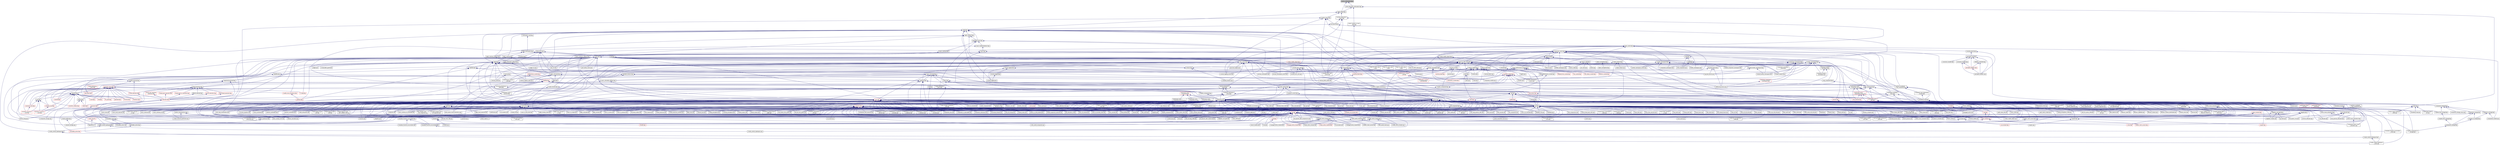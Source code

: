 digraph "action_continuation.hpp"
{
  edge [fontname="Helvetica",fontsize="10",labelfontname="Helvetica",labelfontsize="10"];
  node [fontname="Helvetica",fontsize="10",shape=record];
  Node18 [label="action_continuation.hpp",height=0.2,width=0.4,color="black", fillcolor="grey75", style="filled", fontcolor="black"];
  Node18 -> Node19 [dir="back",color="midnightblue",fontsize="10",style="solid",fontname="Helvetica"];
  Node19 [label="apply_helper.hpp",height=0.2,width=0.4,color="black", fillcolor="white", style="filled",URL="$d9/d32/apply__helper_8hpp.html"];
  Node19 -> Node20 [dir="back",color="midnightblue",fontsize="10",style="solid",fontname="Helvetica"];
  Node20 [label="transfer_action.hpp",height=0.2,width=0.4,color="black", fillcolor="white", style="filled",URL="$d3/d27/transfer__action_8hpp.html"];
  Node20 -> Node21 [dir="back",color="midnightblue",fontsize="10",style="solid",fontname="Helvetica"];
  Node21 [label="basic_action.hpp",height=0.2,width=0.4,color="black", fillcolor="white", style="filled",URL="$d1/d7e/basic__action_8hpp.html"];
  Node21 -> Node22 [dir="back",color="midnightblue",fontsize="10",style="solid",fontname="Helvetica"];
  Node22 [label="component_storage.hpp",height=0.2,width=0.4,color="black", fillcolor="white", style="filled",URL="$d6/d36/components_2component__storage_2server_2component__storage_8hpp.html"];
  Node22 -> Node23 [dir="back",color="midnightblue",fontsize="10",style="solid",fontname="Helvetica"];
  Node23 [label="component_storage.hpp",height=0.2,width=0.4,color="black", fillcolor="white", style="filled",URL="$d0/dd6/components_2component__storage_2component__storage_8hpp.html"];
  Node23 -> Node24 [dir="back",color="midnightblue",fontsize="10",style="solid",fontname="Helvetica"];
  Node24 [label="migrate_to_storage.hpp",height=0.2,width=0.4,color="black", fillcolor="white", style="filled",URL="$da/d18/migrate__to__storage_8hpp.html"];
  Node24 -> Node25 [dir="back",color="midnightblue",fontsize="10",style="solid",fontname="Helvetica"];
  Node25 [label="component_storage.hpp",height=0.2,width=0.4,color="black", fillcolor="white", style="filled",URL="$d4/dfe/include_2component__storage_8hpp.html"];
  Node25 -> Node26 [dir="back",color="midnightblue",fontsize="10",style="solid",fontname="Helvetica"];
  Node26 [label="migrate_component_to\l_storage.cpp",height=0.2,width=0.4,color="black", fillcolor="white", style="filled",URL="$dd/d02/migrate__component__to__storage_8cpp.html"];
  Node23 -> Node25 [dir="back",color="midnightblue",fontsize="10",style="solid",fontname="Helvetica"];
  Node23 -> Node27 [dir="back",color="midnightblue",fontsize="10",style="solid",fontname="Helvetica"];
  Node27 [label="component_storage.cpp",height=0.2,width=0.4,color="black", fillcolor="white", style="filled",URL="$d4/ddf/component__storage_8cpp.html"];
  Node22 -> Node28 [dir="back",color="midnightblue",fontsize="10",style="solid",fontname="Helvetica"];
  Node28 [label="migrate_from_storage.hpp",height=0.2,width=0.4,color="black", fillcolor="white", style="filled",URL="$d3/d9f/server_2migrate__from__storage_8hpp.html"];
  Node28 -> Node29 [dir="back",color="midnightblue",fontsize="10",style="solid",fontname="Helvetica"];
  Node29 [label="migrate_from_storage.hpp",height=0.2,width=0.4,color="black", fillcolor="white", style="filled",URL="$db/d0f/migrate__from__storage_8hpp.html"];
  Node29 -> Node25 [dir="back",color="midnightblue",fontsize="10",style="solid",fontname="Helvetica"];
  Node22 -> Node30 [dir="back",color="midnightblue",fontsize="10",style="solid",fontname="Helvetica"];
  Node30 [label="migrate_to_storage.hpp",height=0.2,width=0.4,color="black", fillcolor="white", style="filled",URL="$d4/d4c/server_2migrate__to__storage_8hpp.html"];
  Node30 -> Node24 [dir="back",color="midnightblue",fontsize="10",style="solid",fontname="Helvetica"];
  Node30 -> Node31 [dir="back",color="midnightblue",fontsize="10",style="solid",fontname="Helvetica"];
  Node31 [label="component_module.cpp",height=0.2,width=0.4,color="black", fillcolor="white", style="filled",URL="$de/dc1/component__storage_2component__module_8cpp.html"];
  Node22 -> Node32 [dir="back",color="midnightblue",fontsize="10",style="solid",fontname="Helvetica"];
  Node32 [label="component_storage_server.cpp",height=0.2,width=0.4,color="black", fillcolor="white", style="filled",URL="$d4/dcb/component__storage__server_8cpp.html"];
  Node21 -> Node33 [dir="back",color="midnightblue",fontsize="10",style="solid",fontname="Helvetica"];
  Node33 [label="partition_unordered\l_map_component.hpp",height=0.2,width=0.4,color="black", fillcolor="white", style="filled",URL="$d8/df3/partition__unordered__map__component_8hpp.html"];
  Node33 -> Node34 [dir="back",color="midnightblue",fontsize="10",style="solid",fontname="Helvetica"];
  Node34 [label="unordered_map.hpp",height=0.2,width=0.4,color="black", fillcolor="white", style="filled",URL="$d9/ddf/hpx_2components_2containers_2unordered_2unordered__map_8hpp.html"];
  Node34 -> Node22 [dir="back",color="midnightblue",fontsize="10",style="solid",fontname="Helvetica"];
  Node34 -> Node35 [dir="back",color="midnightblue",fontsize="10",style="solid",fontname="Helvetica"];
  Node35 [label="unordered_map.hpp",height=0.2,width=0.4,color="black", fillcolor="white", style="filled",URL="$d6/d06/hpx_2include_2unordered__map_8hpp.html"];
  Node35 -> Node36 [dir="back",color="midnightblue",fontsize="10",style="solid",fontname="Helvetica"];
  Node36 [label="unordered_map.cpp",height=0.2,width=0.4,color="black", fillcolor="white", style="filled",URL="$d1/d75/unordered__map_8cpp.html"];
  Node34 -> Node37 [dir="back",color="midnightblue",fontsize="10",style="solid",fontname="Helvetica"];
  Node37 [label="partition_unordered\l_map_component.cpp",height=0.2,width=0.4,color="black", fillcolor="white", style="filled",URL="$d5/d34/partition__unordered__map__component_8cpp.html"];
  Node33 -> Node38 [dir="back",color="midnightblue",fontsize="10",style="solid",fontname="Helvetica"];
  Node38 [label="unordered_map_segmented\l_iterator.hpp",height=0.2,width=0.4,color="black", fillcolor="white", style="filled",URL="$dc/dfd/unordered__map__segmented__iterator_8hpp.html"];
  Node38 -> Node34 [dir="back",color="midnightblue",fontsize="10",style="solid",fontname="Helvetica"];
  Node33 -> Node37 [dir="back",color="midnightblue",fontsize="10",style="solid",fontname="Helvetica"];
  Node21 -> Node39 [dir="back",color="midnightblue",fontsize="10",style="solid",fontname="Helvetica"];
  Node39 [label="base_lco.hpp",height=0.2,width=0.4,color="black", fillcolor="white", style="filled",URL="$de/daa/base__lco_8hpp.html"];
  Node39 -> Node40 [dir="back",color="midnightblue",fontsize="10",style="solid",fontname="Helvetica"];
  Node40 [label="lcos.hpp",height=0.2,width=0.4,color="black", fillcolor="white", style="filled",URL="$d5/deb/lcos_8hpp.html"];
  Node40 -> Node41 [dir="back",color="midnightblue",fontsize="10",style="solid",fontname="Helvetica"];
  Node41 [label="allgather_and_gate.cpp",height=0.2,width=0.4,color="black", fillcolor="white", style="filled",URL="$d1/d56/allgather__and__gate_8cpp.html"];
  Node40 -> Node42 [dir="back",color="midnightblue",fontsize="10",style="solid",fontname="Helvetica"];
  Node42 [label="apex_balance.cpp",height=0.2,width=0.4,color="black", fillcolor="white", style="filled",URL="$d4/d8e/apex__balance_8cpp.html"];
  Node40 -> Node43 [dir="back",color="midnightblue",fontsize="10",style="solid",fontname="Helvetica"];
  Node43 [label="apex_policy_engine\l_active_thread_count.cpp",height=0.2,width=0.4,color="black", fillcolor="white", style="filled",URL="$d5/d01/apex__policy__engine__active__thread__count_8cpp.html"];
  Node40 -> Node44 [dir="back",color="midnightblue",fontsize="10",style="solid",fontname="Helvetica"];
  Node44 [label="apex_policy_engine\l_events.cpp",height=0.2,width=0.4,color="black", fillcolor="white", style="filled",URL="$df/d0f/apex__policy__engine__events_8cpp.html"];
  Node40 -> Node45 [dir="back",color="midnightblue",fontsize="10",style="solid",fontname="Helvetica"];
  Node45 [label="apex_policy_engine\l_periodic.cpp",height=0.2,width=0.4,color="black", fillcolor="white", style="filled",URL="$d5/d7b/apex__policy__engine__periodic_8cpp.html"];
  Node40 -> Node46 [dir="back",color="midnightblue",fontsize="10",style="solid",fontname="Helvetica"];
  Node46 [label="heartbeat.cpp",height=0.2,width=0.4,color="black", fillcolor="white", style="filled",URL="$d8/d98/heartbeat_8cpp.html"];
  Node40 -> Node47 [dir="back",color="midnightblue",fontsize="10",style="solid",fontname="Helvetica"];
  Node47 [label="hello_world_component.hpp",height=0.2,width=0.4,color="black", fillcolor="white", style="filled",URL="$df/df0/hello__world__component_8hpp.html"];
  Node47 -> Node48 [dir="back",color="midnightblue",fontsize="10",style="solid",fontname="Helvetica"];
  Node48 [label="hello_world_client.cpp",height=0.2,width=0.4,color="black", fillcolor="white", style="filled",URL="$d5/da6/hello__world__client_8cpp.html"];
  Node47 -> Node49 [dir="back",color="midnightblue",fontsize="10",style="solid",fontname="Helvetica"];
  Node49 [label="hello_world_component.cpp",height=0.2,width=0.4,color="black", fillcolor="white", style="filled",URL="$d8/daa/hello__world__component_8cpp.html"];
  Node40 -> Node50 [dir="back",color="midnightblue",fontsize="10",style="solid",fontname="Helvetica"];
  Node50 [label="row.hpp",height=0.2,width=0.4,color="red", fillcolor="white", style="filled",URL="$dc/d69/row_8hpp.html"];
  Node50 -> Node57 [dir="back",color="midnightblue",fontsize="10",style="solid",fontname="Helvetica"];
  Node57 [label="stencil_iterator.hpp",height=0.2,width=0.4,color="red", fillcolor="white", style="filled",URL="$dc/d5c/server_2stencil__iterator_8hpp.html"];
  Node57 -> Node53 [dir="back",color="midnightblue",fontsize="10",style="solid",fontname="Helvetica"];
  Node53 [label="solver.hpp",height=0.2,width=0.4,color="red", fillcolor="white", style="filled",URL="$db/d9a/server_2solver_8hpp.html"];
  Node57 -> Node58 [dir="back",color="midnightblue",fontsize="10",style="solid",fontname="Helvetica"];
  Node58 [label="stencil_iterator.cpp",height=0.2,width=0.4,color="black", fillcolor="white", style="filled",URL="$d6/de1/server_2stencil__iterator_8cpp.html"];
  Node40 -> Node60 [dir="back",color="midnightblue",fontsize="10",style="solid",fontname="Helvetica"];
  Node60 [label="stencil_iterator.hpp",height=0.2,width=0.4,color="red", fillcolor="white", style="filled",URL="$d4/dc8/stencil__iterator_8hpp.html"];
  Node60 -> Node53 [dir="back",color="midnightblue",fontsize="10",style="solid",fontname="Helvetica"];
  Node60 -> Node57 [dir="back",color="midnightblue",fontsize="10",style="solid",fontname="Helvetica"];
  Node40 -> Node57 [dir="back",color="midnightblue",fontsize="10",style="solid",fontname="Helvetica"];
  Node40 -> Node61 [dir="back",color="midnightblue",fontsize="10",style="solid",fontname="Helvetica"];
  Node61 [label="jacobi_hpx.cpp",height=0.2,width=0.4,color="black", fillcolor="white", style="filled",URL="$d8/d72/jacobi__hpx_8cpp.html"];
  Node40 -> Node62 [dir="back",color="midnightblue",fontsize="10",style="solid",fontname="Helvetica"];
  Node62 [label="jacobi_nonuniform_hpx.cpp",height=0.2,width=0.4,color="black", fillcolor="white", style="filled",URL="$de/d56/jacobi__nonuniform__hpx_8cpp.html"];
  Node40 -> Node63 [dir="back",color="midnightblue",fontsize="10",style="solid",fontname="Helvetica"];
  Node63 [label="enumerate_threads.cpp",height=0.2,width=0.4,color="black", fillcolor="white", style="filled",URL="$d3/dd4/enumerate__threads_8cpp.html"];
  Node40 -> Node64 [dir="back",color="midnightblue",fontsize="10",style="solid",fontname="Helvetica"];
  Node64 [label="fibonacci_await.cpp",height=0.2,width=0.4,color="black", fillcolor="white", style="filled",URL="$dc/d1c/fibonacci__await_8cpp.html"];
  Node40 -> Node65 [dir="back",color="midnightblue",fontsize="10",style="solid",fontname="Helvetica"];
  Node65 [label="fibonacci_dataflow.cpp",height=0.2,width=0.4,color="black", fillcolor="white", style="filled",URL="$df/d3d/fibonacci__dataflow_8cpp.html"];
  Node40 -> Node66 [dir="back",color="midnightblue",fontsize="10",style="solid",fontname="Helvetica"];
  Node66 [label="fibonacci_futures.cpp",height=0.2,width=0.4,color="black", fillcolor="white", style="filled",URL="$d6/de3/fibonacci__futures_8cpp.html"];
  Node40 -> Node67 [dir="back",color="midnightblue",fontsize="10",style="solid",fontname="Helvetica"];
  Node67 [label="fibonacci_futures_distributed.cpp",height=0.2,width=0.4,color="black", fillcolor="white", style="filled",URL="$d1/dc9/fibonacci__futures__distributed_8cpp.html"];
  Node40 -> Node68 [dir="back",color="midnightblue",fontsize="10",style="solid",fontname="Helvetica"];
  Node68 [label="fractals.cpp",height=0.2,width=0.4,color="black", fillcolor="white", style="filled",URL="$d8/d58/fractals_8cpp.html"];
  Node40 -> Node69 [dir="back",color="midnightblue",fontsize="10",style="solid",fontname="Helvetica"];
  Node69 [label="fractals_executor.cpp",height=0.2,width=0.4,color="black", fillcolor="white", style="filled",URL="$d9/da9/fractals__executor_8cpp.html"];
  Node40 -> Node70 [dir="back",color="midnightblue",fontsize="10",style="solid",fontname="Helvetica"];
  Node70 [label="fractals_struct.cpp",height=0.2,width=0.4,color="black", fillcolor="white", style="filled",URL="$d8/d2f/fractals__struct_8cpp.html"];
  Node40 -> Node71 [dir="back",color="midnightblue",fontsize="10",style="solid",fontname="Helvetica"];
  Node71 [label="hello_world.cpp",height=0.2,width=0.4,color="black", fillcolor="white", style="filled",URL="$d0/d67/hello__world_8cpp.html"];
  Node40 -> Node72 [dir="back",color="midnightblue",fontsize="10",style="solid",fontname="Helvetica"];
  Node72 [label="latch_local.cpp",height=0.2,width=0.4,color="black", fillcolor="white", style="filled",URL="$dd/dd3/latch__local_8cpp.html"];
  Node40 -> Node73 [dir="back",color="midnightblue",fontsize="10",style="solid",fontname="Helvetica"];
  Node73 [label="latch_remote.cpp",height=0.2,width=0.4,color="black", fillcolor="white", style="filled",URL="$df/d59/latch__remote_8cpp.html"];
  Node40 -> Node74 [dir="back",color="midnightblue",fontsize="10",style="solid",fontname="Helvetica"];
  Node74 [label="local_channel.cpp",height=0.2,width=0.4,color="black", fillcolor="white", style="filled",URL="$d0/d3e/local__channel_8cpp.html"];
  Node40 -> Node75 [dir="back",color="midnightblue",fontsize="10",style="solid",fontname="Helvetica"];
  Node75 [label="pingpong.cpp",height=0.2,width=0.4,color="black", fillcolor="white", style="filled",URL="$dd/d4d/pingpong_8cpp.html"];
  Node40 -> Node76 [dir="back",color="midnightblue",fontsize="10",style="solid",fontname="Helvetica"];
  Node76 [label="shared_mutex.cpp",height=0.2,width=0.4,color="black", fillcolor="white", style="filled",URL="$da/d0b/shared__mutex_8cpp.html"];
  Node40 -> Node77 [dir="back",color="midnightblue",fontsize="10",style="solid",fontname="Helvetica"];
  Node77 [label="wait_composition.cpp",height=0.2,width=0.4,color="black", fillcolor="white", style="filled",URL="$d6/d13/wait__composition_8cpp.html"];
  Node40 -> Node78 [dir="back",color="midnightblue",fontsize="10",style="solid",fontname="Helvetica"];
  Node78 [label="sheneos_compare.cpp",height=0.2,width=0.4,color="black", fillcolor="white", style="filled",URL="$dc/d11/sheneos__compare_8cpp.html"];
  Node40 -> Node79 [dir="back",color="midnightblue",fontsize="10",style="solid",fontname="Helvetica"];
  Node79 [label="spell_check_file.cpp",height=0.2,width=0.4,color="black", fillcolor="white", style="filled",URL="$df/df7/spell__check__file_8cpp.html"];
  Node40 -> Node80 [dir="back",color="midnightblue",fontsize="10",style="solid",fontname="Helvetica"];
  Node80 [label="spell_check_simple.cpp",height=0.2,width=0.4,color="black", fillcolor="white", style="filled",URL="$dd/d54/spell__check__simple_8cpp.html"];
  Node40 -> Node81 [dir="back",color="midnightblue",fontsize="10",style="solid",fontname="Helvetica"];
  Node81 [label="simple_central_tuplespace\l_client.cpp",height=0.2,width=0.4,color="black", fillcolor="white", style="filled",URL="$d1/d7b/simple__central__tuplespace__client_8cpp.html"];
  Node40 -> Node82 [dir="back",color="midnightblue",fontsize="10",style="solid",fontname="Helvetica"];
  Node82 [label="hpx.hpp",height=0.2,width=0.4,color="red", fillcolor="white", style="filled",URL="$d0/daa/hpx_8hpp.html"];
  Node82 -> Node89 [dir="back",color="midnightblue",fontsize="10",style="solid",fontname="Helvetica"];
  Node89 [label="1d_stencil_4_throttle.cpp",height=0.2,width=0.4,color="black", fillcolor="white", style="filled",URL="$d6/de5/1d__stencil__4__throttle_8cpp.html"];
  Node82 -> Node94 [dir="back",color="midnightblue",fontsize="10",style="solid",fontname="Helvetica"];
  Node94 [label="accumulator.cpp",height=0.2,width=0.4,color="black", fillcolor="white", style="filled",URL="$d1/d81/accumulator_8cpp.html"];
  Node82 -> Node95 [dir="back",color="midnightblue",fontsize="10",style="solid",fontname="Helvetica"];
  Node95 [label="accumulator.hpp",height=0.2,width=0.4,color="black", fillcolor="white", style="filled",URL="$d4/d9d/server_2accumulator_8hpp.html"];
  Node95 -> Node94 [dir="back",color="midnightblue",fontsize="10",style="solid",fontname="Helvetica"];
  Node95 -> Node96 [dir="back",color="midnightblue",fontsize="10",style="solid",fontname="Helvetica"];
  Node96 [label="accumulator.hpp",height=0.2,width=0.4,color="red", fillcolor="white", style="filled",URL="$d8/d5e/accumulator_8hpp.html"];
  Node82 -> Node98 [dir="back",color="midnightblue",fontsize="10",style="solid",fontname="Helvetica"];
  Node98 [label="template_function_accumulator.hpp",height=0.2,width=0.4,color="black", fillcolor="white", style="filled",URL="$d7/da6/server_2template__function__accumulator_8hpp.html"];
  Node98 -> Node99 [dir="back",color="midnightblue",fontsize="10",style="solid",fontname="Helvetica"];
  Node99 [label="template_function_accumulator.cpp",height=0.2,width=0.4,color="black", fillcolor="white", style="filled",URL="$d5/d02/template__function__accumulator_8cpp.html"];
  Node98 -> Node100 [dir="back",color="midnightblue",fontsize="10",style="solid",fontname="Helvetica"];
  Node100 [label="template_function_accumulator.hpp",height=0.2,width=0.4,color="black", fillcolor="white", style="filled",URL="$d3/de9/template__function__accumulator_8hpp.html"];
  Node100 -> Node101 [dir="back",color="midnightblue",fontsize="10",style="solid",fontname="Helvetica"];
  Node101 [label="template_function_accumulator\l_client.cpp",height=0.2,width=0.4,color="black", fillcolor="white", style="filled",URL="$d0/dc6/template__function__accumulator__client_8cpp.html"];
  Node82 -> Node99 [dir="back",color="midnightblue",fontsize="10",style="solid",fontname="Helvetica"];
  Node82 -> Node100 [dir="back",color="midnightblue",fontsize="10",style="solid",fontname="Helvetica"];
  Node82 -> Node103 [dir="back",color="midnightblue",fontsize="10",style="solid",fontname="Helvetica"];
  Node103 [label="allgather_module.cpp",height=0.2,width=0.4,color="black", fillcolor="white", style="filled",URL="$df/de4/allgather__module_8cpp.html"];
  Node82 -> Node104 [dir="back",color="midnightblue",fontsize="10",style="solid",fontname="Helvetica"];
  Node104 [label="allgather.cpp",height=0.2,width=0.4,color="black", fillcolor="white", style="filled",URL="$d7/d06/allgather_8cpp.html"];
  Node82 -> Node41 [dir="back",color="midnightblue",fontsize="10",style="solid",fontname="Helvetica"];
  Node82 -> Node105 [dir="back",color="midnightblue",fontsize="10",style="solid",fontname="Helvetica"];
  Node105 [label="ag_client.cpp",height=0.2,width=0.4,color="black", fillcolor="white", style="filled",URL="$d4/d5d/ag__client_8cpp.html"];
  Node82 -> Node108 [dir="back",color="midnightblue",fontsize="10",style="solid",fontname="Helvetica"];
  Node108 [label="cancelable_action.cpp",height=0.2,width=0.4,color="black", fillcolor="white", style="filled",URL="$d5/d0c/cancelable__action_8cpp.html"];
  Node82 -> Node109 [dir="back",color="midnightblue",fontsize="10",style="solid",fontname="Helvetica"];
  Node109 [label="cancelable_action.hpp",height=0.2,width=0.4,color="black", fillcolor="white", style="filled",URL="$d5/d4d/server_2cancelable__action_8hpp.html"];
  Node109 -> Node108 [dir="back",color="midnightblue",fontsize="10",style="solid",fontname="Helvetica"];
  Node109 -> Node110 [dir="back",color="midnightblue",fontsize="10",style="solid",fontname="Helvetica"];
  Node110 [label="cancelable_action.hpp",height=0.2,width=0.4,color="black", fillcolor="white", style="filled",URL="$d0/da3/stubs_2cancelable__action_8hpp.html"];
  Node110 -> Node111 [dir="back",color="midnightblue",fontsize="10",style="solid",fontname="Helvetica"];
  Node111 [label="cancelable_action.hpp",height=0.2,width=0.4,color="red", fillcolor="white", style="filled",URL="$d6/d28/cancelable__action_8hpp.html"];
  Node82 -> Node110 [dir="back",color="midnightblue",fontsize="10",style="solid",fontname="Helvetica"];
  Node82 -> Node47 [dir="back",color="midnightblue",fontsize="10",style="solid",fontname="Helvetica"];
  Node82 -> Node58 [dir="back",color="midnightblue",fontsize="10",style="solid",fontname="Helvetica"];
  Node82 -> Node61 [dir="back",color="midnightblue",fontsize="10",style="solid",fontname="Helvetica"];
  Node82 -> Node62 [dir="back",color="midnightblue",fontsize="10",style="solid",fontname="Helvetica"];
  Node82 -> Node126 [dir="back",color="midnightblue",fontsize="10",style="solid",fontname="Helvetica"];
  Node126 [label="nqueen.cpp",height=0.2,width=0.4,color="black", fillcolor="white", style="filled",URL="$db/dca/nqueen_8cpp.html"];
  Node82 -> Node127 [dir="back",color="midnightblue",fontsize="10",style="solid",fontname="Helvetica"];
  Node127 [label="nqueen.hpp",height=0.2,width=0.4,color="black", fillcolor="white", style="filled",URL="$de/d58/server_2nqueen_8hpp.html"];
  Node127 -> Node126 [dir="back",color="midnightblue",fontsize="10",style="solid",fontname="Helvetica"];
  Node127 -> Node128 [dir="back",color="midnightblue",fontsize="10",style="solid",fontname="Helvetica"];
  Node128 [label="nqueen.hpp",height=0.2,width=0.4,color="red", fillcolor="white", style="filled",URL="$da/dfd/stubs_2nqueen_8hpp.html"];
  Node82 -> Node131 [dir="back",color="midnightblue",fontsize="10",style="solid",fontname="Helvetica"];
  Node131 [label="sine.cpp",height=0.2,width=0.4,color="black", fillcolor="white", style="filled",URL="$d3/d0d/server_2sine_8cpp.html"];
  Node82 -> Node132 [dir="back",color="midnightblue",fontsize="10",style="solid",fontname="Helvetica"];
  Node132 [label="sine.hpp",height=0.2,width=0.4,color="red", fillcolor="white", style="filled",URL="$d8/dac/sine_8hpp.html"];
  Node132 -> Node131 [dir="back",color="midnightblue",fontsize="10",style="solid",fontname="Helvetica"];
  Node82 -> Node141 [dir="back",color="midnightblue",fontsize="10",style="solid",fontname="Helvetica"];
  Node141 [label="factorial.cpp",height=0.2,width=0.4,color="black", fillcolor="white", style="filled",URL="$d9/d00/factorial_8cpp.html"];
  Node82 -> Node144 [dir="back",color="midnightblue",fontsize="10",style="solid",fontname="Helvetica"];
  Node144 [label="interest_calculator.cpp",height=0.2,width=0.4,color="black", fillcolor="white", style="filled",URL="$d2/d86/interest__calculator_8cpp.html"];
  Node82 -> Node145 [dir="back",color="midnightblue",fontsize="10",style="solid",fontname="Helvetica"];
  Node145 [label="non_atomic_rma.cpp",height=0.2,width=0.4,color="black", fillcolor="white", style="filled",URL="$d7/d8b/non__atomic__rma_8cpp.html"];
  Node82 -> Node148 [dir="back",color="midnightblue",fontsize="10",style="solid",fontname="Helvetica"];
  Node148 [label="quicksort.cpp",height=0.2,width=0.4,color="black", fillcolor="white", style="filled",URL="$d3/d1e/quicksort_8cpp.html"];
  Node82 -> Node156 [dir="back",color="midnightblue",fontsize="10",style="solid",fontname="Helvetica"];
  Node156 [label="random_mem_access.cpp",height=0.2,width=0.4,color="black", fillcolor="white", style="filled",URL="$d1/d51/random__mem__access_8cpp.html"];
  Node82 -> Node157 [dir="back",color="midnightblue",fontsize="10",style="solid",fontname="Helvetica"];
  Node157 [label="random_mem_access.hpp",height=0.2,width=0.4,color="black", fillcolor="white", style="filled",URL="$d0/d19/server_2random__mem__access_8hpp.html"];
  Node157 -> Node156 [dir="back",color="midnightblue",fontsize="10",style="solid",fontname="Helvetica"];
  Node157 -> Node158 [dir="back",color="midnightblue",fontsize="10",style="solid",fontname="Helvetica"];
  Node158 [label="random_mem_access.hpp",height=0.2,width=0.4,color="red", fillcolor="white", style="filled",URL="$d3/d32/stubs_2random__mem__access_8hpp.html"];
  Node82 -> Node161 [dir="back",color="midnightblue",fontsize="10",style="solid",fontname="Helvetica"];
  Node161 [label="oversubscribing_resource\l_partitioner.cpp",height=0.2,width=0.4,color="black", fillcolor="white", style="filled",URL="$dd/dee/oversubscribing__resource__partitioner_8cpp.html"];
  Node82 -> Node162 [dir="back",color="midnightblue",fontsize="10",style="solid",fontname="Helvetica"];
  Node162 [label="simple_resource_partitioner.cpp",height=0.2,width=0.4,color="black", fillcolor="white", style="filled",URL="$d5/df9/simple__resource__partitioner_8cpp.html"];
  Node82 -> Node179 [dir="back",color="midnightblue",fontsize="10",style="solid",fontname="Helvetica"];
  Node179 [label="throttle.cpp",height=0.2,width=0.4,color="black", fillcolor="white", style="filled",URL="$de/d56/server_2throttle_8cpp.html"];
  Node82 -> Node180 [dir="back",color="midnightblue",fontsize="10",style="solid",fontname="Helvetica"];
  Node180 [label="throttle.hpp",height=0.2,width=0.4,color="black", fillcolor="white", style="filled",URL="$db/dc9/server_2throttle_8hpp.html"];
  Node180 -> Node179 [dir="back",color="midnightblue",fontsize="10",style="solid",fontname="Helvetica"];
  Node180 -> Node181 [dir="back",color="midnightblue",fontsize="10",style="solid",fontname="Helvetica"];
  Node181 [label="throttle.hpp",height=0.2,width=0.4,color="red", fillcolor="white", style="filled",URL="$d5/dec/stubs_2throttle_8hpp.html"];
  Node82 -> Node181 [dir="back",color="midnightblue",fontsize="10",style="solid",fontname="Helvetica"];
  Node82 -> Node193 [dir="back",color="midnightblue",fontsize="10",style="solid",fontname="Helvetica"];
  Node193 [label="simple_central_tuplespace.hpp",height=0.2,width=0.4,color="black", fillcolor="white", style="filled",URL="$db/d69/server_2simple__central__tuplespace_8hpp.html"];
  Node193 -> Node194 [dir="back",color="midnightblue",fontsize="10",style="solid",fontname="Helvetica"];
  Node194 [label="simple_central_tuplespace.cpp",height=0.2,width=0.4,color="black", fillcolor="white", style="filled",URL="$d3/dec/simple__central__tuplespace_8cpp.html"];
  Node193 -> Node195 [dir="back",color="midnightblue",fontsize="10",style="solid",fontname="Helvetica"];
  Node195 [label="simple_central_tuplespace.hpp",height=0.2,width=0.4,color="black", fillcolor="white", style="filled",URL="$d0/d4b/stubs_2simple__central__tuplespace_8hpp.html"];
  Node195 -> Node196 [dir="back",color="midnightblue",fontsize="10",style="solid",fontname="Helvetica"];
  Node196 [label="simple_central_tuplespace.hpp",height=0.2,width=0.4,color="black", fillcolor="white", style="filled",URL="$d5/ddd/simple__central__tuplespace_8hpp.html"];
  Node196 -> Node81 [dir="back",color="midnightblue",fontsize="10",style="solid",fontname="Helvetica"];
  Node82 -> Node197 [dir="back",color="midnightblue",fontsize="10",style="solid",fontname="Helvetica"];
  Node197 [label="tuples_warehouse.hpp",height=0.2,width=0.4,color="black", fillcolor="white", style="filled",URL="$da/de6/tuples__warehouse_8hpp.html"];
  Node197 -> Node193 [dir="back",color="midnightblue",fontsize="10",style="solid",fontname="Helvetica"];
  Node82 -> Node194 [dir="back",color="midnightblue",fontsize="10",style="solid",fontname="Helvetica"];
  Node82 -> Node218 [dir="back",color="midnightblue",fontsize="10",style="solid",fontname="Helvetica"];
  Node218 [label="network_storage.cpp",height=0.2,width=0.4,color="black", fillcolor="white", style="filled",URL="$db/daa/network__storage_8cpp.html"];
  Node82 -> Node219 [dir="back",color="midnightblue",fontsize="10",style="solid",fontname="Helvetica"];
  Node219 [label="simple_profiler.hpp",height=0.2,width=0.4,color="black", fillcolor="white", style="filled",URL="$d8/d02/simple__profiler_8hpp.html"];
  Node219 -> Node218 [dir="back",color="midnightblue",fontsize="10",style="solid",fontname="Helvetica"];
  Node82 -> Node220 [dir="back",color="midnightblue",fontsize="10",style="solid",fontname="Helvetica"];
  Node220 [label="osu_bcast.cpp",height=0.2,width=0.4,color="black", fillcolor="white", style="filled",URL="$d3/dca/osu__bcast_8cpp.html"];
  Node82 -> Node233 [dir="back",color="midnightblue",fontsize="10",style="solid",fontname="Helvetica"];
  Node233 [label="action_move_semantics.cpp",height=0.2,width=0.4,color="black", fillcolor="white", style="filled",URL="$d4/db3/action__move__semantics_8cpp.html"];
  Node82 -> Node235 [dir="back",color="midnightblue",fontsize="10",style="solid",fontname="Helvetica"];
  Node235 [label="duplicate_id_registration\l_1596.cpp",height=0.2,width=0.4,color="black", fillcolor="white", style="filled",URL="$db/d8d/duplicate__id__registration__1596_8cpp.html"];
  Node82 -> Node238 [dir="back",color="midnightblue",fontsize="10",style="solid",fontname="Helvetica"];
  Node238 [label="send_gid_keep_component\l_1624.cpp",height=0.2,width=0.4,color="black", fillcolor="white", style="filled",URL="$d9/d49/send__gid__keep__component__1624_8cpp.html"];
  Node82 -> Node239 [dir="back",color="midnightblue",fontsize="10",style="solid",fontname="Helvetica"];
  Node239 [label="algorithms.cc",height=0.2,width=0.4,color="black", fillcolor="white", style="filled",URL="$d5/d1b/algorithms_8cc.html"];
  Node82 -> Node240 [dir="back",color="midnightblue",fontsize="10",style="solid",fontname="Helvetica"];
  Node240 [label="matrix_hpx.hh",height=0.2,width=0.4,color="red", fillcolor="white", style="filled",URL="$d5/d89/matrix__hpx_8hh.html"];
  Node240 -> Node239 [dir="back",color="midnightblue",fontsize="10",style="solid",fontname="Helvetica"];
  Node82 -> Node245 [dir="back",color="midnightblue",fontsize="10",style="solid",fontname="Helvetica"];
  Node245 [label="block_matrix.cc",height=0.2,width=0.4,color="black", fillcolor="white", style="filled",URL="$de/d88/block__matrix_8cc.html"];
  Node82 -> Node248 [dir="back",color="midnightblue",fontsize="10",style="solid",fontname="Helvetica"];
  Node248 [label="client_1950.cpp",height=0.2,width=0.4,color="black", fillcolor="white", style="filled",URL="$d0/d79/client__1950_8cpp.html"];
  Node82 -> Node253 [dir="back",color="midnightblue",fontsize="10",style="solid",fontname="Helvetica"];
  Node253 [label="id_type_ref_counting\l_1032.cpp",height=0.2,width=0.4,color="black", fillcolor="white", style="filled",URL="$d8/dfd/id__type__ref__counting__1032_8cpp.html"];
  Node82 -> Node258 [dir="back",color="midnightblue",fontsize="10",style="solid",fontname="Helvetica"];
  Node258 [label="async_unwrap_1037.cpp",height=0.2,width=0.4,color="black", fillcolor="white", style="filled",URL="$d4/d13/async__unwrap__1037_8cpp.html"];
  Node82 -> Node259 [dir="back",color="midnightblue",fontsize="10",style="solid",fontname="Helvetica"];
  Node259 [label="barrier_hang.cpp",height=0.2,width=0.4,color="black", fillcolor="white", style="filled",URL="$dd/d8b/barrier__hang_8cpp.html"];
  Node82 -> Node276 [dir="back",color="midnightblue",fontsize="10",style="solid",fontname="Helvetica"];
  Node276 [label="lifetime_588.cpp",height=0.2,width=0.4,color="black", fillcolor="white", style="filled",URL="$d7/dca/lifetime__588_8cpp.html"];
  Node82 -> Node283 [dir="back",color="midnightblue",fontsize="10",style="solid",fontname="Helvetica"];
  Node283 [label="set_hpx_limit_798.cpp",height=0.2,width=0.4,color="black", fillcolor="white", style="filled",URL="$d2/dfb/set__hpx__limit__798_8cpp.html"];
  Node82 -> Node285 [dir="back",color="midnightblue",fontsize="10",style="solid",fontname="Helvetica"];
  Node285 [label="shared_stated_leaked\l_1211.cpp",height=0.2,width=0.4,color="black", fillcolor="white", style="filled",URL="$dc/dce/shared__stated__leaked__1211_8cpp.html"];
  Node82 -> Node287 [dir="back",color="midnightblue",fontsize="10",style="solid",fontname="Helvetica"];
  Node287 [label="wait_all_hang_1946.cpp",height=0.2,width=0.4,color="black", fillcolor="white", style="filled",URL="$d5/d69/wait__all__hang__1946_8cpp.html"];
  Node82 -> Node309 [dir="back",color="midnightblue",fontsize="10",style="solid",fontname="Helvetica"];
  Node309 [label="thread_pool_executor\l_1114.cpp",height=0.2,width=0.4,color="black", fillcolor="white", style="filled",URL="$d8/d63/thread__pool__executor__1114_8cpp.html"];
  Node82 -> Node319 [dir="back",color="midnightblue",fontsize="10",style="solid",fontname="Helvetica"];
  Node319 [label="managed_refcnt_checker.cpp",height=0.2,width=0.4,color="black", fillcolor="white", style="filled",URL="$d3/d8d/managed__refcnt__checker_8cpp.html"];
  Node82 -> Node333 [dir="back",color="midnightblue",fontsize="10",style="solid",fontname="Helvetica"];
  Node333 [label="managed_refcnt_checker.cpp",height=0.2,width=0.4,color="black", fillcolor="white", style="filled",URL="$d7/d11/server_2managed__refcnt__checker_8cpp.html"];
  Node82 -> Node334 [dir="back",color="midnightblue",fontsize="10",style="solid",fontname="Helvetica"];
  Node334 [label="managed_refcnt_checker.hpp",height=0.2,width=0.4,color="black", fillcolor="white", style="filled",URL="$df/da6/server_2managed__refcnt__checker_8hpp.html"];
  Node334 -> Node319 [dir="back",color="midnightblue",fontsize="10",style="solid",fontname="Helvetica"];
  Node334 -> Node333 [dir="back",color="midnightblue",fontsize="10",style="solid",fontname="Helvetica"];
  Node334 -> Node335 [dir="back",color="midnightblue",fontsize="10",style="solid",fontname="Helvetica"];
  Node335 [label="managed_refcnt_checker.hpp",height=0.2,width=0.4,color="red", fillcolor="white", style="filled",URL="$d3/d77/stubs_2managed__refcnt__checker_8hpp.html"];
  Node82 -> Node336 [dir="back",color="midnightblue",fontsize="10",style="solid",fontname="Helvetica"];
  Node336 [label="simple_refcnt_checker.cpp",height=0.2,width=0.4,color="black", fillcolor="white", style="filled",URL="$d7/d14/server_2simple__refcnt__checker_8cpp.html"];
  Node82 -> Node337 [dir="back",color="midnightblue",fontsize="10",style="solid",fontname="Helvetica"];
  Node337 [label="simple_refcnt_checker.hpp",height=0.2,width=0.4,color="black", fillcolor="white", style="filled",URL="$d6/d3d/server_2simple__refcnt__checker_8hpp.html"];
  Node337 -> Node336 [dir="back",color="midnightblue",fontsize="10",style="solid",fontname="Helvetica"];
  Node337 -> Node338 [dir="back",color="midnightblue",fontsize="10",style="solid",fontname="Helvetica"];
  Node338 [label="simple_refcnt_checker.cpp",height=0.2,width=0.4,color="black", fillcolor="white", style="filled",URL="$df/d16/simple__refcnt__checker_8cpp.html"];
  Node337 -> Node339 [dir="back",color="midnightblue",fontsize="10",style="solid",fontname="Helvetica"];
  Node339 [label="simple_refcnt_checker.hpp",height=0.2,width=0.4,color="red", fillcolor="white", style="filled",URL="$da/d8e/stubs_2simple__refcnt__checker_8hpp.html"];
  Node82 -> Node341 [dir="back",color="midnightblue",fontsize="10",style="solid",fontname="Helvetica"];
  Node341 [label="simple_mobile_object.cpp",height=0.2,width=0.4,color="black", fillcolor="white", style="filled",URL="$d2/da7/simple__mobile__object_8cpp.html"];
  Node82 -> Node338 [dir="back",color="midnightblue",fontsize="10",style="solid",fontname="Helvetica"];
  Node82 -> Node335 [dir="back",color="midnightblue",fontsize="10",style="solid",fontname="Helvetica"];
  Node82 -> Node339 [dir="back",color="midnightblue",fontsize="10",style="solid",fontname="Helvetica"];
  Node82 -> Node343 [dir="back",color="midnightblue",fontsize="10",style="solid",fontname="Helvetica"];
  Node343 [label="test.cpp",height=0.2,width=0.4,color="black", fillcolor="white", style="filled",URL="$df/dac/test_8cpp.html"];
  Node82 -> Node344 [dir="back",color="midnightblue",fontsize="10",style="solid",fontname="Helvetica"];
  Node344 [label="launch_process.cpp",height=0.2,width=0.4,color="black", fillcolor="white", style="filled",URL="$df/ddc/launch__process_8cpp.html"];
  Node82 -> Node345 [dir="back",color="midnightblue",fontsize="10",style="solid",fontname="Helvetica"];
  Node345 [label="launched_process.cpp",height=0.2,width=0.4,color="black", fillcolor="white", style="filled",URL="$d8/de7/launched__process_8cpp.html"];
  Node82 -> Node349 [dir="back",color="midnightblue",fontsize="10",style="solid",fontname="Helvetica"];
  Node349 [label="barrier.cpp",height=0.2,width=0.4,color="black", fillcolor="white", style="filled",URL="$df/d63/tests_2unit_2lcos_2barrier_8cpp.html"];
  Node82 -> Node361 [dir="back",color="midnightblue",fontsize="10",style="solid",fontname="Helvetica"];
  Node361 [label="local_event.cpp",height=0.2,width=0.4,color="black", fillcolor="white", style="filled",URL="$df/d9a/local__event_8cpp.html"];
  Node82 -> Node575 [dir="back",color="midnightblue",fontsize="10",style="solid",fontname="Helvetica"];
  Node575 [label="put_parcels_with_coalescing.cpp",height=0.2,width=0.4,color="black", fillcolor="white", style="filled",URL="$d6/dca/put__parcels__with__coalescing_8cpp.html"];
  Node82 -> Node576 [dir="back",color="midnightblue",fontsize="10",style="solid",fontname="Helvetica"];
  Node576 [label="put_parcels_with_compression.cpp",height=0.2,width=0.4,color="black", fillcolor="white", style="filled",URL="$df/d62/put__parcels__with__compression_8cpp.html"];
  Node82 -> Node578 [dir="back",color="midnightblue",fontsize="10",style="solid",fontname="Helvetica"];
  Node578 [label="serialize_buffer.cpp",height=0.2,width=0.4,color="black", fillcolor="white", style="filled",URL="$d1/d00/serialize__buffer_8cpp.html"];
  Node40 -> Node586 [dir="back",color="midnightblue",fontsize="10",style="solid",fontname="Helvetica"];
  Node586 [label="parent_vs_child_stealing.cpp",height=0.2,width=0.4,color="black", fillcolor="white", style="filled",URL="$d2/d07/parent__vs__child__stealing_8cpp.html"];
  Node40 -> Node587 [dir="back",color="midnightblue",fontsize="10",style="solid",fontname="Helvetica"];
  Node587 [label="wait_all_timings.cpp",height=0.2,width=0.4,color="black", fillcolor="white", style="filled",URL="$d5/da1/wait__all__timings_8cpp.html"];
  Node40 -> Node588 [dir="back",color="midnightblue",fontsize="10",style="solid",fontname="Helvetica"];
  Node588 [label="return_future_2847.cpp",height=0.2,width=0.4,color="black", fillcolor="white", style="filled",URL="$d3/dfe/return__future__2847_8cpp.html"];
  Node40 -> Node589 [dir="back",color="midnightblue",fontsize="10",style="solid",fontname="Helvetica"];
  Node589 [label="return_non_default\l_constructible_2847.cpp",height=0.2,width=0.4,color="black", fillcolor="white", style="filled",URL="$dc/d11/return__non__default__constructible__2847_8cpp.html"];
  Node40 -> Node235 [dir="back",color="midnightblue",fontsize="10",style="solid",fontname="Helvetica"];
  Node40 -> Node238 [dir="back",color="midnightblue",fontsize="10",style="solid",fontname="Helvetica"];
  Node40 -> Node590 [dir="back",color="midnightblue",fontsize="10",style="solid",fontname="Helvetica"];
  Node590 [label="async_action_1813.cpp",height=0.2,width=0.4,color="black", fillcolor="white", style="filled",URL="$db/de6/async__action__1813_8cpp.html"];
  Node40 -> Node591 [dir="back",color="midnightblue",fontsize="10",style="solid",fontname="Helvetica"];
  Node591 [label="async_callback_non\l_deduced_context.cpp",height=0.2,width=0.4,color="black", fillcolor="white", style="filled",URL="$dc/dbb/async__callback__non__deduced__context_8cpp.html"];
  Node40 -> Node592 [dir="back",color="midnightblue",fontsize="10",style="solid",fontname="Helvetica"];
  Node592 [label="broadcast_unwrap_future\l_2885.cpp",height=0.2,width=0.4,color="black", fillcolor="white", style="filled",URL="$da/df6/broadcast__unwrap__future__2885_8cpp.html"];
  Node40 -> Node593 [dir="back",color="midnightblue",fontsize="10",style="solid",fontname="Helvetica"];
  Node593 [label="broadcast_wait_for\l_2822.cpp",height=0.2,width=0.4,color="black", fillcolor="white", style="filled",URL="$dd/de7/broadcast__wait__for__2822_8cpp.html"];
  Node40 -> Node594 [dir="back",color="midnightblue",fontsize="10",style="solid",fontname="Helvetica"];
  Node594 [label="dataflow_791.cpp",height=0.2,width=0.4,color="black", fillcolor="white", style="filled",URL="$d6/da1/dataflow__791_8cpp.html"];
  Node40 -> Node595 [dir="back",color="midnightblue",fontsize="10",style="solid",fontname="Helvetica"];
  Node595 [label="future_range_ambiguity\l_2032.cpp",height=0.2,width=0.4,color="black", fillcolor="white", style="filled",URL="$dc/d4e/future__range__ambiguity__2032_8cpp.html"];
  Node40 -> Node596 [dir="back",color="midnightblue",fontsize="10",style="solid",fontname="Helvetica"];
  Node596 [label="future_timed_wait_1025.cpp",height=0.2,width=0.4,color="black", fillcolor="white", style="filled",URL="$de/d7d/future__timed__wait__1025_8cpp.html"];
  Node40 -> Node597 [dir="back",color="midnightblue",fontsize="10",style="solid",fontname="Helvetica"];
  Node597 [label="shared_future_continuation\l_order.cpp",height=0.2,width=0.4,color="black", fillcolor="white", style="filled",URL="$dd/d1f/shared__future__continuation__order_8cpp.html"];
  Node40 -> Node598 [dir="back",color="midnightblue",fontsize="10",style="solid",fontname="Helvetica"];
  Node598 [label="shared_future_then\l_2166.cpp",height=0.2,width=0.4,color="black", fillcolor="white", style="filled",URL="$d8/dc4/shared__future__then__2166_8cpp.html"];
  Node40 -> Node285 [dir="back",color="midnightblue",fontsize="10",style="solid",fontname="Helvetica"];
  Node40 -> Node599 [dir="back",color="midnightblue",fontsize="10",style="solid",fontname="Helvetica"];
  Node599 [label="sliding_semaphore_2338.cpp",height=0.2,width=0.4,color="black", fillcolor="white", style="filled",URL="$da/da6/sliding__semaphore__2338_8cpp.html"];
  Node40 -> Node600 [dir="back",color="midnightblue",fontsize="10",style="solid",fontname="Helvetica"];
  Node600 [label="wait_for_action_2796.cpp",height=0.2,width=0.4,color="black", fillcolor="white", style="filled",URL="$dc/db9/wait__for__action__2796_8cpp.html"];
  Node40 -> Node309 [dir="back",color="midnightblue",fontsize="10",style="solid",fontname="Helvetica"];
  Node40 -> Node601 [dir="back",color="midnightblue",fontsize="10",style="solid",fontname="Helvetica"];
  Node601 [label="function_serialization\l_728.cpp",height=0.2,width=0.4,color="black", fillcolor="white", style="filled",URL="$d8/db1/function__serialization__728_8cpp.html"];
  Node40 -> Node602 [dir="back",color="midnightblue",fontsize="10",style="solid",fontname="Helvetica"];
  Node602 [label="protect_with_nullary\l_pfo.cpp",height=0.2,width=0.4,color="black", fillcolor="white", style="filled",URL="$df/db5/protect__with__nullary__pfo_8cpp.html"];
  Node40 -> Node603 [dir="back",color="midnightblue",fontsize="10",style="solid",fontname="Helvetica"];
  Node603 [label="tuple_serialization\l_803.cpp",height=0.2,width=0.4,color="black", fillcolor="white", style="filled",URL="$de/d61/tuple__serialization__803_8cpp.html"];
  Node40 -> Node604 [dir="back",color="midnightblue",fontsize="10",style="solid",fontname="Helvetica"];
  Node604 [label="zero_copy_parcels_1001.cpp",height=0.2,width=0.4,color="black", fillcolor="white", style="filled",URL="$da/dfd/zero__copy__parcels__1001_8cpp.html"];
  Node40 -> Node605 [dir="back",color="midnightblue",fontsize="10",style="solid",fontname="Helvetica"];
  Node605 [label="return_future.cpp",height=0.2,width=0.4,color="black", fillcolor="white", style="filled",URL="$d4/dbe/return__future_8cpp.html"];
  Node40 -> Node606 [dir="back",color="midnightblue",fontsize="10",style="solid",fontname="Helvetica"];
  Node606 [label="find_clients_from_prefix.cpp",height=0.2,width=0.4,color="black", fillcolor="white", style="filled",URL="$dc/d15/find__clients__from__prefix_8cpp.html"];
  Node40 -> Node607 [dir="back",color="midnightblue",fontsize="10",style="solid",fontname="Helvetica"];
  Node607 [label="find_ids_from_prefix.cpp",height=0.2,width=0.4,color="black", fillcolor="white", style="filled",URL="$dc/df3/find__ids__from__prefix_8cpp.html"];
  Node40 -> Node608 [dir="back",color="midnightblue",fontsize="10",style="solid",fontname="Helvetica"];
  Node608 [label="get_colocation_id.cpp",height=0.2,width=0.4,color="black", fillcolor="white", style="filled",URL="$dd/d0d/get__colocation__id_8cpp.html"];
  Node40 -> Node330 [dir="back",color="midnightblue",fontsize="10",style="solid",fontname="Helvetica"];
  Node330 [label="split_credit.cpp",height=0.2,width=0.4,color="black", fillcolor="white", style="filled",URL="$dc/d1c/split__credit_8cpp.html"];
  Node40 -> Node609 [dir="back",color="midnightblue",fontsize="10",style="solid",fontname="Helvetica"];
  Node609 [label="apex_action_count.cpp",height=0.2,width=0.4,color="black", fillcolor="white", style="filled",URL="$d8/de5/apex__action__count_8cpp.html"];
  Node40 -> Node610 [dir="back",color="midnightblue",fontsize="10",style="solid",fontname="Helvetica"];
  Node610 [label="action_invoke_no_more\l_than.cpp",height=0.2,width=0.4,color="black", fillcolor="white", style="filled",URL="$db/d8a/action__invoke__no__more__than_8cpp.html"];
  Node40 -> Node611 [dir="back",color="midnightblue",fontsize="10",style="solid",fontname="Helvetica"];
  Node611 [label="migrate_component.cpp",height=0.2,width=0.4,color="black", fillcolor="white", style="filled",URL="$dc/d78/migrate__component_8cpp.html"];
  Node40 -> Node612 [dir="back",color="midnightblue",fontsize="10",style="solid",fontname="Helvetica"];
  Node612 [label="apply_colocated.cpp",height=0.2,width=0.4,color="black", fillcolor="white", style="filled",URL="$d5/dd3/apply__colocated_8cpp.html"];
  Node40 -> Node613 [dir="back",color="midnightblue",fontsize="10",style="solid",fontname="Helvetica"];
  Node613 [label="apply_local.cpp",height=0.2,width=0.4,color="black", fillcolor="white", style="filled",URL="$dd/db5/apply__local_8cpp.html"];
  Node40 -> Node614 [dir="back",color="midnightblue",fontsize="10",style="solid",fontname="Helvetica"];
  Node614 [label="apply_local_executor.cpp",height=0.2,width=0.4,color="black", fillcolor="white", style="filled",URL="$db/d84/apply__local__executor_8cpp.html"];
  Node40 -> Node615 [dir="back",color="midnightblue",fontsize="10",style="solid",fontname="Helvetica"];
  Node615 [label="apply_local_executor\l_v1.cpp",height=0.2,width=0.4,color="black", fillcolor="white", style="filled",URL="$dd/d53/apply__local__executor__v1_8cpp.html"];
  Node40 -> Node616 [dir="back",color="midnightblue",fontsize="10",style="solid",fontname="Helvetica"];
  Node616 [label="apply_remote.cpp",height=0.2,width=0.4,color="black", fillcolor="white", style="filled",URL="$d9/d40/apply__remote_8cpp.html"];
  Node40 -> Node617 [dir="back",color="midnightblue",fontsize="10",style="solid",fontname="Helvetica"];
  Node617 [label="apply_remote_client.cpp",height=0.2,width=0.4,color="black", fillcolor="white", style="filled",URL="$d9/def/apply__remote__client_8cpp.html"];
  Node40 -> Node618 [dir="back",color="midnightblue",fontsize="10",style="solid",fontname="Helvetica"];
  Node618 [label="async_cb_colocated.cpp",height=0.2,width=0.4,color="black", fillcolor="white", style="filled",URL="$d7/d7f/async__cb__colocated_8cpp.html"];
  Node40 -> Node619 [dir="back",color="midnightblue",fontsize="10",style="solid",fontname="Helvetica"];
  Node619 [label="async_cb_remote.cpp",height=0.2,width=0.4,color="black", fillcolor="white", style="filled",URL="$da/d88/async__cb__remote_8cpp.html"];
  Node40 -> Node620 [dir="back",color="midnightblue",fontsize="10",style="solid",fontname="Helvetica"];
  Node620 [label="async_cb_remote_client.cpp",height=0.2,width=0.4,color="black", fillcolor="white", style="filled",URL="$d2/d31/async__cb__remote__client_8cpp.html"];
  Node40 -> Node621 [dir="back",color="midnightblue",fontsize="10",style="solid",fontname="Helvetica"];
  Node621 [label="async_continue.cpp",height=0.2,width=0.4,color="black", fillcolor="white", style="filled",URL="$d4/d19/async__continue_8cpp.html"];
  Node40 -> Node622 [dir="back",color="midnightblue",fontsize="10",style="solid",fontname="Helvetica"];
  Node622 [label="async_continue_cb.cpp",height=0.2,width=0.4,color="black", fillcolor="white", style="filled",URL="$df/d37/async__continue__cb_8cpp.html"];
  Node40 -> Node623 [dir="back",color="midnightblue",fontsize="10",style="solid",fontname="Helvetica"];
  Node623 [label="async_continue_cb_colocated.cpp",height=0.2,width=0.4,color="black", fillcolor="white", style="filled",URL="$dd/dce/async__continue__cb__colocated_8cpp.html"];
  Node40 -> Node624 [dir="back",color="midnightblue",fontsize="10",style="solid",fontname="Helvetica"];
  Node624 [label="async_local.cpp",height=0.2,width=0.4,color="black", fillcolor="white", style="filled",URL="$d3/d4c/async__local_8cpp.html"];
  Node40 -> Node625 [dir="back",color="midnightblue",fontsize="10",style="solid",fontname="Helvetica"];
  Node625 [label="async_local_executor.cpp",height=0.2,width=0.4,color="black", fillcolor="white", style="filled",URL="$d4/dce/async__local__executor_8cpp.html"];
  Node40 -> Node626 [dir="back",color="midnightblue",fontsize="10",style="solid",fontname="Helvetica"];
  Node626 [label="async_local_executor\l_v1.cpp",height=0.2,width=0.4,color="black", fillcolor="white", style="filled",URL="$da/d4a/async__local__executor__v1_8cpp.html"];
  Node40 -> Node627 [dir="back",color="midnightblue",fontsize="10",style="solid",fontname="Helvetica"];
  Node627 [label="async_remote.cpp",height=0.2,width=0.4,color="black", fillcolor="white", style="filled",URL="$dd/dd8/async__remote_8cpp.html"];
  Node40 -> Node628 [dir="back",color="midnightblue",fontsize="10",style="solid",fontname="Helvetica"];
  Node628 [label="async_remote_client.cpp",height=0.2,width=0.4,color="black", fillcolor="white", style="filled",URL="$d6/d49/async__remote__client_8cpp.html"];
  Node40 -> Node349 [dir="back",color="midnightblue",fontsize="10",style="solid",fontname="Helvetica"];
  Node40 -> Node629 [dir="back",color="midnightblue",fontsize="10",style="solid",fontname="Helvetica"];
  Node629 [label="broadcast.cpp",height=0.2,width=0.4,color="black", fillcolor="white", style="filled",URL="$d8/d8b/broadcast_8cpp.html"];
  Node40 -> Node630 [dir="back",color="midnightblue",fontsize="10",style="solid",fontname="Helvetica"];
  Node630 [label="broadcast_apply.cpp",height=0.2,width=0.4,color="black", fillcolor="white", style="filled",URL="$dd/de8/broadcast__apply_8cpp.html"];
  Node40 -> Node631 [dir="back",color="midnightblue",fontsize="10",style="solid",fontname="Helvetica"];
  Node631 [label="channel.cpp",height=0.2,width=0.4,color="black", fillcolor="white", style="filled",URL="$dd/d5f/channel_8cpp.html"];
  Node40 -> Node632 [dir="back",color="midnightblue",fontsize="10",style="solid",fontname="Helvetica"];
  Node632 [label="channel_local.cpp",height=0.2,width=0.4,color="black", fillcolor="white", style="filled",URL="$d6/d3e/channel__local_8cpp.html"];
  Node40 -> Node633 [dir="back",color="midnightblue",fontsize="10",style="solid",fontname="Helvetica"];
  Node633 [label="client_then.cpp",height=0.2,width=0.4,color="black", fillcolor="white", style="filled",URL="$d1/d5a/client__then_8cpp.html"];
  Node40 -> Node634 [dir="back",color="midnightblue",fontsize="10",style="solid",fontname="Helvetica"];
  Node634 [label="counting_semaphore.cpp",height=0.2,width=0.4,color="black", fillcolor="white", style="filled",URL="$df/de9/counting__semaphore_8cpp.html"];
  Node40 -> Node635 [dir="back",color="midnightblue",fontsize="10",style="solid",fontname="Helvetica"];
  Node635 [label="fold.cpp",height=0.2,width=0.4,color="black", fillcolor="white", style="filled",URL="$d8/dd8/fold_8cpp.html"];
  Node40 -> Node636 [dir="back",color="midnightblue",fontsize="10",style="solid",fontname="Helvetica"];
  Node636 [label="future.cpp",height=0.2,width=0.4,color="black", fillcolor="white", style="filled",URL="$d6/d4d/future_8cpp.html"];
  Node40 -> Node637 [dir="back",color="midnightblue",fontsize="10",style="solid",fontname="Helvetica"];
  Node637 [label="future_then.cpp",height=0.2,width=0.4,color="black", fillcolor="white", style="filled",URL="$df/da5/future__then_8cpp.html"];
  Node40 -> Node638 [dir="back",color="midnightblue",fontsize="10",style="solid",fontname="Helvetica"];
  Node638 [label="future_then_executor.cpp",height=0.2,width=0.4,color="black", fillcolor="white", style="filled",URL="$df/dbe/future__then__executor_8cpp.html"];
  Node40 -> Node639 [dir="back",color="midnightblue",fontsize="10",style="solid",fontname="Helvetica"];
  Node639 [label="future_then_executor\l_v1.cpp",height=0.2,width=0.4,color="black", fillcolor="white", style="filled",URL="$de/dc5/future__then__executor__v1_8cpp.html"];
  Node40 -> Node361 [dir="back",color="midnightblue",fontsize="10",style="solid",fontname="Helvetica"];
  Node40 -> Node640 [dir="back",color="midnightblue",fontsize="10",style="solid",fontname="Helvetica"];
  Node640 [label="local_latch.cpp",height=0.2,width=0.4,color="black", fillcolor="white", style="filled",URL="$d4/db4/local__latch_8cpp.html"];
  Node40 -> Node641 [dir="back",color="midnightblue",fontsize="10",style="solid",fontname="Helvetica"];
  Node641 [label="local_promise_allocator.cpp",height=0.2,width=0.4,color="black", fillcolor="white", style="filled",URL="$db/df1/local__promise__allocator_8cpp.html"];
  Node40 -> Node642 [dir="back",color="midnightblue",fontsize="10",style="solid",fontname="Helvetica"];
  Node642 [label="test_allocator.hpp",height=0.2,width=0.4,color="black", fillcolor="white", style="filled",URL="$d2/dce/test__allocator_8hpp.html"];
  Node642 -> Node641 [dir="back",color="midnightblue",fontsize="10",style="solid",fontname="Helvetica"];
  Node642 -> Node643 [dir="back",color="midnightblue",fontsize="10",style="solid",fontname="Helvetica"];
  Node643 [label="promise_allocator.cpp",height=0.2,width=0.4,color="black", fillcolor="white", style="filled",URL="$de/d66/promise__allocator_8cpp.html"];
  Node642 -> Node644 [dir="back",color="midnightblue",fontsize="10",style="solid",fontname="Helvetica"];
  Node644 [label="use_allocator.cpp",height=0.2,width=0.4,color="black", fillcolor="white", style="filled",URL="$d6/d1d/use__allocator_8cpp.html"];
  Node40 -> Node645 [dir="back",color="midnightblue",fontsize="10",style="solid",fontname="Helvetica"];
  Node645 [label="packaged_action.cpp",height=0.2,width=0.4,color="black", fillcolor="white", style="filled",URL="$d3/d63/packaged__action_8cpp.html"];
  Node40 -> Node646 [dir="back",color="midnightblue",fontsize="10",style="solid",fontname="Helvetica"];
  Node646 [label="promise.cpp",height=0.2,width=0.4,color="black", fillcolor="white", style="filled",URL="$d1/d4f/tests_2unit_2lcos_2promise_8cpp.html"];
  Node40 -> Node643 [dir="back",color="midnightblue",fontsize="10",style="solid",fontname="Helvetica"];
  Node40 -> Node647 [dir="back",color="midnightblue",fontsize="10",style="solid",fontname="Helvetica"];
  Node647 [label="reduce.cpp",height=0.2,width=0.4,color="black", fillcolor="white", style="filled",URL="$d5/d6d/reduce_8cpp.html"];
  Node40 -> Node648 [dir="back",color="midnightblue",fontsize="10",style="solid",fontname="Helvetica"];
  Node648 [label="remote_latch.cpp",height=0.2,width=0.4,color="black", fillcolor="white", style="filled",URL="$dd/d5d/remote__latch_8cpp.html"];
  Node40 -> Node649 [dir="back",color="midnightblue",fontsize="10",style="solid",fontname="Helvetica"];
  Node649 [label="shared_future.cpp",height=0.2,width=0.4,color="black", fillcolor="white", style="filled",URL="$d3/d69/shared__future_8cpp.html"];
  Node40 -> Node650 [dir="back",color="midnightblue",fontsize="10",style="solid",fontname="Helvetica"];
  Node650 [label="shared_mutex1.cpp",height=0.2,width=0.4,color="black", fillcolor="white", style="filled",URL="$d8/d57/shared__mutex1_8cpp.html"];
  Node40 -> Node651 [dir="back",color="midnightblue",fontsize="10",style="solid",fontname="Helvetica"];
  Node651 [label="shared_mutex2.cpp",height=0.2,width=0.4,color="black", fillcolor="white", style="filled",URL="$d1/d40/shared__mutex2_8cpp.html"];
  Node40 -> Node652 [dir="back",color="midnightblue",fontsize="10",style="solid",fontname="Helvetica"];
  Node652 [label="sliding_semaphore.cpp",height=0.2,width=0.4,color="black", fillcolor="white", style="filled",URL="$d2/d38/sliding__semaphore_8cpp.html"];
  Node40 -> Node653 [dir="back",color="midnightblue",fontsize="10",style="solid",fontname="Helvetica"];
  Node653 [label="split_future.cpp",height=0.2,width=0.4,color="black", fillcolor="white", style="filled",URL="$d0/d69/split__future_8cpp.html"];
  Node40 -> Node654 [dir="back",color="midnightblue",fontsize="10",style="solid",fontname="Helvetica"];
  Node654 [label="split_shared_future.cpp",height=0.2,width=0.4,color="black", fillcolor="white", style="filled",URL="$d2/d00/split__shared__future_8cpp.html"];
  Node40 -> Node644 [dir="back",color="midnightblue",fontsize="10",style="solid",fontname="Helvetica"];
  Node40 -> Node655 [dir="back",color="midnightblue",fontsize="10",style="solid",fontname="Helvetica"];
  Node655 [label="when_all.cpp",height=0.2,width=0.4,color="black", fillcolor="white", style="filled",URL="$da/d18/when__all_8cpp.html"];
  Node40 -> Node656 [dir="back",color="midnightblue",fontsize="10",style="solid",fontname="Helvetica"];
  Node656 [label="when_all_std_array.cpp",height=0.2,width=0.4,color="black", fillcolor="white", style="filled",URL="$d0/dfc/when__all__std__array_8cpp.html"];
  Node40 -> Node657 [dir="back",color="midnightblue",fontsize="10",style="solid",fontname="Helvetica"];
  Node657 [label="when_any.cpp",height=0.2,width=0.4,color="black", fillcolor="white", style="filled",URL="$d7/d30/when__any_8cpp.html"];
  Node40 -> Node658 [dir="back",color="midnightblue",fontsize="10",style="solid",fontname="Helvetica"];
  Node658 [label="when_any_std_array.cpp",height=0.2,width=0.4,color="black", fillcolor="white", style="filled",URL="$d3/d3d/when__any__std__array_8cpp.html"];
  Node40 -> Node659 [dir="back",color="midnightblue",fontsize="10",style="solid",fontname="Helvetica"];
  Node659 [label="when_each.cpp",height=0.2,width=0.4,color="black", fillcolor="white", style="filled",URL="$d0/d95/when__each_8cpp.html"];
  Node40 -> Node660 [dir="back",color="midnightblue",fontsize="10",style="solid",fontname="Helvetica"];
  Node660 [label="when_some.cpp",height=0.2,width=0.4,color="black", fillcolor="white", style="filled",URL="$dc/d48/when__some_8cpp.html"];
  Node40 -> Node661 [dir="back",color="midnightblue",fontsize="10",style="solid",fontname="Helvetica"];
  Node661 [label="when_some_std_array.cpp",height=0.2,width=0.4,color="black", fillcolor="white", style="filled",URL="$df/d4d/when__some__std__array_8cpp.html"];
  Node40 -> Node578 [dir="back",color="midnightblue",fontsize="10",style="solid",fontname="Helvetica"];
  Node40 -> Node662 [dir="back",color="midnightblue",fontsize="10",style="solid",fontname="Helvetica"];
  Node662 [label="thread.cpp",height=0.2,width=0.4,color="black", fillcolor="white", style="filled",URL="$d0/d4e/tests_2unit_2threads_2thread_8cpp.html"];
  Node40 -> Node663 [dir="back",color="midnightblue",fontsize="10",style="solid",fontname="Helvetica"];
  Node663 [label="thread_affinity.cpp",height=0.2,width=0.4,color="black", fillcolor="white", style="filled",URL="$da/dce/thread__affinity_8cpp.html"];
  Node40 -> Node664 [dir="back",color="midnightblue",fontsize="10",style="solid",fontname="Helvetica"];
  Node664 [label="thread_id.cpp",height=0.2,width=0.4,color="black", fillcolor="white", style="filled",URL="$df/d88/thread__id_8cpp.html"];
  Node40 -> Node665 [dir="back",color="midnightblue",fontsize="10",style="solid",fontname="Helvetica"];
  Node665 [label="thread_suspension_executor.cpp",height=0.2,width=0.4,color="black", fillcolor="white", style="filled",URL="$de/d9f/thread__suspension__executor_8cpp.html"];
  Node40 -> Node666 [dir="back",color="midnightblue",fontsize="10",style="solid",fontname="Helvetica"];
  Node666 [label="thread_yield.cpp",height=0.2,width=0.4,color="black", fillcolor="white", style="filled",URL="$dc/d23/thread__yield_8cpp.html"];
  Node40 -> Node667 [dir="back",color="midnightblue",fontsize="10",style="solid",fontname="Helvetica"];
  Node667 [label="tss.cpp",height=0.2,width=0.4,color="black", fillcolor="white", style="filled",URL="$dc/d69/tests_2unit_2threads_2tss_8cpp.html"];
  Node40 -> Node668 [dir="back",color="midnightblue",fontsize="10",style="solid",fontname="Helvetica"];
  Node668 [label="bind_action.cpp",height=0.2,width=0.4,color="black", fillcolor="white", style="filled",URL="$d7/d85/bind__action_8cpp.html"];
  Node39 -> Node669 [dir="back",color="midnightblue",fontsize="10",style="solid",fontname="Helvetica"];
  Node669 [label="base_lco_with_value.hpp",height=0.2,width=0.4,color="black", fillcolor="white", style="filled",URL="$d2/df5/base__lco__with__value_8hpp.html"];
  Node669 -> Node40 [dir="back",color="midnightblue",fontsize="10",style="solid",fontname="Helvetica"];
  Node669 -> Node670 [dir="back",color="midnightblue",fontsize="10",style="solid",fontname="Helvetica"];
  Node670 [label="promise_lco.hpp",height=0.2,width=0.4,color="black", fillcolor="white", style="filled",URL="$db/d91/promise__lco_8hpp.html"];
  Node670 -> Node671 [dir="back",color="midnightblue",fontsize="10",style="solid",fontname="Helvetica"];
  Node671 [label="promise_base.hpp",height=0.2,width=0.4,color="red", fillcolor="white", style="filled",URL="$d0/d70/promise__base_8hpp.html"];
  Node670 -> Node1114 [dir="back",color="midnightblue",fontsize="10",style="solid",fontname="Helvetica"];
  Node1114 [label="promise.cpp",height=0.2,width=0.4,color="black", fillcolor="white", style="filled",URL="$db/d79/src_2lcos_2promise_8cpp.html"];
  Node669 -> Node1115 [dir="back",color="midnightblue",fontsize="10",style="solid",fontname="Helvetica"];
  Node1115 [label="channel.hpp",height=0.2,width=0.4,color="black", fillcolor="white", style="filled",URL="$d8/d9a/server_2channel_8hpp.html"];
  Node1115 -> Node974 [dir="back",color="midnightblue",fontsize="10",style="solid",fontname="Helvetica"];
  Node974 [label="channel.hpp",height=0.2,width=0.4,color="black", fillcolor="white", style="filled",URL="$db/d20/channel_8hpp.html"];
  Node974 -> Node40 [dir="back",color="midnightblue",fontsize="10",style="solid",fontname="Helvetica"];
  Node669 -> Node1116 [dir="back",color="midnightblue",fontsize="10",style="solid",fontname="Helvetica"];
  Node1116 [label="latch.hpp",height=0.2,width=0.4,color="black", fillcolor="white", style="filled",URL="$df/d32/server_2latch_8hpp.html"];
  Node1116 -> Node975 [dir="back",color="midnightblue",fontsize="10",style="solid",fontname="Helvetica"];
  Node975 [label="latch.hpp",height=0.2,width=0.4,color="red", fillcolor="white", style="filled",URL="$dc/d93/latch_8hpp.html"];
  Node975 -> Node40 [dir="back",color="midnightblue",fontsize="10",style="solid",fontname="Helvetica"];
  Node975 -> Node979 [dir="back",color="midnightblue",fontsize="10",style="solid",fontname="Helvetica"];
  Node979 [label="runtime_impl.cpp",height=0.2,width=0.4,color="black", fillcolor="white", style="filled",URL="$d2/d28/runtime__impl_8cpp.html"];
  Node1116 -> Node1076 [dir="back",color="midnightblue",fontsize="10",style="solid",fontname="Helvetica"];
  Node1076 [label="latch.cpp",height=0.2,width=0.4,color="black", fillcolor="white", style="filled",URL="$d8/dd6/latch_8cpp.html"];
  Node669 -> Node1117 [dir="back",color="midnightblue",fontsize="10",style="solid",fontname="Helvetica"];
  Node1117 [label="base_performance_counter.hpp",height=0.2,width=0.4,color="black", fillcolor="white", style="filled",URL="$d7/d00/server_2base__performance__counter_8hpp.html"];
  Node1117 -> Node1118 [dir="back",color="midnightblue",fontsize="10",style="solid",fontname="Helvetica"];
  Node1118 [label="base_performance_counter.hpp",height=0.2,width=0.4,color="black", fillcolor="white", style="filled",URL="$d1/da2/base__performance__counter_8hpp.html"];
  Node1118 -> Node132 [dir="back",color="midnightblue",fontsize="10",style="solid",fontname="Helvetica"];
  Node1118 -> Node1086 [dir="back",color="midnightblue",fontsize="10",style="solid",fontname="Helvetica"];
  Node1086 [label="counters.cpp",height=0.2,width=0.4,color="black", fillcolor="white", style="filled",URL="$d5/d4d/counters_8cpp.html"];
  Node1117 -> Node995 [dir="back",color="midnightblue",fontsize="10",style="solid",fontname="Helvetica"];
  Node995 [label="arithmetics_counter.hpp",height=0.2,width=0.4,color="red", fillcolor="white", style="filled",URL="$d1/d64/arithmetics__counter_8hpp.html"];
  Node1117 -> Node998 [dir="back",color="midnightblue",fontsize="10",style="solid",fontname="Helvetica"];
  Node998 [label="arithmetics_counter\l_extended.hpp",height=0.2,width=0.4,color="red", fillcolor="white", style="filled",URL="$d1/d32/arithmetics__counter__extended_8hpp.html"];
  Node1117 -> Node1119 [dir="back",color="midnightblue",fontsize="10",style="solid",fontname="Helvetica"];
  Node1119 [label="elapsed_time_counter.hpp",height=0.2,width=0.4,color="red", fillcolor="white", style="filled",URL="$dd/de8/elapsed__time__counter_8hpp.html"];
  Node1117 -> Node1121 [dir="back",color="midnightblue",fontsize="10",style="solid",fontname="Helvetica"];
  Node1121 [label="raw_counter.hpp",height=0.2,width=0.4,color="red", fillcolor="white", style="filled",URL="$d9/d2d/raw__counter_8hpp.html"];
  Node1117 -> Node1123 [dir="back",color="midnightblue",fontsize="10",style="solid",fontname="Helvetica"];
  Node1123 [label="raw_values_counter.hpp",height=0.2,width=0.4,color="red", fillcolor="white", style="filled",URL="$dc/dd5/raw__values__counter_8hpp.html"];
  Node1117 -> Node1125 [dir="back",color="midnightblue",fontsize="10",style="solid",fontname="Helvetica"];
  Node1125 [label="statistics_counter.hpp",height=0.2,width=0.4,color="red", fillcolor="white", style="filled",URL="$d4/dbd/statistics__counter_8hpp.html"];
  Node1117 -> Node1127 [dir="back",color="midnightblue",fontsize="10",style="solid",fontname="Helvetica"];
  Node1127 [label="performance_counter.hpp",height=0.2,width=0.4,color="red", fillcolor="white", style="filled",URL="$dd/d68/hpx_2performance__counters_2stubs_2performance__counter_8hpp.html"];
  Node1127 -> Node1052 [dir="back",color="midnightblue",fontsize="10",style="solid",fontname="Helvetica"];
  Node1052 [label="performance_counter\l_stub.cpp",height=0.2,width=0.4,color="black", fillcolor="white", style="filled",URL="$df/db0/performance__counter__stub_8cpp.html"];
  Node669 -> Node1131 [dir="back",color="midnightblue",fontsize="10",style="solid",fontname="Helvetica"];
  Node1131 [label="hosted_locality_namespace.hpp",height=0.2,width=0.4,color="black", fillcolor="white", style="filled",URL="$db/d52/hosted__locality__namespace_8hpp.html"];
  Node1131 -> Node1132 [dir="back",color="midnightblue",fontsize="10",style="solid",fontname="Helvetica"];
  Node1132 [label="big_boot_barrier.cpp",height=0.2,width=0.4,color="black", fillcolor="white", style="filled",URL="$d9/d5e/big__boot__barrier_8cpp.html"];
  Node1131 -> Node1095 [dir="back",color="midnightblue",fontsize="10",style="solid",fontname="Helvetica"];
  Node1095 [label="hosted_locality_namespace.cpp",height=0.2,width=0.4,color="black", fillcolor="white", style="filled",URL="$d4/d5f/hosted__locality__namespace_8cpp.html"];
  Node669 -> Node1133 [dir="back",color="midnightblue",fontsize="10",style="solid",fontname="Helvetica"];
  Node1133 [label="primary_namespace.hpp",height=0.2,width=0.4,color="black", fillcolor="white", style="filled",URL="$de/d49/server_2primary__namespace_8hpp.html"];
  Node1133 -> Node1134 [dir="back",color="midnightblue",fontsize="10",style="solid",fontname="Helvetica"];
  Node1134 [label="async_colocated.hpp",height=0.2,width=0.4,color="black", fillcolor="white", style="filled",URL="$d3/d0f/async__colocated_8hpp.html"];
  Node1134 -> Node1062 [dir="back",color="midnightblue",fontsize="10",style="solid",fontname="Helvetica"];
  Node1062 [label="async.hpp",height=0.2,width=0.4,color="red", fillcolor="white", style="filled",URL="$d4/d59/include_2async_8hpp.html"];
  Node1062 -> Node104 [dir="back",color="midnightblue",fontsize="10",style="solid",fontname="Helvetica"];
  Node1062 -> Node41 [dir="back",color="midnightblue",fontsize="10",style="solid",fontname="Helvetica"];
  Node1062 -> Node1063 [dir="back",color="midnightblue",fontsize="10",style="solid",fontname="Helvetica"];
  Node1063 [label="apex_fibonacci.cpp",height=0.2,width=0.4,color="black", fillcolor="white", style="filled",URL="$de/de1/apex__fibonacci_8cpp.html"];
  Node1062 -> Node43 [dir="back",color="midnightblue",fontsize="10",style="solid",fontname="Helvetica"];
  Node1062 -> Node44 [dir="back",color="midnightblue",fontsize="10",style="solid",fontname="Helvetica"];
  Node1062 -> Node45 [dir="back",color="midnightblue",fontsize="10",style="solid",fontname="Helvetica"];
  Node1062 -> Node128 [dir="back",color="midnightblue",fontsize="10",style="solid",fontname="Helvetica"];
  Node1062 -> Node688 [dir="back",color="midnightblue",fontsize="10",style="solid",fontname="Helvetica"];
  Node688 [label="1d_wave_equation.cpp",height=0.2,width=0.4,color="black", fillcolor="white", style="filled",URL="$da/dab/1d__wave__equation_8cpp.html"];
  Node1062 -> Node141 [dir="back",color="midnightblue",fontsize="10",style="solid",fontname="Helvetica"];
  Node1062 -> Node1064 [dir="back",color="midnightblue",fontsize="10",style="solid",fontname="Helvetica"];
  Node1064 [label="fibonacci.cpp",height=0.2,width=0.4,color="black", fillcolor="white", style="filled",URL="$d9/d89/fibonacci_8cpp.html"];
  Node1062 -> Node1065 [dir="back",color="midnightblue",fontsize="10",style="solid",fontname="Helvetica"];
  Node1065 [label="fibonacci_one.cpp",height=0.2,width=0.4,color="black", fillcolor="white", style="filled",URL="$d8/d78/fibonacci__one_8cpp.html"];
  Node1062 -> Node1066 [dir="back",color="midnightblue",fontsize="10",style="solid",fontname="Helvetica"];
  Node1066 [label="print_to_console.cpp",height=0.2,width=0.4,color="black", fillcolor="white", style="filled",URL="$d7/de6/print__to__console_8cpp.html"];
  Node1062 -> Node148 [dir="back",color="midnightblue",fontsize="10",style="solid",fontname="Helvetica"];
  Node1062 -> Node696 [dir="back",color="midnightblue",fontsize="10",style="solid",fontname="Helvetica"];
  Node696 [label="sierpinski.cpp",height=0.2,width=0.4,color="black", fillcolor="white", style="filled",URL="$d3/d7e/sierpinski_8cpp.html"];
  Node1062 -> Node158 [dir="back",color="midnightblue",fontsize="10",style="solid",fontname="Helvetica"];
  Node1062 -> Node195 [dir="back",color="midnightblue",fontsize="10",style="solid",fontname="Helvetica"];
  Node1062 -> Node40 [dir="back",color="midnightblue",fontsize="10",style="solid",fontname="Helvetica"];
  Node1062 -> Node701 [dir="back",color="midnightblue",fontsize="10",style="solid",fontname="Helvetica"];
  Node701 [label="future_overhead.cpp",height=0.2,width=0.4,color="black", fillcolor="white", style="filled",URL="$d3/d79/future__overhead_8cpp.html"];
  Node1062 -> Node703 [dir="back",color="midnightblue",fontsize="10",style="solid",fontname="Helvetica"];
  Node703 [label="spinlock_overhead1.cpp",height=0.2,width=0.4,color="black", fillcolor="white", style="filled",URL="$d0/d32/spinlock__overhead1_8cpp.html"];
  Node1062 -> Node704 [dir="back",color="midnightblue",fontsize="10",style="solid",fontname="Helvetica"];
  Node704 [label="spinlock_overhead2.cpp",height=0.2,width=0.4,color="black", fillcolor="white", style="filled",URL="$de/d55/spinlock__overhead2_8cpp.html"];
  Node1062 -> Node1067 [dir="back",color="midnightblue",fontsize="10",style="solid",fontname="Helvetica"];
  Node1067 [label="async_deferred_1523.cpp",height=0.2,width=0.4,color="black", fillcolor="white", style="filled",URL="$da/d8e/async__deferred__1523_8cpp.html"];
  Node1062 -> Node923 [dir="back",color="midnightblue",fontsize="10",style="solid",fontname="Helvetica"];
  Node923 [label="component_action_move\l_semantics.cpp",height=0.2,width=0.4,color="black", fillcolor="white", style="filled",URL="$d4/d20/component__action__move__semantics_8cpp.html"];
  Node1062 -> Node1068 [dir="back",color="midnightblue",fontsize="10",style="solid",fontname="Helvetica"];
  Node1068 [label="make_continuation_1615.cpp",height=0.2,width=0.4,color="black", fillcolor="white", style="filled",URL="$d4/d2c/make__continuation__1615_8cpp.html"];
  Node1062 -> Node1069 [dir="back",color="midnightblue",fontsize="10",style="solid",fontname="Helvetica"];
  Node1069 [label="plain_action_1550.cpp",height=0.2,width=0.4,color="black", fillcolor="white", style="filled",URL="$d0/dff/plain__action__1550_8cpp.html"];
  Node1062 -> Node907 [dir="back",color="midnightblue",fontsize="10",style="solid",fontname="Helvetica"];
  Node907 [label="plain_action_move_semantics.cpp",height=0.2,width=0.4,color="black", fillcolor="white", style="filled",URL="$db/d0f/plain__action__move__semantics_8cpp.html"];
  Node1062 -> Node928 [dir="back",color="midnightblue",fontsize="10",style="solid",fontname="Helvetica"];
  Node928 [label="create_n_components\l_2323.cpp",height=0.2,width=0.4,color="black", fillcolor="white", style="filled",URL="$d9/d8c/create__n__components__2323_8cpp.html"];
  Node1062 -> Node590 [dir="back",color="midnightblue",fontsize="10",style="solid",fontname="Helvetica"];
  Node1062 -> Node908 [dir="back",color="midnightblue",fontsize="10",style="solid",fontname="Helvetica"];
  Node908 [label="future_hang_on_get\l_629.cpp",height=0.2,width=0.4,color="black", fillcolor="white", style="filled",URL="$d6/dfd/future__hang__on__get__629_8cpp.html"];
  Node1062 -> Node909 [dir="back",color="midnightblue",fontsize="10",style="solid",fontname="Helvetica"];
  Node909 [label="future_hang_on_then\l_629.cpp",height=0.2,width=0.4,color="black", fillcolor="white", style="filled",URL="$d1/ddc/future__hang__on__then__629_8cpp.html"];
  Node1062 -> Node910 [dir="back",color="midnightblue",fontsize="10",style="solid",fontname="Helvetica"];
  Node910 [label="future_hang_on_wait\l_with_callback_629.cpp",height=0.2,width=0.4,color="black", fillcolor="white", style="filled",URL="$d0/d0e/future__hang__on__wait__with__callback__629_8cpp.html"];
  Node1062 -> Node601 [dir="back",color="midnightblue",fontsize="10",style="solid",fontname="Helvetica"];
  Node1062 -> Node603 [dir="back",color="midnightblue",fontsize="10",style="solid",fontname="Helvetica"];
  Node1062 -> Node604 [dir="back",color="midnightblue",fontsize="10",style="solid",fontname="Helvetica"];
  Node1062 -> Node335 [dir="back",color="midnightblue",fontsize="10",style="solid",fontname="Helvetica"];
  Node1062 -> Node339 [dir="back",color="midnightblue",fontsize="10",style="solid",fontname="Helvetica"];
  Node1062 -> Node321 [dir="back",color="midnightblue",fontsize="10",style="solid",fontname="Helvetica"];
  Node321 [label="credit_exhaustion.cpp",height=0.2,width=0.4,color="black", fillcolor="white", style="filled",URL="$d6/d80/credit__exhaustion_8cpp.html"];
  Node1062 -> Node606 [dir="back",color="midnightblue",fontsize="10",style="solid",fontname="Helvetica"];
  Node1062 -> Node607 [dir="back",color="midnightblue",fontsize="10",style="solid",fontname="Helvetica"];
  Node1062 -> Node608 [dir="back",color="midnightblue",fontsize="10",style="solid",fontname="Helvetica"];
  Node1062 -> Node609 [dir="back",color="midnightblue",fontsize="10",style="solid",fontname="Helvetica"];
  Node1062 -> Node937 [dir="back",color="midnightblue",fontsize="10",style="solid",fontname="Helvetica"];
  Node937 [label="distribution_policy\l_executor.cpp",height=0.2,width=0.4,color="black", fillcolor="white", style="filled",URL="$da/d92/distribution__policy__executor_8cpp.html"];
  Node1062 -> Node938 [dir="back",color="midnightblue",fontsize="10",style="solid",fontname="Helvetica"];
  Node938 [label="distribution_policy\l_executor_v1.cpp",height=0.2,width=0.4,color="black", fillcolor="white", style="filled",URL="$dd/d43/distribution__policy__executor__v1_8cpp.html"];
  Node1062 -> Node618 [dir="back",color="midnightblue",fontsize="10",style="solid",fontname="Helvetica"];
  Node1062 -> Node619 [dir="back",color="midnightblue",fontsize="10",style="solid",fontname="Helvetica"];
  Node1062 -> Node620 [dir="back",color="midnightblue",fontsize="10",style="solid",fontname="Helvetica"];
  Node1062 -> Node621 [dir="back",color="midnightblue",fontsize="10",style="solid",fontname="Helvetica"];
  Node1062 -> Node622 [dir="back",color="midnightblue",fontsize="10",style="solid",fontname="Helvetica"];
  Node1062 -> Node623 [dir="back",color="midnightblue",fontsize="10",style="solid",fontname="Helvetica"];
  Node1062 -> Node624 [dir="back",color="midnightblue",fontsize="10",style="solid",fontname="Helvetica"];
  Node1062 -> Node625 [dir="back",color="midnightblue",fontsize="10",style="solid",fontname="Helvetica"];
  Node1062 -> Node626 [dir="back",color="midnightblue",fontsize="10",style="solid",fontname="Helvetica"];
  Node1062 -> Node627 [dir="back",color="midnightblue",fontsize="10",style="solid",fontname="Helvetica"];
  Node1062 -> Node628 [dir="back",color="midnightblue",fontsize="10",style="solid",fontname="Helvetica"];
  Node1062 -> Node1045 [dir="back",color="midnightblue",fontsize="10",style="solid",fontname="Helvetica"];
  Node1045 [label="future_wait.cpp",height=0.2,width=0.4,color="black", fillcolor="white", style="filled",URL="$d6/d2f/future__wait_8cpp.html"];
  Node1062 -> Node665 [dir="back",color="midnightblue",fontsize="10",style="solid",fontname="Helvetica"];
  Node1062 -> Node668 [dir="back",color="midnightblue",fontsize="10",style="solid",fontname="Helvetica"];
  Node1134 -> Node1135 [dir="back",color="midnightblue",fontsize="10",style="solid",fontname="Helvetica"];
  Node1135 [label="broadcast.hpp",height=0.2,width=0.4,color="black", fillcolor="white", style="filled",URL="$d8/d93/hpx_2lcos_2broadcast_8hpp.html"];
  Node1135 -> Node1013 [dir="back",color="midnightblue",fontsize="10",style="solid",fontname="Helvetica"];
  Node1013 [label="spmd_block.hpp",height=0.2,width=0.4,color="red", fillcolor="white", style="filled",URL="$d3/d34/lcos_2spmd__block_8hpp.html"];
  Node1013 -> Node1014 [dir="back",color="midnightblue",fontsize="10",style="solid",fontname="Helvetica"];
  Node1014 [label="view_element.hpp",height=0.2,width=0.4,color="red", fillcolor="white", style="filled",URL="$de/d49/view__element_8hpp.html"];
  Node1135 -> Node1053 [dir="back",color="midnightblue",fontsize="10",style="solid",fontname="Helvetica"];
  Node1053 [label="addressing_service.cpp",height=0.2,width=0.4,color="black", fillcolor="white", style="filled",URL="$d7/d38/addressing__service_8cpp.html"];
  Node1135 -> Node1055 [dir="back",color="midnightblue",fontsize="10",style="solid",fontname="Helvetica"];
  Node1055 [label="runtime_support_server.cpp",height=0.2,width=0.4,color="black", fillcolor="white", style="filled",URL="$de/d5c/runtime__support__server_8cpp.html"];
  Node1135 -> Node259 [dir="back",color="midnightblue",fontsize="10",style="solid",fontname="Helvetica"];
  Node1135 -> Node592 [dir="back",color="midnightblue",fontsize="10",style="solid",fontname="Helvetica"];
  Node1135 -> Node593 [dir="back",color="midnightblue",fontsize="10",style="solid",fontname="Helvetica"];
  Node1135 -> Node629 [dir="back",color="midnightblue",fontsize="10",style="solid",fontname="Helvetica"];
  Node1135 -> Node630 [dir="back",color="midnightblue",fontsize="10",style="solid",fontname="Helvetica"];
  Node1134 -> Node1100 [dir="back",color="midnightblue",fontsize="10",style="solid",fontname="Helvetica"];
  Node1100 [label="async_colocated_callback.hpp",height=0.2,width=0.4,color="black", fillcolor="white", style="filled",URL="$d7/df0/async__colocated__callback_8hpp.html"];
  Node1100 -> Node1062 [dir="back",color="midnightblue",fontsize="10",style="solid",fontname="Helvetica"];
  Node1100 -> Node1101 [dir="back",color="midnightblue",fontsize="10",style="solid",fontname="Helvetica"];
  Node1101 [label="colocating_distribution\l_policy.hpp",height=0.2,width=0.4,color="black", fillcolor="white", style="filled",URL="$d2/db5/colocating__distribution__policy_8hpp.html"];
  Node1101 -> Node897 [dir="back",color="midnightblue",fontsize="10",style="solid",fontname="Helvetica"];
  Node897 [label="components.hpp",height=0.2,width=0.4,color="black", fillcolor="white", style="filled",URL="$d2/d8d/components_8hpp.html"];
  Node897 -> Node95 [dir="back",color="midnightblue",fontsize="10",style="solid",fontname="Helvetica"];
  Node897 -> Node96 [dir="back",color="midnightblue",fontsize="10",style="solid",fontname="Helvetica"];
  Node897 -> Node898 [dir="back",color="midnightblue",fontsize="10",style="solid",fontname="Helvetica"];
  Node898 [label="template_accumulator.hpp",height=0.2,width=0.4,color="black", fillcolor="white", style="filled",URL="$d0/d3f/server_2template__accumulator_8hpp.html"];
  Node898 -> Node899 [dir="back",color="midnightblue",fontsize="10",style="solid",fontname="Helvetica"];
  Node899 [label="template_accumulator.hpp",height=0.2,width=0.4,color="red", fillcolor="white", style="filled",URL="$dd/da9/template__accumulator_8hpp.html"];
  Node897 -> Node98 [dir="back",color="midnightblue",fontsize="10",style="solid",fontname="Helvetica"];
  Node897 -> Node899 [dir="back",color="midnightblue",fontsize="10",style="solid",fontname="Helvetica"];
  Node897 -> Node99 [dir="back",color="midnightblue",fontsize="10",style="solid",fontname="Helvetica"];
  Node897 -> Node100 [dir="back",color="midnightblue",fontsize="10",style="solid",fontname="Helvetica"];
  Node897 -> Node103 [dir="back",color="midnightblue",fontsize="10",style="solid",fontname="Helvetica"];
  Node897 -> Node901 [dir="back",color="midnightblue",fontsize="10",style="solid",fontname="Helvetica"];
  Node901 [label="allgather.hpp",height=0.2,width=0.4,color="black", fillcolor="white", style="filled",URL="$d4/d4a/allgather_8hpp.html"];
  Node901 -> Node103 [dir="back",color="midnightblue",fontsize="10",style="solid",fontname="Helvetica"];
  Node901 -> Node104 [dir="back",color="midnightblue",fontsize="10",style="solid",fontname="Helvetica"];
  Node901 -> Node105 [dir="back",color="midnightblue",fontsize="10",style="solid",fontname="Helvetica"];
  Node897 -> Node728 [dir="back",color="midnightblue",fontsize="10",style="solid",fontname="Helvetica"];
  Node728 [label="allgather_and_gate.hpp",height=0.2,width=0.4,color="black", fillcolor="white", style="filled",URL="$d9/dbb/allgather__and__gate_8hpp.html"];
  Node728 -> Node103 [dir="back",color="midnightblue",fontsize="10",style="solid",fontname="Helvetica"];
  Node728 -> Node41 [dir="back",color="midnightblue",fontsize="10",style="solid",fontname="Helvetica"];
  Node728 -> Node105 [dir="back",color="midnightblue",fontsize="10",style="solid",fontname="Helvetica"];
  Node897 -> Node108 [dir="back",color="midnightblue",fontsize="10",style="solid",fontname="Helvetica"];
  Node897 -> Node109 [dir="back",color="midnightblue",fontsize="10",style="solid",fontname="Helvetica"];
  Node897 -> Node111 [dir="back",color="midnightblue",fontsize="10",style="solid",fontname="Helvetica"];
  Node897 -> Node47 [dir="back",color="midnightblue",fontsize="10",style="solid",fontname="Helvetica"];
  Node897 -> Node902 [dir="back",color="midnightblue",fontsize="10",style="solid",fontname="Helvetica"];
  Node902 [label="row.hpp",height=0.2,width=0.4,color="red", fillcolor="white", style="filled",URL="$de/d74/server_2row_8hpp.html"];
  Node902 -> Node50 [dir="back",color="midnightblue",fontsize="10",style="solid",fontname="Helvetica"];
  Node897 -> Node57 [dir="back",color="midnightblue",fontsize="10",style="solid",fontname="Helvetica"];
  Node897 -> Node53 [dir="back",color="midnightblue",fontsize="10",style="solid",fontname="Helvetica"];
  Node897 -> Node903 [dir="back",color="midnightblue",fontsize="10",style="solid",fontname="Helvetica"];
  Node903 [label="jacobi_component.cpp",height=0.2,width=0.4,color="black", fillcolor="white", style="filled",URL="$d1/d25/jacobi__component_8cpp.html"];
  Node897 -> Node127 [dir="back",color="midnightblue",fontsize="10",style="solid",fontname="Helvetica"];
  Node897 -> Node131 [dir="back",color="midnightblue",fontsize="10",style="solid",fontname="Helvetica"];
  Node897 -> Node691 [dir="back",color="midnightblue",fontsize="10",style="solid",fontname="Helvetica"];
  Node691 [label="component_ctors.cpp",height=0.2,width=0.4,color="black", fillcolor="white", style="filled",URL="$d3/d2a/component__ctors_8cpp.html"];
  Node897 -> Node692 [dir="back",color="midnightblue",fontsize="10",style="solid",fontname="Helvetica"];
  Node692 [label="component_in_executable.cpp",height=0.2,width=0.4,color="black", fillcolor="white", style="filled",URL="$d8/d4b/component__in__executable_8cpp.html"];
  Node897 -> Node693 [dir="back",color="midnightblue",fontsize="10",style="solid",fontname="Helvetica"];
  Node693 [label="component_inheritance.cpp",height=0.2,width=0.4,color="black", fillcolor="white", style="filled",URL="$d8/d55/component__inheritance_8cpp.html"];
  Node897 -> Node694 [dir="back",color="midnightblue",fontsize="10",style="solid",fontname="Helvetica"];
  Node694 [label="component_with_executor.cpp",height=0.2,width=0.4,color="black", fillcolor="white", style="filled",URL="$d4/d20/component__with__executor_8cpp.html"];
  Node897 -> Node141 [dir="back",color="midnightblue",fontsize="10",style="solid",fontname="Helvetica"];
  Node897 -> Node71 [dir="back",color="midnightblue",fontsize="10",style="solid",fontname="Helvetica"];
  Node897 -> Node72 [dir="back",color="midnightblue",fontsize="10",style="solid",fontname="Helvetica"];
  Node897 -> Node73 [dir="back",color="midnightblue",fontsize="10",style="solid",fontname="Helvetica"];
  Node897 -> Node75 [dir="back",color="midnightblue",fontsize="10",style="solid",fontname="Helvetica"];
  Node897 -> Node157 [dir="back",color="midnightblue",fontsize="10",style="solid",fontname="Helvetica"];
  Node897 -> Node78 [dir="back",color="midnightblue",fontsize="10",style="solid",fontname="Helvetica"];
  Node897 -> Node180 [dir="back",color="midnightblue",fontsize="10",style="solid",fontname="Helvetica"];
  Node897 -> Node184 [dir="back",color="midnightblue",fontsize="10",style="solid",fontname="Helvetica"];
  Node184 [label="throttle_client.cpp",height=0.2,width=0.4,color="black", fillcolor="white", style="filled",URL="$d0/db7/throttle__client_8cpp.html"];
  Node897 -> Node193 [dir="back",color="midnightblue",fontsize="10",style="solid",fontname="Helvetica"];
  Node897 -> Node197 [dir="back",color="midnightblue",fontsize="10",style="solid",fontname="Helvetica"];
  Node897 -> Node196 [dir="back",color="midnightblue",fontsize="10",style="solid",fontname="Helvetica"];
  Node897 -> Node680 [dir="back",color="midnightblue",fontsize="10",style="solid",fontname="Helvetica"];
  Node680 [label="iostreams.hpp",height=0.2,width=0.4,color="red", fillcolor="white", style="filled",URL="$de/d22/iostreams_8hpp.html"];
  Node680 -> Node104 [dir="back",color="midnightblue",fontsize="10",style="solid",fontname="Helvetica"];
  Node680 -> Node41 [dir="back",color="midnightblue",fontsize="10",style="solid",fontname="Helvetica"];
  Node680 -> Node681 [dir="back",color="midnightblue",fontsize="10",style="solid",fontname="Helvetica"];
  Node681 [label="async_io_action.cpp",height=0.2,width=0.4,color="black", fillcolor="white", style="filled",URL="$d3/df5/async__io__action_8cpp.html"];
  Node680 -> Node682 [dir="back",color="midnightblue",fontsize="10",style="solid",fontname="Helvetica"];
  Node682 [label="async_io_external.cpp",height=0.2,width=0.4,color="black", fillcolor="white", style="filled",URL="$da/d9a/async__io__external_8cpp.html"];
  Node680 -> Node683 [dir="back",color="midnightblue",fontsize="10",style="solid",fontname="Helvetica"];
  Node683 [label="async_io_low_level.cpp",height=0.2,width=0.4,color="black", fillcolor="white", style="filled",URL="$dc/d10/async__io__low__level_8cpp.html"];
  Node680 -> Node684 [dir="back",color="midnightblue",fontsize="10",style="solid",fontname="Helvetica"];
  Node684 [label="async_io_simple.cpp",height=0.2,width=0.4,color="black", fillcolor="white", style="filled",URL="$da/db7/async__io__simple_8cpp.html"];
  Node680 -> Node685 [dir="back",color="midnightblue",fontsize="10",style="solid",fontname="Helvetica"];
  Node685 [label="rnd_future_reduce.cpp",height=0.2,width=0.4,color="black", fillcolor="white", style="filled",URL="$d1/db5/rnd__future__reduce_8cpp.html"];
  Node680 -> Node49 [dir="back",color="midnightblue",fontsize="10",style="solid",fontname="Helvetica"];
  Node680 -> Node57 [dir="back",color="midnightblue",fontsize="10",style="solid",fontname="Helvetica"];
  Node680 -> Node688 [dir="back",color="midnightblue",fontsize="10",style="solid",fontname="Helvetica"];
  Node680 -> Node691 [dir="back",color="midnightblue",fontsize="10",style="solid",fontname="Helvetica"];
  Node680 -> Node692 [dir="back",color="midnightblue",fontsize="10",style="solid",fontname="Helvetica"];
  Node680 -> Node693 [dir="back",color="midnightblue",fontsize="10",style="solid",fontname="Helvetica"];
  Node680 -> Node694 [dir="back",color="midnightblue",fontsize="10",style="solid",fontname="Helvetica"];
  Node680 -> Node63 [dir="back",color="midnightblue",fontsize="10",style="solid",fontname="Helvetica"];
  Node680 -> Node68 [dir="back",color="midnightblue",fontsize="10",style="solid",fontname="Helvetica"];
  Node680 -> Node69 [dir="back",color="midnightblue",fontsize="10",style="solid",fontname="Helvetica"];
  Node680 -> Node71 [dir="back",color="midnightblue",fontsize="10",style="solid",fontname="Helvetica"];
  Node680 -> Node74 [dir="back",color="midnightblue",fontsize="10",style="solid",fontname="Helvetica"];
  Node680 -> Node75 [dir="back",color="midnightblue",fontsize="10",style="solid",fontname="Helvetica"];
  Node680 -> Node76 [dir="back",color="midnightblue",fontsize="10",style="solid",fontname="Helvetica"];
  Node680 -> Node696 [dir="back",color="midnightblue",fontsize="10",style="solid",fontname="Helvetica"];
  Node680 -> Node161 [dir="back",color="midnightblue",fontsize="10",style="solid",fontname="Helvetica"];
  Node680 -> Node162 [dir="back",color="midnightblue",fontsize="10",style="solid",fontname="Helvetica"];
  Node680 -> Node81 [dir="back",color="midnightblue",fontsize="10",style="solid",fontname="Helvetica"];
  Node680 -> Node701 [dir="back",color="midnightblue",fontsize="10",style="solid",fontname="Helvetica"];
  Node680 -> Node586 [dir="back",color="midnightblue",fontsize="10",style="solid",fontname="Helvetica"];
  Node680 -> Node703 [dir="back",color="midnightblue",fontsize="10",style="solid",fontname="Helvetica"];
  Node680 -> Node704 [dir="back",color="midnightblue",fontsize="10",style="solid",fontname="Helvetica"];
  Node680 -> Node587 [dir="back",color="midnightblue",fontsize="10",style="solid",fontname="Helvetica"];
  Node680 -> Node220 [dir="back",color="midnightblue",fontsize="10",style="solid",fontname="Helvetica"];
  Node680 -> Node705 [dir="back",color="midnightblue",fontsize="10",style="solid",fontname="Helvetica"];
  Node705 [label="plain_action_1330.cpp",height=0.2,width=0.4,color="black", fillcolor="white", style="filled",URL="$d4/def/plain__action__1330_8cpp.html"];
  Node680 -> Node248 [dir="back",color="midnightblue",fontsize="10",style="solid",fontname="Helvetica"];
  Node680 -> Node287 [dir="back",color="midnightblue",fontsize="10",style="solid",fontname="Helvetica"];
  Node680 -> Node601 [dir="back",color="midnightblue",fontsize="10",style="solid",fontname="Helvetica"];
  Node680 -> Node333 [dir="back",color="midnightblue",fontsize="10",style="solid",fontname="Helvetica"];
  Node680 -> Node336 [dir="back",color="midnightblue",fontsize="10",style="solid",fontname="Helvetica"];
  Node680 -> Node321 [dir="back",color="midnightblue",fontsize="10",style="solid",fontname="Helvetica"];
  Node680 -> Node330 [dir="back",color="midnightblue",fontsize="10",style="solid",fontname="Helvetica"];
  Node680 -> Node343 [dir="back",color="midnightblue",fontsize="10",style="solid",fontname="Helvetica"];
  Node680 -> Node707 [dir="back",color="midnightblue",fontsize="10",style="solid",fontname="Helvetica"];
  Node707 [label="inheritance_2_classes\l_abstract.cpp",height=0.2,width=0.4,color="black", fillcolor="white", style="filled",URL="$dd/d8e/inheritance__2__classes__abstract_8cpp.html"];
  Node680 -> Node708 [dir="back",color="midnightblue",fontsize="10",style="solid",fontname="Helvetica"];
  Node708 [label="inheritance_2_classes\l_concrete.cpp",height=0.2,width=0.4,color="black", fillcolor="white", style="filled",URL="$d8/dc5/inheritance__2__classes__concrete_8cpp.html"];
  Node680 -> Node709 [dir="back",color="midnightblue",fontsize="10",style="solid",fontname="Helvetica"];
  Node709 [label="inheritance_3_classes\l_1_abstract.cpp",height=0.2,width=0.4,color="black", fillcolor="white", style="filled",URL="$dc/dfb/inheritance__3__classes__1__abstract_8cpp.html"];
  Node680 -> Node710 [dir="back",color="midnightblue",fontsize="10",style="solid",fontname="Helvetica"];
  Node710 [label="inheritance_3_classes\l_2_abstract.cpp",height=0.2,width=0.4,color="black", fillcolor="white", style="filled",URL="$dd/d34/inheritance__3__classes__2__abstract_8cpp.html"];
  Node680 -> Node711 [dir="back",color="midnightblue",fontsize="10",style="solid",fontname="Helvetica"];
  Node711 [label="inheritance_3_classes\l_concrete.cpp",height=0.2,width=0.4,color="black", fillcolor="white", style="filled",URL="$de/d09/inheritance__3__classes__concrete_8cpp.html"];
  Node680 -> Node611 [dir="back",color="midnightblue",fontsize="10",style="solid",fontname="Helvetica"];
  Node680 -> Node575 [dir="back",color="midnightblue",fontsize="10",style="solid",fontname="Helvetica"];
  Node680 -> Node576 [dir="back",color="midnightblue",fontsize="10",style="solid",fontname="Helvetica"];
  Node897 -> Node904 [dir="back",color="midnightblue",fontsize="10",style="solid",fontname="Helvetica"];
  Node904 [label="runtime.hpp",height=0.2,width=0.4,color="black", fillcolor="white", style="filled",URL="$d5/d15/include_2runtime_8hpp.html"];
  Node904 -> Node681 [dir="back",color="midnightblue",fontsize="10",style="solid",fontname="Helvetica"];
  Node904 -> Node682 [dir="back",color="midnightblue",fontsize="10",style="solid",fontname="Helvetica"];
  Node904 -> Node683 [dir="back",color="midnightblue",fontsize="10",style="solid",fontname="Helvetica"];
  Node904 -> Node684 [dir="back",color="midnightblue",fontsize="10",style="solid",fontname="Helvetica"];
  Node904 -> Node685 [dir="back",color="midnightblue",fontsize="10",style="solid",fontname="Helvetica"];
  Node904 -> Node161 [dir="back",color="midnightblue",fontsize="10",style="solid",fontname="Helvetica"];
  Node904 -> Node905 [dir="back",color="midnightblue",fontsize="10",style="solid",fontname="Helvetica"];
  Node905 [label="system_characteristics.hpp",height=0.2,width=0.4,color="black", fillcolor="white", style="filled",URL="$d0/d07/system__characteristics_8hpp.html"];
  Node905 -> Node161 [dir="back",color="midnightblue",fontsize="10",style="solid",fontname="Helvetica"];
  Node905 -> Node162 [dir="back",color="midnightblue",fontsize="10",style="solid",fontname="Helvetica"];
  Node904 -> Node162 [dir="back",color="midnightblue",fontsize="10",style="solid",fontname="Helvetica"];
  Node904 -> Node82 [dir="back",color="midnightblue",fontsize="10",style="solid",fontname="Helvetica"];
  Node904 -> Node906 [dir="back",color="midnightblue",fontsize="10",style="solid",fontname="Helvetica"];
  Node906 [label="partitioner.cpp",height=0.2,width=0.4,color="black", fillcolor="white", style="filled",URL="$d6/dab/partitioner_8cpp.html"];
  Node904 -> Node907 [dir="back",color="midnightblue",fontsize="10",style="solid",fontname="Helvetica"];
  Node904 -> Node908 [dir="back",color="midnightblue",fontsize="10",style="solid",fontname="Helvetica"];
  Node904 -> Node909 [dir="back",color="midnightblue",fontsize="10",style="solid",fontname="Helvetica"];
  Node904 -> Node910 [dir="back",color="midnightblue",fontsize="10",style="solid",fontname="Helvetica"];
  Node904 -> Node911 [dir="back",color="midnightblue",fontsize="10",style="solid",fontname="Helvetica"];
  Node911 [label="all_counters.cpp",height=0.2,width=0.4,color="black", fillcolor="white", style="filled",URL="$d1/d66/all__counters_8cpp.html"];
  Node904 -> Node663 [dir="back",color="midnightblue",fontsize="10",style="solid",fontname="Helvetica"];
  Node904 -> Node912 [dir="back",color="midnightblue",fontsize="10",style="solid",fontname="Helvetica"];
  Node912 [label="thread_mf.cpp",height=0.2,width=0.4,color="black", fillcolor="white", style="filled",URL="$da/d21/thread__mf_8cpp.html"];
  Node904 -> Node913 [dir="back",color="midnightblue",fontsize="10",style="solid",fontname="Helvetica"];
  Node913 [label="thread_stacksize.cpp",height=0.2,width=0.4,color="black", fillcolor="white", style="filled",URL="$df/d43/thread__stacksize_8cpp.html"];
  Node904 -> Node914 [dir="back",color="midnightblue",fontsize="10",style="solid",fontname="Helvetica"];
  Node914 [label="thread_stacksize_overflow.cpp",height=0.2,width=0.4,color="black", fillcolor="white", style="filled",URL="$d3/dc0/thread__stacksize__overflow_8cpp.html"];
  Node897 -> Node915 [dir="back",color="midnightblue",fontsize="10",style="solid",fontname="Helvetica"];
  Node915 [label="valarray.hpp",height=0.2,width=0.4,color="red", fillcolor="white", style="filled",URL="$dc/d69/valarray_8hpp.html"];
  Node897 -> Node220 [dir="back",color="midnightblue",fontsize="10",style="solid",fontname="Helvetica"];
  Node897 -> Node233 [dir="back",color="midnightblue",fontsize="10",style="solid",fontname="Helvetica"];
  Node897 -> Node922 [dir="back",color="midnightblue",fontsize="10",style="solid",fontname="Helvetica"];
  Node922 [label="action_move_semantics.hpp",height=0.2,width=0.4,color="black", fillcolor="white", style="filled",URL="$dc/d37/action__move__semantics_8hpp.html"];
  Node922 -> Node923 [dir="back",color="midnightblue",fontsize="10",style="solid",fontname="Helvetica"];
  Node897 -> Node924 [dir="back",color="midnightblue",fontsize="10",style="solid",fontname="Helvetica"];
  Node924 [label="action_move_semantics.hpp",height=0.2,width=0.4,color="black", fillcolor="white", style="filled",URL="$dc/d9e/server_2action__move__semantics_8hpp.html"];
  Node924 -> Node233 [dir="back",color="midnightblue",fontsize="10",style="solid",fontname="Helvetica"];
  Node924 -> Node925 [dir="back",color="midnightblue",fontsize="10",style="solid",fontname="Helvetica"];
  Node925 [label="action_move_semantics.hpp",height=0.2,width=0.4,color="black", fillcolor="white", style="filled",URL="$d1/da8/stubs_2action__move__semantics_8hpp.html"];
  Node925 -> Node922 [dir="back",color="midnightblue",fontsize="10",style="solid",fontname="Helvetica"];
  Node897 -> Node925 [dir="back",color="midnightblue",fontsize="10",style="solid",fontname="Helvetica"];
  Node897 -> Node588 [dir="back",color="midnightblue",fontsize="10",style="solid",fontname="Helvetica"];
  Node897 -> Node589 [dir="back",color="midnightblue",fontsize="10",style="solid",fontname="Helvetica"];
  Node897 -> Node235 [dir="back",color="midnightblue",fontsize="10",style="solid",fontname="Helvetica"];
  Node897 -> Node238 [dir="back",color="midnightblue",fontsize="10",style="solid",fontname="Helvetica"];
  Node897 -> Node240 [dir="back",color="midnightblue",fontsize="10",style="solid",fontname="Helvetica"];
  Node897 -> Node239 [dir="back",color="midnightblue",fontsize="10",style="solid",fontname="Helvetica"];
  Node897 -> Node245 [dir="back",color="midnightblue",fontsize="10",style="solid",fontname="Helvetica"];
  Node897 -> Node926 [dir="back",color="midnightblue",fontsize="10",style="solid",fontname="Helvetica"];
  Node926 [label="server_1950.hpp",height=0.2,width=0.4,color="black", fillcolor="white", style="filled",URL="$df/d5f/server__1950_8hpp.html"];
  Node926 -> Node248 [dir="back",color="midnightblue",fontsize="10",style="solid",fontname="Helvetica"];
  Node926 -> Node927 [dir="back",color="midnightblue",fontsize="10",style="solid",fontname="Helvetica"];
  Node927 [label="server_1950.cpp",height=0.2,width=0.4,color="black", fillcolor="white", style="filled",URL="$d6/da1/server__1950_8cpp.html"];
  Node897 -> Node928 [dir="back",color="midnightblue",fontsize="10",style="solid",fontname="Helvetica"];
  Node897 -> Node929 [dir="back",color="midnightblue",fontsize="10",style="solid",fontname="Helvetica"];
  Node929 [label="create_remote_component\l_2334.cpp",height=0.2,width=0.4,color="black", fillcolor="white", style="filled",URL="$de/d8c/create__remote__component__2334_8cpp.html"];
  Node897 -> Node930 [dir="back",color="midnightblue",fontsize="10",style="solid",fontname="Helvetica"];
  Node930 [label="new_2848.cpp",height=0.2,width=0.4,color="black", fillcolor="white", style="filled",URL="$d1/d12/new__2848_8cpp.html"];
  Node897 -> Node931 [dir="back",color="midnightblue",fontsize="10",style="solid",fontname="Helvetica"];
  Node931 [label="returned_client_2150.cpp",height=0.2,width=0.4,color="black", fillcolor="white", style="filled",URL="$d6/d08/returned__client__2150_8cpp.html"];
  Node897 -> Node253 [dir="back",color="midnightblue",fontsize="10",style="solid",fontname="Helvetica"];
  Node897 -> Node590 [dir="back",color="midnightblue",fontsize="10",style="solid",fontname="Helvetica"];
  Node897 -> Node932 [dir="back",color="midnightblue",fontsize="10",style="solid",fontname="Helvetica"];
  Node932 [label="future_serialization\l_1898.cpp",height=0.2,width=0.4,color="black", fillcolor="white", style="filled",URL="$da/dde/future__serialization__1898_8cpp.html"];
  Node897 -> Node285 [dir="back",color="midnightblue",fontsize="10",style="solid",fontname="Helvetica"];
  Node897 -> Node605 [dir="back",color="midnightblue",fontsize="10",style="solid",fontname="Helvetica"];
  Node897 -> Node319 [dir="back",color="midnightblue",fontsize="10",style="solid",fontname="Helvetica"];
  Node897 -> Node341 [dir="back",color="midnightblue",fontsize="10",style="solid",fontname="Helvetica"];
  Node897 -> Node338 [dir="back",color="midnightblue",fontsize="10",style="solid",fontname="Helvetica"];
  Node897 -> Node606 [dir="back",color="midnightblue",fontsize="10",style="solid",fontname="Helvetica"];
  Node897 -> Node607 [dir="back",color="midnightblue",fontsize="10",style="solid",fontname="Helvetica"];
  Node897 -> Node608 [dir="back",color="midnightblue",fontsize="10",style="solid",fontname="Helvetica"];
  Node897 -> Node933 [dir="back",color="midnightblue",fontsize="10",style="solid",fontname="Helvetica"];
  Node933 [label="test_component.hpp",height=0.2,width=0.4,color="black", fillcolor="white", style="filled",URL="$dc/daa/test__component_8hpp.html"];
  Node933 -> Node343 [dir="back",color="midnightblue",fontsize="10",style="solid",fontname="Helvetica"];
  Node933 -> Node934 [dir="back",color="midnightblue",fontsize="10",style="solid",fontname="Helvetica"];
  Node934 [label="test_component.cpp",height=0.2,width=0.4,color="black", fillcolor="white", style="filled",URL="$d9/d3f/test__component_8cpp.html"];
  Node897 -> Node610 [dir="back",color="midnightblue",fontsize="10",style="solid",fontname="Helvetica"];
  Node897 -> Node935 [dir="back",color="midnightblue",fontsize="10",style="solid",fontname="Helvetica"];
  Node935 [label="launch_process_test\l_server.cpp",height=0.2,width=0.4,color="black", fillcolor="white", style="filled",URL="$d8/daf/launch__process__test__server_8cpp.html"];
  Node897 -> Node936 [dir="back",color="midnightblue",fontsize="10",style="solid",fontname="Helvetica"];
  Node936 [label="launch_process_test\l_server.hpp",height=0.2,width=0.4,color="black", fillcolor="white", style="filled",URL="$d1/d83/launch__process__test__server_8hpp.html"];
  Node936 -> Node935 [dir="back",color="midnightblue",fontsize="10",style="solid",fontname="Helvetica"];
  Node936 -> Node344 [dir="back",color="midnightblue",fontsize="10",style="solid",fontname="Helvetica"];
  Node936 -> Node345 [dir="back",color="midnightblue",fontsize="10",style="solid",fontname="Helvetica"];
  Node897 -> Node919 [dir="back",color="midnightblue",fontsize="10",style="solid",fontname="Helvetica"];
  Node919 [label="copy_component.cpp",height=0.2,width=0.4,color="black", fillcolor="white", style="filled",URL="$d5/d8d/copy__component_8cpp.html"];
  Node897 -> Node937 [dir="back",color="midnightblue",fontsize="10",style="solid",fontname="Helvetica"];
  Node897 -> Node938 [dir="back",color="midnightblue",fontsize="10",style="solid",fontname="Helvetica"];
  Node897 -> Node920 [dir="back",color="midnightblue",fontsize="10",style="solid",fontname="Helvetica"];
  Node920 [label="get_gid.cpp",height=0.2,width=0.4,color="black", fillcolor="white", style="filled",URL="$dc/dc1/get__gid_8cpp.html"];
  Node897 -> Node939 [dir="back",color="midnightblue",fontsize="10",style="solid",fontname="Helvetica"];
  Node939 [label="get_ptr.cpp",height=0.2,width=0.4,color="black", fillcolor="white", style="filled",URL="$d8/dfd/get__ptr_8cpp.html"];
  Node897 -> Node707 [dir="back",color="midnightblue",fontsize="10",style="solid",fontname="Helvetica"];
  Node897 -> Node708 [dir="back",color="midnightblue",fontsize="10",style="solid",fontname="Helvetica"];
  Node897 -> Node709 [dir="back",color="midnightblue",fontsize="10",style="solid",fontname="Helvetica"];
  Node897 -> Node710 [dir="back",color="midnightblue",fontsize="10",style="solid",fontname="Helvetica"];
  Node897 -> Node711 [dir="back",color="midnightblue",fontsize="10",style="solid",fontname="Helvetica"];
  Node897 -> Node940 [dir="back",color="midnightblue",fontsize="10",style="solid",fontname="Helvetica"];
  Node940 [label="local_new.cpp",height=0.2,width=0.4,color="black", fillcolor="white", style="filled",URL="$d4/dbd/local__new_8cpp.html"];
  Node897 -> Node611 [dir="back",color="midnightblue",fontsize="10",style="solid",fontname="Helvetica"];
  Node897 -> Node26 [dir="back",color="midnightblue",fontsize="10",style="solid",fontname="Helvetica"];
  Node897 -> Node941 [dir="back",color="midnightblue",fontsize="10",style="solid",fontname="Helvetica"];
  Node941 [label="new_.cpp",height=0.2,width=0.4,color="black", fillcolor="white", style="filled",URL="$d9/d8b/new___8cpp.html"];
  Node897 -> Node942 [dir="back",color="midnightblue",fontsize="10",style="solid",fontname="Helvetica"];
  Node942 [label="new_binpacking.cpp",height=0.2,width=0.4,color="black", fillcolor="white", style="filled",URL="$d6/d82/new__binpacking_8cpp.html"];
  Node897 -> Node943 [dir="back",color="midnightblue",fontsize="10",style="solid",fontname="Helvetica"];
  Node943 [label="new_colocated.cpp",height=0.2,width=0.4,color="black", fillcolor="white", style="filled",URL="$d3/d18/new__colocated_8cpp.html"];
  Node897 -> Node612 [dir="back",color="midnightblue",fontsize="10",style="solid",fontname="Helvetica"];
  Node897 -> Node616 [dir="back",color="midnightblue",fontsize="10",style="solid",fontname="Helvetica"];
  Node897 -> Node617 [dir="back",color="midnightblue",fontsize="10",style="solid",fontname="Helvetica"];
  Node897 -> Node618 [dir="back",color="midnightblue",fontsize="10",style="solid",fontname="Helvetica"];
  Node897 -> Node619 [dir="back",color="midnightblue",fontsize="10",style="solid",fontname="Helvetica"];
  Node897 -> Node620 [dir="back",color="midnightblue",fontsize="10",style="solid",fontname="Helvetica"];
  Node897 -> Node623 [dir="back",color="midnightblue",fontsize="10",style="solid",fontname="Helvetica"];
  Node897 -> Node627 [dir="back",color="midnightblue",fontsize="10",style="solid",fontname="Helvetica"];
  Node897 -> Node628 [dir="back",color="midnightblue",fontsize="10",style="solid",fontname="Helvetica"];
  Node897 -> Node631 [dir="back",color="midnightblue",fontsize="10",style="solid",fontname="Helvetica"];
  Node897 -> Node633 [dir="back",color="midnightblue",fontsize="10",style="solid",fontname="Helvetica"];
  Node897 -> Node645 [dir="back",color="midnightblue",fontsize="10",style="solid",fontname="Helvetica"];
  Node897 -> Node663 [dir="back",color="midnightblue",fontsize="10",style="solid",fontname="Helvetica"];
  Node1101 -> Node1018 [dir="back",color="midnightblue",fontsize="10",style="solid",fontname="Helvetica"];
  Node1018 [label="dispatch.hpp",height=0.2,width=0.4,color="black", fillcolor="white", style="filled",URL="$d6/dc5/segmented__algorithms_2detail_2dispatch_8hpp.html"];
  Node1018 -> Node834 [dir="back",color="midnightblue",fontsize="10",style="solid",fontname="Helvetica"];
  Node834 [label="count.hpp",height=0.2,width=0.4,color="red", fillcolor="white", style="filled",URL="$d9/dd7/segmented__algorithms_2count_8hpp.html"];
  Node1018 -> Node1019 [dir="back",color="midnightblue",fontsize="10",style="solid",fontname="Helvetica"];
  Node1019 [label="reduce.hpp",height=0.2,width=0.4,color="black", fillcolor="white", style="filled",URL="$d9/d26/parallel_2segmented__algorithms_2detail_2reduce_8hpp.html"];
  Node1019 -> Node872 [dir="back",color="midnightblue",fontsize="10",style="solid",fontname="Helvetica"];
  Node872 [label="reduce.hpp",height=0.2,width=0.4,color="red", fillcolor="white", style="filled",URL="$d8/d1a/parallel_2segmented__algorithms_2reduce_8hpp.html"];
  Node1019 -> Node876 [dir="back",color="midnightblue",fontsize="10",style="solid",fontname="Helvetica"];
  Node876 [label="transform_reduce.hpp",height=0.2,width=0.4,color="red", fillcolor="white", style="filled",URL="$d5/da7/segmented__algorithms_2transform__reduce_8hpp.html"];
  Node1018 -> Node983 [dir="back",color="midnightblue",fontsize="10",style="solid",fontname="Helvetica"];
  Node983 [label="scan.hpp",height=0.2,width=0.4,color="black", fillcolor="white", style="filled",URL="$de/dc0/scan_8hpp.html"];
  Node983 -> Node842 [dir="back",color="midnightblue",fontsize="10",style="solid",fontname="Helvetica"];
  Node842 [label="exclusive_scan.hpp",height=0.2,width=0.4,color="red", fillcolor="white", style="filled",URL="$d0/d53/segmented__algorithms_2exclusive__scan_8hpp.html"];
  Node842 -> Node843 [dir="back",color="midnightblue",fontsize="10",style="solid",fontname="Helvetica"];
  Node843 [label="transform_exclusive\l_scan.hpp",height=0.2,width=0.4,color="red", fillcolor="white", style="filled",URL="$d2/dda/segmented__algorithms_2transform__exclusive__scan_8hpp.html"];
  Node983 -> Node856 [dir="back",color="midnightblue",fontsize="10",style="solid",fontname="Helvetica"];
  Node856 [label="inclusive_scan.hpp",height=0.2,width=0.4,color="red", fillcolor="white", style="filled",URL="$d8/de5/segmented__algorithms_2inclusive__scan_8hpp.html"];
  Node856 -> Node855 [dir="back",color="midnightblue",fontsize="10",style="solid",fontname="Helvetica"];
  Node855 [label="transform_inclusive\l_scan.hpp",height=0.2,width=0.4,color="red", fillcolor="white", style="filled",URL="$d7/d20/segmented__algorithms_2transform__inclusive__scan_8hpp.html"];
  Node983 -> Node843 [dir="back",color="midnightblue",fontsize="10",style="solid",fontname="Helvetica"];
  Node983 -> Node855 [dir="back",color="midnightblue",fontsize="10",style="solid",fontname="Helvetica"];
  Node1018 -> Node984 [dir="back",color="midnightblue",fontsize="10",style="solid",fontname="Helvetica"];
  Node984 [label="transfer.hpp",height=0.2,width=0.4,color="red", fillcolor="white", style="filled",URL="$da/d37/parallel_2segmented__algorithms_2detail_2transfer_8hpp.html"];
  Node1018 -> Node842 [dir="back",color="midnightblue",fontsize="10",style="solid",fontname="Helvetica"];
  Node1018 -> Node848 [dir="back",color="midnightblue",fontsize="10",style="solid",fontname="Helvetica"];
  Node848 [label="find.hpp",height=0.2,width=0.4,color="red", fillcolor="white", style="filled",URL="$d4/d1f/segmented__algorithms_2find_8hpp.html"];
  Node1018 -> Node803 [dir="back",color="midnightblue",fontsize="10",style="solid",fontname="Helvetica"];
  Node803 [label="for_each.hpp",height=0.2,width=0.4,color="red", fillcolor="white", style="filled",URL="$de/daa/segmented__algorithms_2for__each_8hpp.html"];
  Node1018 -> Node792 [dir="back",color="midnightblue",fontsize="10",style="solid",fontname="Helvetica"];
  Node792 [label="generate.hpp",height=0.2,width=0.4,color="red", fillcolor="white", style="filled",URL="$d2/d5d/segmented__algorithms_2generate_8hpp.html"];
  Node1018 -> Node856 [dir="back",color="midnightblue",fontsize="10",style="solid",fontname="Helvetica"];
  Node1018 -> Node868 [dir="back",color="midnightblue",fontsize="10",style="solid",fontname="Helvetica"];
  Node868 [label="minmax.hpp",height=0.2,width=0.4,color="red", fillcolor="white", style="filled",URL="$db/d7e/segmented__algorithms_2minmax_8hpp.html"];
  Node1018 -> Node872 [dir="back",color="midnightblue",fontsize="10",style="solid",fontname="Helvetica"];
  Node1018 -> Node816 [dir="back",color="midnightblue",fontsize="10",style="solid",fontname="Helvetica"];
  Node816 [label="transform.hpp",height=0.2,width=0.4,color="red", fillcolor="white", style="filled",URL="$d8/d80/segmented__algorithms_2transform_8hpp.html"];
  Node1018 -> Node843 [dir="back",color="midnightblue",fontsize="10",style="solid",fontname="Helvetica"];
  Node1018 -> Node855 [dir="back",color="midnightblue",fontsize="10",style="solid",fontname="Helvetica"];
  Node1018 -> Node876 [dir="back",color="midnightblue",fontsize="10",style="solid",fontname="Helvetica"];
  Node1134 -> Node1136 [dir="back",color="midnightblue",fontsize="10",style="solid",fontname="Helvetica"];
  Node1136 [label="fold.hpp",height=0.2,width=0.4,color="black", fillcolor="white", style="filled",URL="$d2/d95/fold_8hpp.html"];
  Node1136 -> Node635 [dir="back",color="midnightblue",fontsize="10",style="solid",fontname="Helvetica"];
  Node1134 -> Node1137 [dir="back",color="midnightblue",fontsize="10",style="solid",fontname="Helvetica"];
  Node1137 [label="reduce.hpp",height=0.2,width=0.4,color="black", fillcolor="white", style="filled",URL="$d6/d4e/lcos_2reduce_8hpp.html"];
  Node1137 -> Node33 [dir="back",color="midnightblue",fontsize="10",style="solid",fontname="Helvetica"];
  Node1137 -> Node40 [dir="back",color="midnightblue",fontsize="10",style="solid",fontname="Helvetica"];
  Node1137 -> Node647 [dir="back",color="midnightblue",fontsize="10",style="solid",fontname="Helvetica"];
  Node1134 -> Node1101 [dir="back",color="midnightblue",fontsize="10",style="solid",fontname="Helvetica"];
  Node1134 -> Node1083 [dir="back",color="midnightblue",fontsize="10",style="solid",fontname="Helvetica"];
  Node1083 [label="copy_component.hpp",height=0.2,width=0.4,color="black", fillcolor="white", style="filled",URL="$d4/ddd/copy__component_8hpp.html"];
  Node1083 -> Node946 [dir="back",color="midnightblue",fontsize="10",style="solid",fontname="Helvetica"];
  Node946 [label="partitioned_vector\l_decl.hpp",height=0.2,width=0.4,color="red", fillcolor="white", style="filled",URL="$d2/d77/partitioned__vector__decl_8hpp.html"];
  Node946 -> Node965 [dir="back",color="midnightblue",fontsize="10",style="solid",fontname="Helvetica"];
  Node965 [label="partitioned_vector\l_impl.hpp",height=0.2,width=0.4,color="red", fillcolor="white", style="filled",URL="$d0/db1/partitioned__vector__impl_8hpp.html"];
  Node946 -> Node966 [dir="back",color="midnightblue",fontsize="10",style="solid",fontname="Helvetica"];
  Node966 [label="partitioned_vector\l_predef.hpp",height=0.2,width=0.4,color="red", fillcolor="white", style="filled",URL="$d4/dc4/components_2containers_2partitioned__vector_2partitioned__vector__predef_8hpp.html"];
  Node1083 -> Node965 [dir="back",color="midnightblue",fontsize="10",style="solid",fontname="Helvetica"];
  Node1083 -> Node34 [dir="back",color="midnightblue",fontsize="10",style="solid",fontname="Helvetica"];
  Node1083 -> Node897 [dir="back",color="midnightblue",fontsize="10",style="solid",fontname="Helvetica"];
  Node1134 -> Node981 [dir="back",color="midnightblue",fontsize="10",style="solid",fontname="Helvetica"];
  Node981 [label="migrate_component.hpp",height=0.2,width=0.4,color="black", fillcolor="white", style="filled",URL="$d2/dd9/migrate__component_8hpp.html"];
  Node981 -> Node897 [dir="back",color="midnightblue",fontsize="10",style="solid",fontname="Helvetica"];
  Node1133 -> Node1100 [dir="back",color="midnightblue",fontsize="10",style="solid",fontname="Helvetica"];
  Node1133 -> Node1138 [dir="back",color="midnightblue",fontsize="10",style="solid",fontname="Helvetica"];
  Node1138 [label="apply_colocated.hpp",height=0.2,width=0.4,color="black", fillcolor="white", style="filled",URL="$d1/d23/apply__colocated_8hpp.html"];
  Node1138 -> Node1139 [dir="back",color="midnightblue",fontsize="10",style="solid",fontname="Helvetica"];
  Node1139 [label="applier.hpp",height=0.2,width=0.4,color="black", fillcolor="white", style="filled",URL="$d2/d6f/include_2applier_8hpp.html"];
  Node1139 -> Node904 [dir="back",color="midnightblue",fontsize="10",style="solid",fontname="Helvetica"];
  Node1138 -> Node714 [dir="back",color="midnightblue",fontsize="10",style="solid",fontname="Helvetica"];
  Node714 [label="apply.hpp",height=0.2,width=0.4,color="black", fillcolor="white", style="filled",URL="$d6/d2c/include_2apply_8hpp.html"];
  Node714 -> Node74 [dir="back",color="midnightblue",fontsize="10",style="solid",fontname="Helvetica"];
  Node714 -> Node715 [dir="back",color="midnightblue",fontsize="10",style="solid",fontname="Helvetica"];
  Node715 [label="fail_compile_const\l_array_argument.cpp",height=0.2,width=0.4,color="black", fillcolor="white", style="filled",URL="$dc/dba/fail__compile__const__array__argument_8cpp.html"];
  Node714 -> Node716 [dir="back",color="midnightblue",fontsize="10",style="solid",fontname="Helvetica"];
  Node716 [label="succeed_compile_const\l_ref_argument.cpp",height=0.2,width=0.4,color="black", fillcolor="white", style="filled",URL="$d9/dc9/succeed__compile__const__ref__argument_8cpp.html"];
  Node714 -> Node612 [dir="back",color="midnightblue",fontsize="10",style="solid",fontname="Helvetica"];
  Node714 -> Node613 [dir="back",color="midnightblue",fontsize="10",style="solid",fontname="Helvetica"];
  Node714 -> Node614 [dir="back",color="midnightblue",fontsize="10",style="solid",fontname="Helvetica"];
  Node714 -> Node615 [dir="back",color="midnightblue",fontsize="10",style="solid",fontname="Helvetica"];
  Node714 -> Node616 [dir="back",color="midnightblue",fontsize="10",style="solid",fontname="Helvetica"];
  Node714 -> Node617 [dir="back",color="midnightblue",fontsize="10",style="solid",fontname="Helvetica"];
  Node714 -> Node621 [dir="back",color="midnightblue",fontsize="10",style="solid",fontname="Helvetica"];
  Node714 -> Node622 [dir="back",color="midnightblue",fontsize="10",style="solid",fontname="Helvetica"];
  Node714 -> Node623 [dir="back",color="midnightblue",fontsize="10",style="solid",fontname="Helvetica"];
  Node714 -> Node624 [dir="back",color="midnightblue",fontsize="10",style="solid",fontname="Helvetica"];
  Node714 -> Node625 [dir="back",color="midnightblue",fontsize="10",style="solid",fontname="Helvetica"];
  Node714 -> Node626 [dir="back",color="midnightblue",fontsize="10",style="solid",fontname="Helvetica"];
  Node714 -> Node631 [dir="back",color="midnightblue",fontsize="10",style="solid",fontname="Helvetica"];
  Node714 -> Node632 [dir="back",color="midnightblue",fontsize="10",style="solid",fontname="Helvetica"];
  Node714 -> Node717 [dir="back",color="midnightblue",fontsize="10",style="solid",fontname="Helvetica"];
  Node717 [label="zero_copy_serialization.cpp",height=0.2,width=0.4,color="black", fillcolor="white", style="filled",URL="$d4/dea/zero__copy__serialization_8cpp.html"];
  Node1138 -> Node1135 [dir="back",color="midnightblue",fontsize="10",style="solid",fontname="Helvetica"];
  Node1138 -> Node1058 [dir="back",color="midnightblue",fontsize="10",style="solid",fontname="Helvetica"];
  Node1058 [label="runtime_support_stubs.cpp",height=0.2,width=0.4,color="black", fillcolor="white", style="filled",URL="$d8/d9f/runtime__support__stubs_8cpp.html"];
  Node1133 -> Node1104 [dir="back",color="midnightblue",fontsize="10",style="solid",fontname="Helvetica"];
  Node1104 [label="counter_creators.cpp",height=0.2,width=0.4,color="black", fillcolor="white", style="filled",URL="$d5/d1b/counter__creators_8cpp.html"];
  Node1133 -> Node1053 [dir="back",color="midnightblue",fontsize="10",style="solid",fontname="Helvetica"];
  Node1133 -> Node1132 [dir="back",color="midnightblue",fontsize="10",style="solid",fontname="Helvetica"];
  Node1133 -> Node1054 [dir="back",color="midnightblue",fontsize="10",style="solid",fontname="Helvetica"];
  Node1054 [label="primary_namespace.cpp",height=0.2,width=0.4,color="black", fillcolor="white", style="filled",URL="$d3/dfe/primary__namespace_8cpp.html"];
  Node1133 -> Node1088 [dir="back",color="midnightblue",fontsize="10",style="solid",fontname="Helvetica"];
  Node1088 [label="locality_namespace\l_server.cpp",height=0.2,width=0.4,color="black", fillcolor="white", style="filled",URL="$d5/d0d/locality__namespace__server_8cpp.html"];
  Node1133 -> Node1096 [dir="back",color="midnightblue",fontsize="10",style="solid",fontname="Helvetica"];
  Node1096 [label="primary_namespace_server.cpp",height=0.2,width=0.4,color="black", fillcolor="white", style="filled",URL="$dd/de5/primary__namespace__server_8cpp.html"];
  Node1133 -> Node1089 [dir="back",color="midnightblue",fontsize="10",style="solid",fontname="Helvetica"];
  Node1089 [label="route.cpp",height=0.2,width=0.4,color="black", fillcolor="white", style="filled",URL="$df/d54/route_8cpp.html"];
  Node669 -> Node1140 [dir="back",color="midnightblue",fontsize="10",style="solid",fontname="Helvetica"];
  Node1140 [label="distributed_metadata\l_base.hpp",height=0.2,width=0.4,color="black", fillcolor="white", style="filled",URL="$de/dea/distributed__metadata__base_8hpp.html"];
  Node1140 -> Node946 [dir="back",color="midnightblue",fontsize="10",style="solid",fontname="Helvetica"];
  Node1140 -> Node965 [dir="back",color="midnightblue",fontsize="10",style="solid",fontname="Helvetica"];
  Node1140 -> Node34 [dir="back",color="midnightblue",fontsize="10",style="solid",fontname="Helvetica"];
  Node1140 -> Node897 [dir="back",color="midnightblue",fontsize="10",style="solid",fontname="Helvetica"];
  Node669 -> Node1141 [dir="back",color="midnightblue",fontsize="10",style="solid",fontname="Helvetica"];
  Node1141 [label="memory.hpp",height=0.2,width=0.4,color="black", fillcolor="white", style="filled",URL="$d7/d02/runtime_2components_2server_2memory_8hpp.html"];
  Node1141 -> Node897 [dir="back",color="midnightblue",fontsize="10",style="solid",fontname="Helvetica"];
  Node1141 -> Node1142 [dir="back",color="midnightblue",fontsize="10",style="solid",fontname="Helvetica"];
  Node1142 [label="memory.hpp",height=0.2,width=0.4,color="black", fillcolor="white", style="filled",URL="$d1/da6/runtime_2components_2stubs_2memory_8hpp.html"];
  Node1142 -> Node1057 [dir="back",color="midnightblue",fontsize="10",style="solid",fontname="Helvetica"];
  Node1057 [label="memory_stub.cpp",height=0.2,width=0.4,color="black", fillcolor="white", style="filled",URL="$de/ddf/memory__stub_8cpp.html"];
  Node1141 -> Node1070 [dir="back",color="midnightblue",fontsize="10",style="solid",fontname="Helvetica"];
  Node1070 [label="memory_block.hpp",height=0.2,width=0.4,color="red", fillcolor="white", style="filled",URL="$d2/d7e/stubs_2memory__block_8hpp.html"];
  Node1070 -> Node1056 [dir="back",color="midnightblue",fontsize="10",style="solid",fontname="Helvetica"];
  Node1056 [label="memory_block_stubs.cpp",height=0.2,width=0.4,color="black", fillcolor="white", style="filled",URL="$d2/df8/memory__block__stubs_8cpp.html"];
  Node1141 -> Node1143 [dir="back",color="midnightblue",fontsize="10",style="solid",fontname="Helvetica"];
  Node1143 [label="memory.cpp",height=0.2,width=0.4,color="black", fillcolor="white", style="filled",URL="$de/d68/runtime_2components_2memory_8cpp.html"];
  Node1141 -> Node1055 [dir="back",color="midnightblue",fontsize="10",style="solid",fontname="Helvetica"];
  Node1141 -> Node1056 [dir="back",color="midnightblue",fontsize="10",style="solid",fontname="Helvetica"];
  Node1141 -> Node1002 [dir="back",color="midnightblue",fontsize="10",style="solid",fontname="Helvetica"];
  Node1002 [label="runtime.cpp",height=0.2,width=0.4,color="black", fillcolor="white", style="filled",URL="$d3/dc3/runtime_8cpp.html"];
  Node669 -> Node1144 [dir="back",color="midnightblue",fontsize="10",style="solid",fontname="Helvetica"];
  Node1144 [label="memory_block.hpp",height=0.2,width=0.4,color="black", fillcolor="white", style="filled",URL="$de/d11/server_2memory__block_8hpp.html"];
  Node1144 -> Node1070 [dir="back",color="midnightblue",fontsize="10",style="solid",fontname="Helvetica"];
  Node1144 -> Node1145 [dir="back",color="midnightblue",fontsize="10",style="solid",fontname="Helvetica"];
  Node1145 [label="memory_block.cpp",height=0.2,width=0.4,color="black", fillcolor="white", style="filled",URL="$d4/d68/memory__block_8cpp.html"];
  Node1144 -> Node1055 [dir="back",color="midnightblue",fontsize="10",style="solid",fontname="Helvetica"];
  Node1144 -> Node1002 [dir="back",color="midnightblue",fontsize="10",style="solid",fontname="Helvetica"];
  Node669 -> Node713 [dir="back",color="midnightblue",fontsize="10",style="solid",fontname="Helvetica"];
  Node713 [label="standard_streams.cpp",height=0.2,width=0.4,color="black", fillcolor="white", style="filled",URL="$da/d60/standard__streams_8cpp.html"];
  Node669 -> Node1146 [dir="back",color="midnightblue",fontsize="10",style="solid",fontname="Helvetica"];
  Node1146 [label="base_lco.cpp",height=0.2,width=0.4,color="black", fillcolor="white", style="filled",URL="$de/dcd/base__lco_8cpp.html"];
  Node669 -> Node1147 [dir="back",color="midnightblue",fontsize="10",style="solid",fontname="Helvetica"];
  Node1147 [label="base_lco_with_value.cpp",height=0.2,width=0.4,color="black", fillcolor="white", style="filled",URL="$d9/da3/base__lco__with__value_8cpp.html"];
  Node669 -> Node1148 [dir="back",color="midnightblue",fontsize="10",style="solid",fontname="Helvetica"];
  Node1148 [label="base_lco_with_value\l_1.cpp",height=0.2,width=0.4,color="black", fillcolor="white", style="filled",URL="$d3/d36/base__lco__with__value__1_8cpp.html"];
  Node669 -> Node1149 [dir="back",color="midnightblue",fontsize="10",style="solid",fontname="Helvetica"];
  Node1149 [label="base_lco_with_value\l_2.cpp",height=0.2,width=0.4,color="black", fillcolor="white", style="filled",URL="$d1/d8f/base__lco__with__value__2_8cpp.html"];
  Node669 -> Node1150 [dir="back",color="midnightblue",fontsize="10",style="solid",fontname="Helvetica"];
  Node1150 [label="base_lco_with_value\l_3.cpp",height=0.2,width=0.4,color="black", fillcolor="white", style="filled",URL="$d2/d8b/base__lco__with__value__3_8cpp.html"];
  Node669 -> Node1151 [dir="back",color="midnightblue",fontsize="10",style="solid",fontname="Helvetica"];
  Node1151 [label="component_namespace.cpp",height=0.2,width=0.4,color="black", fillcolor="white", style="filled",URL="$db/dca/component__namespace_8cpp.html"];
  Node669 -> Node1152 [dir="back",color="midnightblue",fontsize="10",style="solid",fontname="Helvetica"];
  Node1152 [label="locality_namespace.cpp",height=0.2,width=0.4,color="black", fillcolor="white", style="filled",URL="$d1/dc9/locality__namespace_8cpp.html"];
  Node669 -> Node1054 [dir="back",color="midnightblue",fontsize="10",style="solid",fontname="Helvetica"];
  Node669 -> Node1153 [dir="back",color="midnightblue",fontsize="10",style="solid",fontname="Helvetica"];
  Node1153 [label="symbol_namespace_server.cpp",height=0.2,width=0.4,color="black", fillcolor="white", style="filled",URL="$d4/de1/symbol__namespace__server_8cpp.html"];
  Node669 -> Node1097 [dir="back",color="midnightblue",fontsize="10",style="solid",fontname="Helvetica"];
  Node1097 [label="symbol_namespace.cpp",height=0.2,width=0.4,color="black", fillcolor="white", style="filled",URL="$dc/d91/symbol__namespace_8cpp.html"];
  Node669 -> Node1143 [dir="back",color="midnightblue",fontsize="10",style="solid",fontname="Helvetica"];
  Node669 -> Node1154 [dir="back",color="midnightblue",fontsize="10",style="solid",fontname="Helvetica"];
  Node1154 [label="console_error_sink\l_server.cpp",height=0.2,width=0.4,color="black", fillcolor="white", style="filled",URL="$dc/d83/console__error__sink__server_8cpp.html"];
  Node669 -> Node1155 [dir="back",color="midnightblue",fontsize="10",style="solid",fontname="Helvetica"];
  Node1155 [label="console_logging_server.cpp",height=0.2,width=0.4,color="black", fillcolor="white", style="filled",URL="$d5/d9a/console__logging__server_8cpp.html"];
  Node669 -> Node717 [dir="back",color="midnightblue",fontsize="10",style="solid",fontname="Helvetica"];
  Node39 -> Node1156 [dir="back",color="midnightblue",fontsize="10",style="solid",fontname="Helvetica"];
  Node1156 [label="barrier_node.hpp",height=0.2,width=0.4,color="black", fillcolor="white", style="filled",URL="$d9/dbf/barrier__node_8hpp.html"];
  Node1156 -> Node1157 [dir="back",color="midnightblue",fontsize="10",style="solid",fontname="Helvetica"];
  Node1157 [label="barrier.cpp",height=0.2,width=0.4,color="black", fillcolor="white", style="filled",URL="$d3/dd6/src_2lcos_2barrier_8cpp.html"];
  Node1156 -> Node1093 [dir="back",color="midnightblue",fontsize="10",style="solid",fontname="Helvetica"];
  Node1093 [label="barrier_node.cpp",height=0.2,width=0.4,color="black", fillcolor="white", style="filled",URL="$d7/da8/barrier__node_8cpp.html"];
  Node1156 -> Node1079 [dir="back",color="midnightblue",fontsize="10",style="solid",fontname="Helvetica"];
  Node1079 [label="pre_main.cpp",height=0.2,width=0.4,color="black", fillcolor="white", style="filled",URL="$d8/d4e/pre__main_8cpp.html"];
  Node1156 -> Node1055 [dir="back",color="midnightblue",fontsize="10",style="solid",fontname="Helvetica"];
  Node39 -> Node1158 [dir="back",color="midnightblue",fontsize="10",style="solid",fontname="Helvetica"];
  Node1158 [label="object_semaphore.hpp",height=0.2,width=0.4,color="black", fillcolor="white", style="filled",URL="$d5/d27/server_2object__semaphore_8hpp.html"];
  Node1158 -> Node1159 [dir="back",color="midnightblue",fontsize="10",style="solid",fontname="Helvetica"];
  Node1159 [label="object_semaphore.hpp",height=0.2,width=0.4,color="black", fillcolor="white", style="filled",URL="$d7/d3d/object__semaphore_8hpp.html"];
  Node39 -> Node1146 [dir="back",color="midnightblue",fontsize="10",style="solid",fontname="Helvetica"];
  Node39 -> Node1160 [dir="back",color="midnightblue",fontsize="10",style="solid",fontname="Helvetica"];
  Node1160 [label="continuation.cpp",height=0.2,width=0.4,color="black", fillcolor="white", style="filled",URL="$d8/d48/continuation_8cpp.html"];
  Node39 -> Node1060 [dir="back",color="midnightblue",fontsize="10",style="solid",fontname="Helvetica"];
  Node1060 [label="trigger_lco.cpp",height=0.2,width=0.4,color="black", fillcolor="white", style="filled",URL="$d4/dec/trigger__lco_8cpp.html"];
  Node21 -> Node669 [dir="back",color="midnightblue",fontsize="10",style="solid",fontname="Helvetica"];
  Node21 -> Node1161 [dir="back",color="midnightblue",fontsize="10",style="solid",fontname="Helvetica"];
  Node1161 [label="component_action.hpp",height=0.2,width=0.4,color="black", fillcolor="white", style="filled",URL="$d9/da6/component__action_8hpp.html"];
  Node1161 -> Node95 [dir="back",color="midnightblue",fontsize="10",style="solid",fontname="Helvetica"];
  Node1161 -> Node901 [dir="back",color="midnightblue",fontsize="10",style="solid",fontname="Helvetica"];
  Node1161 -> Node127 [dir="back",color="midnightblue",fontsize="10",style="solid",fontname="Helvetica"];
  Node1161 -> Node157 [dir="back",color="midnightblue",fontsize="10",style="solid",fontname="Helvetica"];
  Node1161 -> Node180 [dir="back",color="midnightblue",fontsize="10",style="solid",fontname="Helvetica"];
  Node1161 -> Node193 [dir="back",color="midnightblue",fontsize="10",style="solid",fontname="Helvetica"];
  Node1161 -> Node197 [dir="back",color="midnightblue",fontsize="10",style="solid",fontname="Helvetica"];
  Node1161 -> Node22 [dir="back",color="midnightblue",fontsize="10",style="solid",fontname="Helvetica"];
  Node1161 -> Node1162 [dir="back",color="midnightblue",fontsize="10",style="solid",fontname="Helvetica"];
  Node1162 [label="partitioned_vector\l_component_decl.hpp",height=0.2,width=0.4,color="black", fillcolor="white", style="filled",URL="$dd/d10/partitioned__vector__component__decl_8hpp.html"];
  Node1162 -> Node1014 [dir="back",color="midnightblue",fontsize="10",style="solid",fontname="Helvetica"];
  Node1162 -> Node964 [dir="back",color="midnightblue",fontsize="10",style="solid",fontname="Helvetica"];
  Node964 [label="partitioned_vector\l_component.hpp",height=0.2,width=0.4,color="red", fillcolor="white", style="filled",URL="$d6/d38/partitioned__vector__component_8hpp.html"];
  Node964 -> Node960 [dir="back",color="midnightblue",fontsize="10",style="solid",fontname="Helvetica"];
  Node960 [label="partitioned_vector\l_component_double.cpp",height=0.2,width=0.4,color="black", fillcolor="white", style="filled",URL="$d7/d93/partitioned__vector__component__double_8cpp.html"];
  Node964 -> Node961 [dir="back",color="midnightblue",fontsize="10",style="solid",fontname="Helvetica"];
  Node961 [label="partitioned_vector\l_component_int.cpp",height=0.2,width=0.4,color="black", fillcolor="white", style="filled",URL="$d6/d01/partitioned__vector__component__int_8cpp.html"];
  Node964 -> Node962 [dir="back",color="midnightblue",fontsize="10",style="solid",fontname="Helvetica"];
  Node962 [label="partitioned_vector\l_component_std_string.cpp",height=0.2,width=0.4,color="black", fillcolor="white", style="filled",URL="$d8/df2/partitioned__vector__component__std__string_8cpp.html"];
  Node1162 -> Node946 [dir="back",color="midnightblue",fontsize="10",style="solid",fontname="Helvetica"];
  Node1162 -> Node966 [dir="back",color="midnightblue",fontsize="10",style="solid",fontname="Helvetica"];
  Node1162 -> Node1163 [dir="back",color="midnightblue",fontsize="10",style="solid",fontname="Helvetica"];
  Node1163 [label="partitioned_vector\l_segmented_iterator.hpp",height=0.2,width=0.4,color="red", fillcolor="white", style="filled",URL="$dc/dea/partitioned__vector__segmented__iterator_8hpp.html"];
  Node1163 -> Node1014 [dir="back",color="midnightblue",fontsize="10",style="solid",fontname="Helvetica"];
  Node1163 -> Node946 [dir="back",color="midnightblue",fontsize="10",style="solid",fontname="Helvetica"];
  Node1163 -> Node965 [dir="back",color="midnightblue",fontsize="10",style="solid",fontname="Helvetica"];
  Node1161 -> Node33 [dir="back",color="midnightblue",fontsize="10",style="solid",fontname="Helvetica"];
  Node1161 -> Node1164 [dir="back",color="midnightblue",fontsize="10",style="solid",fontname="Helvetica"];
  Node1164 [label="output_stream.hpp",height=0.2,width=0.4,color="black", fillcolor="white", style="filled",URL="$d6/db5/output__stream_8hpp.html"];
  Node1164 -> Node678 [dir="back",color="midnightblue",fontsize="10",style="solid",fontname="Helvetica"];
  Node678 [label="ostream.hpp",height=0.2,width=0.4,color="black", fillcolor="white", style="filled",URL="$d1/d38/ostream_8hpp.html"];
  Node678 -> Node679 [dir="back",color="midnightblue",fontsize="10",style="solid",fontname="Helvetica"];
  Node679 [label="standard_streams.hpp",height=0.2,width=0.4,color="black", fillcolor="white", style="filled",URL="$db/d16/standard__streams_8hpp.html"];
  Node679 -> Node680 [dir="back",color="midnightblue",fontsize="10",style="solid",fontname="Helvetica"];
  Node679 -> Node712 [dir="back",color="midnightblue",fontsize="10",style="solid",fontname="Helvetica"];
  Node712 [label="component_module.cpp",height=0.2,width=0.4,color="black", fillcolor="white", style="filled",URL="$da/d41/iostreams_2component__module_8cpp.html"];
  Node679 -> Node713 [dir="back",color="midnightblue",fontsize="10",style="solid",fontname="Helvetica"];
  Node679 -> Node218 [dir="back",color="midnightblue",fontsize="10",style="solid",fontname="Helvetica"];
  Node679 -> Node219 [dir="back",color="midnightblue",fontsize="10",style="solid",fontname="Helvetica"];
  Node678 -> Node712 [dir="back",color="midnightblue",fontsize="10",style="solid",fontname="Helvetica"];
  Node678 -> Node713 [dir="back",color="midnightblue",fontsize="10",style="solid",fontname="Helvetica"];
  Node1164 -> Node712 [dir="back",color="midnightblue",fontsize="10",style="solid",fontname="Helvetica"];
  Node1164 -> Node1165 [dir="back",color="midnightblue",fontsize="10",style="solid",fontname="Helvetica"];
  Node1165 [label="output_stream.cpp",height=0.2,width=0.4,color="black", fillcolor="white", style="filled",URL="$d9/d9b/output__stream_8cpp.html"];
  Node1161 -> Node1166 [dir="back",color="midnightblue",fontsize="10",style="solid",fontname="Helvetica"];
  Node1166 [label="child.hpp",height=0.2,width=0.4,color="black", fillcolor="white", style="filled",URL="$d7/d44/server_2child_8hpp.html"];
  Node1166 -> Node1061 [dir="back",color="midnightblue",fontsize="10",style="solid",fontname="Helvetica"];
  Node1061 [label="child.hpp",height=0.2,width=0.4,color="black", fillcolor="white", style="filled",URL="$d5/dcf/child_8hpp.html"];
  Node1061 -> Node971 [dir="back",color="midnightblue",fontsize="10",style="solid",fontname="Helvetica"];
  Node971 [label="process.hpp",height=0.2,width=0.4,color="red", fillcolor="white", style="filled",URL="$da/dac/components_2process_2process_8hpp.html"];
  Node971 -> Node973 [dir="back",color="midnightblue",fontsize="10",style="solid",fontname="Helvetica"];
  Node973 [label="process.cpp",height=0.2,width=0.4,color="black", fillcolor="white", style="filled",URL="$d0/d4c/process_8cpp.html"];
  Node1061 -> Node1049 [dir="back",color="midnightblue",fontsize="10",style="solid",fontname="Helvetica"];
  Node1049 [label="child_component.cpp",height=0.2,width=0.4,color="black", fillcolor="white", style="filled",URL="$df/dd7/child__component_8cpp.html"];
  Node1166 -> Node973 [dir="back",color="midnightblue",fontsize="10",style="solid",fontname="Helvetica"];
  Node1166 -> Node1049 [dir="back",color="midnightblue",fontsize="10",style="solid",fontname="Helvetica"];
  Node1161 -> Node1167 [dir="back",color="midnightblue",fontsize="10",style="solid",fontname="Helvetica"];
  Node1167 [label="actions.hpp",height=0.2,width=0.4,color="black", fillcolor="white", style="filled",URL="$d4/dad/actions_8hpp.html"];
  Node1167 -> Node89 [dir="back",color="midnightblue",fontsize="10",style="solid",fontname="Helvetica"];
  Node1167 -> Node898 [dir="back",color="midnightblue",fontsize="10",style="solid",fontname="Helvetica"];
  Node1167 -> Node101 [dir="back",color="midnightblue",fontsize="10",style="solid",fontname="Helvetica"];
  Node1167 -> Node728 [dir="back",color="midnightblue",fontsize="10",style="solid",fontname="Helvetica"];
  Node1167 -> Node42 [dir="back",color="midnightblue",fontsize="10",style="solid",fontname="Helvetica"];
  Node1167 -> Node1063 [dir="back",color="midnightblue",fontsize="10",style="solid",fontname="Helvetica"];
  Node1167 -> Node43 [dir="back",color="midnightblue",fontsize="10",style="solid",fontname="Helvetica"];
  Node1167 -> Node44 [dir="back",color="midnightblue",fontsize="10",style="solid",fontname="Helvetica"];
  Node1167 -> Node45 [dir="back",color="midnightblue",fontsize="10",style="solid",fontname="Helvetica"];
  Node1167 -> Node681 [dir="back",color="midnightblue",fontsize="10",style="solid",fontname="Helvetica"];
  Node1167 -> Node109 [dir="back",color="midnightblue",fontsize="10",style="solid",fontname="Helvetica"];
  Node1167 -> Node47 [dir="back",color="midnightblue",fontsize="10",style="solid",fontname="Helvetica"];
  Node1167 -> Node119 [dir="back",color="midnightblue",fontsize="10",style="solid",fontname="Helvetica"];
  Node119 [label="interpolate1d_client.cpp",height=0.2,width=0.4,color="black", fillcolor="white", style="filled",URL="$d4/da6/interpolate1d__client_8cpp.html"];
  Node1167 -> Node691 [dir="back",color="midnightblue",fontsize="10",style="solid",fontname="Helvetica"];
  Node1167 -> Node692 [dir="back",color="midnightblue",fontsize="10",style="solid",fontname="Helvetica"];
  Node1167 -> Node693 [dir="back",color="midnightblue",fontsize="10",style="solid",fontname="Helvetica"];
  Node1167 -> Node694 [dir="back",color="midnightblue",fontsize="10",style="solid",fontname="Helvetica"];
  Node1167 -> Node141 [dir="back",color="midnightblue",fontsize="10",style="solid",fontname="Helvetica"];
  Node1167 -> Node1064 [dir="back",color="midnightblue",fontsize="10",style="solid",fontname="Helvetica"];
  Node1167 -> Node64 [dir="back",color="midnightblue",fontsize="10",style="solid",fontname="Helvetica"];
  Node1167 -> Node65 [dir="back",color="midnightblue",fontsize="10",style="solid",fontname="Helvetica"];
  Node1167 -> Node66 [dir="back",color="midnightblue",fontsize="10",style="solid",fontname="Helvetica"];
  Node1167 -> Node67 [dir="back",color="midnightblue",fontsize="10",style="solid",fontname="Helvetica"];
  Node1167 -> Node1065 [dir="back",color="midnightblue",fontsize="10",style="solid",fontname="Helvetica"];
  Node1167 -> Node68 [dir="back",color="midnightblue",fontsize="10",style="solid",fontname="Helvetica"];
  Node1167 -> Node69 [dir="back",color="midnightblue",fontsize="10",style="solid",fontname="Helvetica"];
  Node1167 -> Node70 [dir="back",color="midnightblue",fontsize="10",style="solid",fontname="Helvetica"];
  Node1167 -> Node71 [dir="back",color="midnightblue",fontsize="10",style="solid",fontname="Helvetica"];
  Node1167 -> Node75 [dir="back",color="midnightblue",fontsize="10",style="solid",fontname="Helvetica"];
  Node1167 -> Node1066 [dir="back",color="midnightblue",fontsize="10",style="solid",fontname="Helvetica"];
  Node1167 -> Node696 [dir="back",color="midnightblue",fontsize="10",style="solid",fontname="Helvetica"];
  Node1167 -> Node78 [dir="back",color="midnightblue",fontsize="10",style="solid",fontname="Helvetica"];
  Node1167 -> Node79 [dir="back",color="midnightblue",fontsize="10",style="solid",fontname="Helvetica"];
  Node1167 -> Node80 [dir="back",color="midnightblue",fontsize="10",style="solid",fontname="Helvetica"];
  Node1167 -> Node81 [dir="back",color="midnightblue",fontsize="10",style="solid",fontname="Helvetica"];
  Node1167 -> Node40 [dir="back",color="midnightblue",fontsize="10",style="solid",fontname="Helvetica"];
  Node1167 -> Node904 [dir="back",color="midnightblue",fontsize="10",style="solid",fontname="Helvetica"];
  Node1167 -> Node218 [dir="back",color="midnightblue",fontsize="10",style="solid",fontname="Helvetica"];
  Node1167 -> Node1067 [dir="back",color="midnightblue",fontsize="10",style="solid",fontname="Helvetica"];
  Node1167 -> Node924 [dir="back",color="midnightblue",fontsize="10",style="solid",fontname="Helvetica"];
  Node1167 -> Node1068 [dir="back",color="midnightblue",fontsize="10",style="solid",fontname="Helvetica"];
  Node1167 -> Node705 [dir="back",color="midnightblue",fontsize="10",style="solid",fontname="Helvetica"];
  Node1167 -> Node1069 [dir="back",color="midnightblue",fontsize="10",style="solid",fontname="Helvetica"];
  Node1167 -> Node588 [dir="back",color="midnightblue",fontsize="10",style="solid",fontname="Helvetica"];
  Node1167 -> Node589 [dir="back",color="midnightblue",fontsize="10",style="solid",fontname="Helvetica"];
  Node1167 -> Node1168 [dir="back",color="midnightblue",fontsize="10",style="solid",fontname="Helvetica"];
  Node1168 [label="shared_future_serialization\l_1402.cpp",height=0.2,width=0.4,color="black", fillcolor="white", style="filled",URL="$d3/d85/shared__future__serialization__1402_8cpp.html"];
  Node1167 -> Node235 [dir="back",color="midnightblue",fontsize="10",style="solid",fontname="Helvetica"];
  Node1167 -> Node238 [dir="back",color="midnightblue",fontsize="10",style="solid",fontname="Helvetica"];
  Node1167 -> Node926 [dir="back",color="midnightblue",fontsize="10",style="solid",fontname="Helvetica"];
  Node1167 -> Node928 [dir="back",color="midnightblue",fontsize="10",style="solid",fontname="Helvetica"];
  Node1167 -> Node930 [dir="back",color="midnightblue",fontsize="10",style="solid",fontname="Helvetica"];
  Node1167 -> Node931 [dir="back",color="midnightblue",fontsize="10",style="solid",fontname="Helvetica"];
  Node1167 -> Node594 [dir="back",color="midnightblue",fontsize="10",style="solid",fontname="Helvetica"];
  Node1167 -> Node932 [dir="back",color="midnightblue",fontsize="10",style="solid",fontname="Helvetica"];
  Node1167 -> Node276 [dir="back",color="midnightblue",fontsize="10",style="solid",fontname="Helvetica"];
  Node1167 -> Node283 [dir="back",color="midnightblue",fontsize="10",style="solid",fontname="Helvetica"];
  Node1167 -> Node599 [dir="back",color="midnightblue",fontsize="10",style="solid",fontname="Helvetica"];
  Node1167 -> Node287 [dir="back",color="midnightblue",fontsize="10",style="solid",fontname="Helvetica"];
  Node1167 -> Node600 [dir="back",color="midnightblue",fontsize="10",style="solid",fontname="Helvetica"];
  Node1167 -> Node601 [dir="back",color="midnightblue",fontsize="10",style="solid",fontname="Helvetica"];
  Node1167 -> Node602 [dir="back",color="midnightblue",fontsize="10",style="solid",fontname="Helvetica"];
  Node1167 -> Node603 [dir="back",color="midnightblue",fontsize="10",style="solid",fontname="Helvetica"];
  Node1167 -> Node604 [dir="back",color="midnightblue",fontsize="10",style="solid",fontname="Helvetica"];
  Node1167 -> Node715 [dir="back",color="midnightblue",fontsize="10",style="solid",fontname="Helvetica"];
  Node1167 -> Node1169 [dir="back",color="midnightblue",fontsize="10",style="solid",fontname="Helvetica"];
  Node1169 [label="fail_compile_const\l_pointer_argument.cpp",height=0.2,width=0.4,color="black", fillcolor="white", style="filled",URL="$d6/de2/fail__compile__const__pointer__argument_8cpp.html"];
  Node1167 -> Node1170 [dir="back",color="midnightblue",fontsize="10",style="solid",fontname="Helvetica"];
  Node1170 [label="fail_compile_non_const\l_array_argument.cpp",height=0.2,width=0.4,color="black", fillcolor="white", style="filled",URL="$d9/d51/fail__compile__non__const__array__argument_8cpp.html"];
  Node1167 -> Node1171 [dir="back",color="midnightblue",fontsize="10",style="solid",fontname="Helvetica"];
  Node1171 [label="fail_compile_non_const\l_pointer_argument.cpp",height=0.2,width=0.4,color="black", fillcolor="white", style="filled",URL="$df/d13/fail__compile__non__const__pointer__argument_8cpp.html"];
  Node1167 -> Node1172 [dir="back",color="midnightblue",fontsize="10",style="solid",fontname="Helvetica"];
  Node1172 [label="fail_compile_non_const\l_ref_argument.cpp",height=0.2,width=0.4,color="black", fillcolor="white", style="filled",URL="$d5/dde/fail__compile__non__const__ref__argument_8cpp.html"];
  Node1167 -> Node605 [dir="back",color="midnightblue",fontsize="10",style="solid",fontname="Helvetica"];
  Node1167 -> Node716 [dir="back",color="midnightblue",fontsize="10",style="solid",fontname="Helvetica"];
  Node1167 -> Node609 [dir="back",color="midnightblue",fontsize="10",style="solid",fontname="Helvetica"];
  Node1167 -> Node933 [dir="back",color="midnightblue",fontsize="10",style="solid",fontname="Helvetica"];
  Node1167 -> Node610 [dir="back",color="midnightblue",fontsize="10",style="solid",fontname="Helvetica"];
  Node1167 -> Node935 [dir="back",color="midnightblue",fontsize="10",style="solid",fontname="Helvetica"];
  Node1167 -> Node936 [dir="back",color="midnightblue",fontsize="10",style="solid",fontname="Helvetica"];
  Node1167 -> Node919 [dir="back",color="midnightblue",fontsize="10",style="solid",fontname="Helvetica"];
  Node1167 -> Node937 [dir="back",color="midnightblue",fontsize="10",style="solid",fontname="Helvetica"];
  Node1167 -> Node938 [dir="back",color="midnightblue",fontsize="10",style="solid",fontname="Helvetica"];
  Node1167 -> Node920 [dir="back",color="midnightblue",fontsize="10",style="solid",fontname="Helvetica"];
  Node1167 -> Node939 [dir="back",color="midnightblue",fontsize="10",style="solid",fontname="Helvetica"];
  Node1167 -> Node707 [dir="back",color="midnightblue",fontsize="10",style="solid",fontname="Helvetica"];
  Node1167 -> Node708 [dir="back",color="midnightblue",fontsize="10",style="solid",fontname="Helvetica"];
  Node1167 -> Node709 [dir="back",color="midnightblue",fontsize="10",style="solid",fontname="Helvetica"];
  Node1167 -> Node710 [dir="back",color="midnightblue",fontsize="10",style="solid",fontname="Helvetica"];
  Node1167 -> Node711 [dir="back",color="midnightblue",fontsize="10",style="solid",fontname="Helvetica"];
  Node1167 -> Node940 [dir="back",color="midnightblue",fontsize="10",style="solid",fontname="Helvetica"];
  Node1167 -> Node611 [dir="back",color="midnightblue",fontsize="10",style="solid",fontname="Helvetica"];
  Node1167 -> Node26 [dir="back",color="midnightblue",fontsize="10",style="solid",fontname="Helvetica"];
  Node1167 -> Node941 [dir="back",color="midnightblue",fontsize="10",style="solid",fontname="Helvetica"];
  Node1167 -> Node942 [dir="back",color="midnightblue",fontsize="10",style="solid",fontname="Helvetica"];
  Node1167 -> Node943 [dir="back",color="midnightblue",fontsize="10",style="solid",fontname="Helvetica"];
  Node1167 -> Node631 [dir="back",color="midnightblue",fontsize="10",style="solid",fontname="Helvetica"];
  Node1167 -> Node633 [dir="back",color="midnightblue",fontsize="10",style="solid",fontname="Helvetica"];
  Node1167 -> Node1045 [dir="back",color="midnightblue",fontsize="10",style="solid",fontname="Helvetica"];
  Node1167 -> Node645 [dir="back",color="midnightblue",fontsize="10",style="solid",fontname="Helvetica"];
  Node1167 -> Node575 [dir="back",color="midnightblue",fontsize="10",style="solid",fontname="Helvetica"];
  Node1167 -> Node576 [dir="back",color="midnightblue",fontsize="10",style="solid",fontname="Helvetica"];
  Node1167 -> Node578 [dir="back",color="midnightblue",fontsize="10",style="solid",fontname="Helvetica"];
  Node1167 -> Node717 [dir="back",color="midnightblue",fontsize="10",style="solid",fontname="Helvetica"];
  Node1167 -> Node663 [dir="back",color="midnightblue",fontsize="10",style="solid",fontname="Helvetica"];
  Node1167 -> Node913 [dir="back",color="midnightblue",fontsize="10",style="solid",fontname="Helvetica"];
  Node1167 -> Node914 [dir="back",color="midnightblue",fontsize="10",style="solid",fontname="Helvetica"];
  Node1161 -> Node39 [dir="back",color="midnightblue",fontsize="10",style="solid",fontname="Helvetica"];
  Node1161 -> Node669 [dir="back",color="midnightblue",fontsize="10",style="solid",fontname="Helvetica"];
  Node1161 -> Node1115 [dir="back",color="midnightblue",fontsize="10",style="solid",fontname="Helvetica"];
  Node1161 -> Node1118 [dir="back",color="midnightblue",fontsize="10",style="solid",fontname="Helvetica"];
  Node1161 -> Node1117 [dir="back",color="midnightblue",fontsize="10",style="solid",fontname="Helvetica"];
  Node1161 -> Node1173 [dir="back",color="midnightblue",fontsize="10",style="solid",fontname="Helvetica"];
  Node1173 [label="component_namespace.hpp",height=0.2,width=0.4,color="black", fillcolor="white", style="filled",URL="$dd/d31/server_2component__namespace_8hpp.html"];
  Node1173 -> Node1174 [dir="back",color="midnightblue",fontsize="10",style="solid",fontname="Helvetica"];
  Node1174 [label="bootstrap_component\l_namespace.hpp",height=0.2,width=0.4,color="red", fillcolor="white", style="filled",URL="$dd/d07/bootstrap__component__namespace_8hpp.html"];
  Node1174 -> Node1053 [dir="back",color="midnightblue",fontsize="10",style="solid",fontname="Helvetica"];
  Node1173 -> Node1104 [dir="back",color="midnightblue",fontsize="10",style="solid",fontname="Helvetica"];
  Node1173 -> Node1053 [dir="back",color="midnightblue",fontsize="10",style="solid",fontname="Helvetica"];
  Node1173 -> Node1132 [dir="back",color="midnightblue",fontsize="10",style="solid",fontname="Helvetica"];
  Node1173 -> Node1151 [dir="back",color="midnightblue",fontsize="10",style="solid",fontname="Helvetica"];
  Node1173 -> Node1094 [dir="back",color="midnightblue",fontsize="10",style="solid",fontname="Helvetica"];
  Node1094 [label="hosted_component_namespace.cpp",height=0.2,width=0.4,color="black", fillcolor="white", style="filled",URL="$da/d68/hosted__component__namespace_8cpp.html"];
  Node1173 -> Node1176 [dir="back",color="midnightblue",fontsize="10",style="solid",fontname="Helvetica"];
  Node1176 [label="component_namespace\l_server.cpp",height=0.2,width=0.4,color="black", fillcolor="white", style="filled",URL="$d1/d34/component__namespace__server_8cpp.html"];
  Node1161 -> Node1177 [dir="back",color="midnightblue",fontsize="10",style="solid",fontname="Helvetica"];
  Node1177 [label="locality_namespace.hpp",height=0.2,width=0.4,color="black", fillcolor="white", style="filled",URL="$d9/ddf/server_2locality__namespace_8hpp.html"];
  Node1177 -> Node1178 [dir="back",color="midnightblue",fontsize="10",style="solid",fontname="Helvetica"];
  Node1178 [label="bootstrap_locality\l_namespace.hpp",height=0.2,width=0.4,color="black", fillcolor="white", style="filled",URL="$dc/d7f/bootstrap__locality__namespace_8hpp.html"];
  Node1178 -> Node1053 [dir="back",color="midnightblue",fontsize="10",style="solid",fontname="Helvetica"];
  Node1178 -> Node1179 [dir="back",color="midnightblue",fontsize="10",style="solid",fontname="Helvetica"];
  Node1179 [label="bootstrap_locality\l_namespace.cpp",height=0.2,width=0.4,color="black", fillcolor="white", style="filled",URL="$d6/d99/bootstrap__locality__namespace_8cpp.html"];
  Node1177 -> Node1131 [dir="back",color="midnightblue",fontsize="10",style="solid",fontname="Helvetica"];
  Node1177 -> Node1104 [dir="back",color="midnightblue",fontsize="10",style="solid",fontname="Helvetica"];
  Node1177 -> Node1053 [dir="back",color="midnightblue",fontsize="10",style="solid",fontname="Helvetica"];
  Node1177 -> Node1132 [dir="back",color="midnightblue",fontsize="10",style="solid",fontname="Helvetica"];
  Node1177 -> Node1179 [dir="back",color="midnightblue",fontsize="10",style="solid",fontname="Helvetica"];
  Node1177 -> Node1095 [dir="back",color="midnightblue",fontsize="10",style="solid",fontname="Helvetica"];
  Node1177 -> Node1152 [dir="back",color="midnightblue",fontsize="10",style="solid",fontname="Helvetica"];
  Node1177 -> Node1088 [dir="back",color="midnightblue",fontsize="10",style="solid",fontname="Helvetica"];
  Node1161 -> Node1133 [dir="back",color="midnightblue",fontsize="10",style="solid",fontname="Helvetica"];
  Node1161 -> Node1180 [dir="back",color="midnightblue",fontsize="10",style="solid",fontname="Helvetica"];
  Node1180 [label="symbol_namespace.hpp",height=0.2,width=0.4,color="black", fillcolor="white", style="filled",URL="$d1/d7c/server_2symbol__namespace_8hpp.html"];
  Node1180 -> Node1104 [dir="back",color="midnightblue",fontsize="10",style="solid",fontname="Helvetica"];
  Node1180 -> Node1053 [dir="back",color="midnightblue",fontsize="10",style="solid",fontname="Helvetica"];
  Node1180 -> Node1132 [dir="back",color="midnightblue",fontsize="10",style="solid",fontname="Helvetica"];
  Node1180 -> Node1153 [dir="back",color="midnightblue",fontsize="10",style="solid",fontname="Helvetica"];
  Node1180 -> Node1097 [dir="back",color="midnightblue",fontsize="10",style="solid",fontname="Helvetica"];
  Node1161 -> Node1140 [dir="back",color="midnightblue",fontsize="10",style="solid",fontname="Helvetica"];
  Node1161 -> Node1141 [dir="back",color="midnightblue",fontsize="10",style="solid",fontname="Helvetica"];
  Node1161 -> Node1144 [dir="back",color="midnightblue",fontsize="10",style="solid",fontname="Helvetica"];
  Node1161 -> Node1181 [dir="back",color="midnightblue",fontsize="10",style="solid",fontname="Helvetica"];
  Node1181 [label="runtime_support.hpp",height=0.2,width=0.4,color="black", fillcolor="white", style="filled",URL="$d0/d55/server_2runtime__support_8hpp.html"];
  Node1181 -> Node1116 [dir="back",color="midnightblue",fontsize="10",style="solid",fontname="Helvetica"];
  Node1181 -> Node1070 [dir="back",color="midnightblue",fontsize="10",style="solid",fontname="Helvetica"];
  Node1181 -> Node1072 [dir="back",color="midnightblue",fontsize="10",style="solid",fontname="Helvetica"];
  Node1072 [label="runtime_support.hpp",height=0.2,width=0.4,color="red", fillcolor="white", style="filled",URL="$da/d56/stubs_2runtime__support_8hpp.html"];
  Node1072 -> Node128 [dir="back",color="midnightblue",fontsize="10",style="solid",fontname="Helvetica"];
  Node1072 -> Node158 [dir="back",color="midnightblue",fontsize="10",style="solid",fontname="Helvetica"];
  Node1072 -> Node897 [dir="back",color="midnightblue",fontsize="10",style="solid",fontname="Helvetica"];
  Node1072 -> Node1082 [dir="back",color="midnightblue",fontsize="10",style="solid",fontname="Helvetica"];
  Node1082 [label="copy_component.hpp",height=0.2,width=0.4,color="black", fillcolor="white", style="filled",URL="$d7/d13/server_2copy__component_8hpp.html"];
  Node1082 -> Node1083 [dir="back",color="midnightblue",fontsize="10",style="solid",fontname="Helvetica"];
  Node1072 -> Node1084 [dir="back",color="midnightblue",fontsize="10",style="solid",fontname="Helvetica"];
  Node1084 [label="migrate_component.hpp",height=0.2,width=0.4,color="black", fillcolor="white", style="filled",URL="$db/dae/server_2migrate__component_8hpp.html"];
  Node1084 -> Node28 [dir="back",color="midnightblue",fontsize="10",style="solid",fontname="Helvetica"];
  Node1084 -> Node981 [dir="back",color="midnightblue",fontsize="10",style="solid",fontname="Helvetica"];
  Node1072 -> Node1086 [dir="back",color="midnightblue",fontsize="10",style="solid",fontname="Helvetica"];
  Node1072 -> Node1088 [dir="back",color="midnightblue",fontsize="10",style="solid",fontname="Helvetica"];
  Node1072 -> Node1089 [dir="back",color="midnightblue",fontsize="10",style="solid",fontname="Helvetica"];
  Node1072 -> Node1055 [dir="back",color="midnightblue",fontsize="10",style="solid",fontname="Helvetica"];
  Node1072 -> Node1058 [dir="back",color="midnightblue",fontsize="10",style="solid",fontname="Helvetica"];
  Node1181 -> Node1088 [dir="back",color="midnightblue",fontsize="10",style="solid",fontname="Helvetica"];
  Node1181 -> Node1096 [dir="back",color="midnightblue",fontsize="10",style="solid",fontname="Helvetica"];
  Node1181 -> Node1182 [dir="back",color="midnightblue",fontsize="10",style="solid",fontname="Helvetica"];
  Node1182 [label="applier.cpp",height=0.2,width=0.4,color="black", fillcolor="white", style="filled",URL="$d9/d76/applier_8cpp.html"];
  Node1181 -> Node1098 [dir="back",color="midnightblue",fontsize="10",style="solid",fontname="Helvetica"];
  Node1098 [label="console_error_sink.cpp",height=0.2,width=0.4,color="black", fillcolor="white", style="filled",URL="$dc/de2/console__error__sink_8cpp.html"];
  Node1181 -> Node1055 [dir="back",color="midnightblue",fontsize="10",style="solid",fontname="Helvetica"];
  Node1181 -> Node1002 [dir="back",color="midnightblue",fontsize="10",style="solid",fontname="Helvetica"];
  Node1161 -> Node1152 [dir="back",color="midnightblue",fontsize="10",style="solid",fontname="Helvetica"];
  Node1161 -> Node1097 [dir="back",color="midnightblue",fontsize="10",style="solid",fontname="Helvetica"];
  Node1161 -> Node334 [dir="back",color="midnightblue",fontsize="10",style="solid",fontname="Helvetica"];
  Node1161 -> Node1183 [dir="back",color="midnightblue",fontsize="10",style="solid",fontname="Helvetica"];
  Node1183 [label="simple_mobile_object.hpp",height=0.2,width=0.4,color="black", fillcolor="white", style="filled",URL="$de/d10/server_2simple__mobile__object_8hpp.html"];
  Node1183 -> Node341 [dir="back",color="midnightblue",fontsize="10",style="solid",fontname="Helvetica"];
  Node1183 -> Node1074 [dir="back",color="midnightblue",fontsize="10",style="solid",fontname="Helvetica"];
  Node1074 [label="simple_mobile_object.hpp",height=0.2,width=0.4,color="red", fillcolor="white", style="filled",URL="$dc/d2c/simple__mobile__object_8hpp.html"];
  Node1161 -> Node337 [dir="back",color="midnightblue",fontsize="10",style="solid",fontname="Helvetica"];
  Node21 -> Node1184 [dir="back",color="midnightblue",fontsize="10",style="solid",fontname="Helvetica"];
  Node1184 [label="plain_action.hpp",height=0.2,width=0.4,color="black", fillcolor="white", style="filled",URL="$d7/d19/plain__action_8hpp.html"];
  Node1184 -> Node46 [dir="back",color="midnightblue",fontsize="10",style="solid",fontname="Helvetica"];
  Node1184 -> Node688 [dir="back",color="midnightblue",fontsize="10",style="solid",fontname="Helvetica"];
  Node1184 -> Node144 [dir="back",color="midnightblue",fontsize="10",style="solid",fontname="Helvetica"];
  Node1184 -> Node145 [dir="back",color="midnightblue",fontsize="10",style="solid",fontname="Helvetica"];
  Node1184 -> Node148 [dir="back",color="midnightblue",fontsize="10",style="solid",fontname="Helvetica"];
  Node1184 -> Node33 [dir="back",color="midnightblue",fontsize="10",style="solid",fontname="Helvetica"];
  Node1184 -> Node1167 [dir="back",color="midnightblue",fontsize="10",style="solid",fontname="Helvetica"];
  Node1184 -> Node1185 [dir="back",color="midnightblue",fontsize="10",style="solid",fontname="Helvetica"];
  Node1185 [label="plain_actions.hpp",height=0.2,width=0.4,color="black", fillcolor="white", style="filled",URL="$d2/d7c/plain__actions_8hpp.html"];
  Node1185 -> Node1013 [dir="back",color="midnightblue",fontsize="10",style="solid",fontname="Helvetica"];
  Node1185 -> Node1186 [dir="back",color="midnightblue",fontsize="10",style="solid",fontname="Helvetica"];
  Node1186 [label="lambda_to_action.hpp",height=0.2,width=0.4,color="black", fillcolor="white", style="filled",URL="$d7/d57/lambda__to__action_8hpp.html"];
  Node1186 -> Node1167 [dir="back",color="midnightblue",fontsize="10",style="solid",fontname="Helvetica"];
  Node1185 -> Node923 [dir="back",color="midnightblue",fontsize="10",style="solid",fontname="Helvetica"];
  Node1185 -> Node907 [dir="back",color="midnightblue",fontsize="10",style="solid",fontname="Helvetica"];
  Node1185 -> Node591 [dir="back",color="midnightblue",fontsize="10",style="solid",fontname="Helvetica"];
  Node1185 -> Node908 [dir="back",color="midnightblue",fontsize="10",style="solid",fontname="Helvetica"];
  Node1185 -> Node909 [dir="back",color="midnightblue",fontsize="10",style="solid",fontname="Helvetica"];
  Node1185 -> Node910 [dir="back",color="midnightblue",fontsize="10",style="solid",fontname="Helvetica"];
  Node1185 -> Node321 [dir="back",color="midnightblue",fontsize="10",style="solid",fontname="Helvetica"];
  Node1185 -> Node330 [dir="back",color="midnightblue",fontsize="10",style="solid",fontname="Helvetica"];
  Node1185 -> Node646 [dir="back",color="midnightblue",fontsize="10",style="solid",fontname="Helvetica"];
  Node1185 -> Node668 [dir="back",color="midnightblue",fontsize="10",style="solid",fontname="Helvetica"];
  Node1184 -> Node1135 [dir="back",color="midnightblue",fontsize="10",style="solid",fontname="Helvetica"];
  Node1184 -> Node1018 [dir="back",color="midnightblue",fontsize="10",style="solid",fontname="Helvetica"];
  Node1184 -> Node1083 [dir="back",color="midnightblue",fontsize="10",style="solid",fontname="Helvetica"];
  Node1184 -> Node981 [dir="back",color="midnightblue",fontsize="10",style="solid",fontname="Helvetica"];
  Node1184 -> Node1187 [dir="back",color="midnightblue",fontsize="10",style="solid",fontname="Helvetica"];
  Node1187 [label="console_error_sink.hpp",height=0.2,width=0.4,color="black", fillcolor="white", style="filled",URL="$dc/df2/server_2console__error__sink_8hpp.html"];
  Node1187 -> Node1098 [dir="back",color="midnightblue",fontsize="10",style="solid",fontname="Helvetica"];
  Node1187 -> Node1154 [dir="back",color="midnightblue",fontsize="10",style="solid",fontname="Helvetica"];
  Node1187 -> Node979 [dir="back",color="midnightblue",fontsize="10",style="solid",fontname="Helvetica"];
  Node1184 -> Node1188 [dir="back",color="midnightblue",fontsize="10",style="solid",fontname="Helvetica"];
  Node1188 [label="console_logging.hpp",height=0.2,width=0.4,color="black", fillcolor="white", style="filled",URL="$d1/d41/server_2console__logging_8hpp.html"];
  Node1188 -> Node1189 [dir="back",color="midnightblue",fontsize="10",style="solid",fontname="Helvetica"];
  Node1189 [label="console_logging.hpp",height=0.2,width=0.4,color="black", fillcolor="white", style="filled",URL="$da/dea/console__logging_8hpp.html"];
  Node1189 -> Node1190 [dir="back",color="midnightblue",fontsize="10",style="solid",fontname="Helvetica"];
  Node1190 [label="console_logging.cpp",height=0.2,width=0.4,color="black", fillcolor="white", style="filled",URL="$d3/d78/console__logging_8cpp.html"];
  Node1188 -> Node1190 [dir="back",color="midnightblue",fontsize="10",style="solid",fontname="Helvetica"];
  Node1188 -> Node1155 [dir="back",color="midnightblue",fontsize="10",style="solid",fontname="Helvetica"];
  Node1184 -> Node1082 [dir="back",color="midnightblue",fontsize="10",style="solid",fontname="Helvetica"];
  Node1184 -> Node1141 [dir="back",color="midnightblue",fontsize="10",style="solid",fontname="Helvetica"];
  Node1184 -> Node1084 [dir="back",color="midnightblue",fontsize="10",style="solid",fontname="Helvetica"];
  Node1184 -> Node713 [dir="back",color="midnightblue",fontsize="10",style="solid",fontname="Helvetica"];
  Node1184 -> Node1092 [dir="back",color="midnightblue",fontsize="10",style="solid",fontname="Helvetica"];
  Node1092 [label="get_host_targets.cpp",height=0.2,width=0.4,color="black", fillcolor="white", style="filled",URL="$d0/df4/get__host__targets_8cpp.html"];
  Node1184 -> Node1001 [dir="back",color="midnightblue",fontsize="10",style="solid",fontname="Helvetica"];
  Node1001 [label="hpx_init.cpp",height=0.2,width=0.4,color="black", fillcolor="white", style="filled",URL="$d6/dfa/hpx__init_8cpp.html"];
  Node1184 -> Node1132 [dir="back",color="midnightblue",fontsize="10",style="solid",fontname="Helvetica"];
  Node1184 -> Node1055 [dir="back",color="midnightblue",fontsize="10",style="solid",fontname="Helvetica"];
  Node1184 -> Node1059 [dir="back",color="midnightblue",fontsize="10",style="solid",fontname="Helvetica"];
  Node1059 [label="get_locality_name.cpp",height=0.2,width=0.4,color="black", fillcolor="white", style="filled",URL="$da/d6f/get__locality__name_8cpp.html"];
  Node1184 -> Node701 [dir="back",color="midnightblue",fontsize="10",style="solid",fontname="Helvetica"];
  Node1184 -> Node703 [dir="back",color="midnightblue",fontsize="10",style="solid",fontname="Helvetica"];
  Node1184 -> Node704 [dir="back",color="midnightblue",fontsize="10",style="solid",fontname="Helvetica"];
  Node21 -> Node1191 [dir="back",color="midnightblue",fontsize="10",style="solid",fontname="Helvetica"];
  Node1191 [label="invoke_function.hpp",height=0.2,width=0.4,color="black", fillcolor="white", style="filled",URL="$d4/dad/invoke__function_8hpp.html"];
  Node1191 -> Node897 [dir="back",color="midnightblue",fontsize="10",style="solid",fontname="Helvetica"];
  Node1191 -> Node1192 [dir="back",color="midnightblue",fontsize="10",style="solid",fontname="Helvetica"];
  Node1192 [label="distribution_policy\l_executor.hpp",height=0.2,width=0.4,color="black", fillcolor="white", style="filled",URL="$dd/d52/distribution__policy__executor_8hpp.html"];
  Node1192 -> Node1027 [dir="back",color="midnightblue",fontsize="10",style="solid",fontname="Helvetica"];
  Node1027 [label="executors.hpp",height=0.2,width=0.4,color="red", fillcolor="white", style="filled",URL="$d6/d4e/parallel_2executors_8hpp.html"];
  Node1027 -> Node161 [dir="back",color="midnightblue",fontsize="10",style="solid",fontname="Helvetica"];
  Node1027 -> Node162 [dir="back",color="midnightblue",fontsize="10",style="solid",fontname="Helvetica"];
  Node1027 -> Node1022 [dir="back",color="midnightblue",fontsize="10",style="solid",fontname="Helvetica"];
  Node1022 [label="execution.hpp",height=0.2,width=0.4,color="red", fillcolor="white", style="filled",URL="$d7/d7f/execution_8hpp.html"];
  Node1022 -> Node259 [dir="back",color="midnightblue",fontsize="10",style="solid",fontname="Helvetica"];
  Node21 -> Node1193 [dir="back",color="midnightblue",fontsize="10",style="solid",fontname="Helvetica"];
  Node1193 [label="encode_parcels.hpp",height=0.2,width=0.4,color="black", fillcolor="white", style="filled",URL="$df/d06/encode__parcels_8hpp.html"];
  Node1193 -> Node1194 [dir="back",color="midnightblue",fontsize="10",style="solid",fontname="Helvetica"];
  Node1194 [label="parcelport_impl.hpp",height=0.2,width=0.4,color="black", fillcolor="white", style="filled",URL="$d3/d76/parcelport__impl_8hpp.html"];
  Node1194 -> Node1195 [dir="back",color="midnightblue",fontsize="10",style="solid",fontname="Helvetica"];
  Node1195 [label="connection_handler.hpp",height=0.2,width=0.4,color="black", fillcolor="white", style="filled",URL="$d6/d71/plugins_2parcelport_2libfabric_2connection__handler_8hpp.html"];
  Node1195 -> Node1106 [dir="back",color="midnightblue",fontsize="10",style="solid",fontname="Helvetica"];
  Node1106 [label="parcelport_libfabric.cpp",height=0.2,width=0.4,color="black", fillcolor="white", style="filled",URL="$de/d4f/parcelport__libfabric_8cpp.html"];
  Node1195 -> Node1107 [dir="back",color="midnightblue",fontsize="10",style="solid",fontname="Helvetica"];
  Node1107 [label="parcelport_libfabric.hpp",height=0.2,width=0.4,color="red", fillcolor="white", style="filled",URL="$d2/da5/parcelport__libfabric_8hpp.html"];
  Node1107 -> Node1106 [dir="back",color="midnightblue",fontsize="10",style="solid",fontname="Helvetica"];
  Node1194 -> Node1105 [dir="back",color="midnightblue",fontsize="10",style="solid",fontname="Helvetica"];
  Node1105 [label="libfabric_controller.hpp",height=0.2,width=0.4,color="black", fillcolor="white", style="filled",URL="$d7/d78/libfabric__controller_8hpp.html"];
  Node1105 -> Node1106 [dir="back",color="midnightblue",fontsize="10",style="solid",fontname="Helvetica"];
  Node1105 -> Node1107 [dir="back",color="midnightblue",fontsize="10",style="solid",fontname="Helvetica"];
  Node1194 -> Node1106 [dir="back",color="midnightblue",fontsize="10",style="solid",fontname="Helvetica"];
  Node1194 -> Node1107 [dir="back",color="midnightblue",fontsize="10",style="solid",fontname="Helvetica"];
  Node1194 -> Node1196 [dir="back",color="midnightblue",fontsize="10",style="solid",fontname="Helvetica"];
  Node1196 [label="connection_handler.hpp",height=0.2,width=0.4,color="black", fillcolor="white", style="filled",URL="$db/d66/plugins_2parcelport_2verbs_2connection__handler_8hpp.html"];
  Node1193 -> Node1106 [dir="back",color="midnightblue",fontsize="10",style="solid",fontname="Helvetica"];
  Node21 -> Node31 [dir="back",color="midnightblue",fontsize="10",style="solid",fontname="Helvetica"];
  Node21 -> Node712 [dir="back",color="midnightblue",fontsize="10",style="solid",fontname="Helvetica"];
  Node21 -> Node1146 [dir="back",color="midnightblue",fontsize="10",style="solid",fontname="Helvetica"];
  Node21 -> Node1151 [dir="back",color="midnightblue",fontsize="10",style="solid",fontname="Helvetica"];
  Node21 -> Node1154 [dir="back",color="midnightblue",fontsize="10",style="solid",fontname="Helvetica"];
  Node20 -> Node1197 [dir="back",color="midnightblue",fontsize="10",style="solid",fontname="Helvetica"];
  Node1197 [label="put_parcel.hpp",height=0.2,width=0.4,color="black", fillcolor="white", style="filled",URL="$df/d9a/put__parcel_8hpp.html"];
  Node1197 -> Node1198 [dir="back",color="midnightblue",fontsize="10",style="solid",fontname="Helvetica"];
  Node1198 [label="big_boot_barrier.hpp",height=0.2,width=0.4,color="black", fillcolor="white", style="filled",URL="$d4/d0b/big__boot__barrier_8hpp.html"];
  Node1198 -> Node1053 [dir="back",color="midnightblue",fontsize="10",style="solid",fontname="Helvetica"];
  Node1198 -> Node1132 [dir="back",color="midnightblue",fontsize="10",style="solid",fontname="Helvetica"];
  Node1198 -> Node979 [dir="back",color="midnightblue",fontsize="10",style="solid",fontname="Helvetica"];
  Node1197 -> Node1199 [dir="back",color="midnightblue",fontsize="10",style="solid",fontname="Helvetica"];
  Node1199 [label="apply.hpp",height=0.2,width=0.4,color="black", fillcolor="white", style="filled",URL="$de/d93/runtime_2applier_2apply_8hpp.html"];
  Node1199 -> Node195 [dir="back",color="midnightblue",fontsize="10",style="solid",fontname="Helvetica"];
  Node1199 -> Node676 [dir="back",color="midnightblue",fontsize="10",style="solid",fontname="Helvetica"];
  Node676 [label="apply.hpp",height=0.2,width=0.4,color="black", fillcolor="white", style="filled",URL="$d7/d4c/apply_8hpp.html"];
  Node676 -> Node677 [dir="back",color="midnightblue",fontsize="10",style="solid",fontname="Helvetica"];
  Node677 [label="widget.cpp",height=0.2,width=0.4,color="black", fillcolor="white", style="filled",URL="$da/d15/widget_8cpp.html"];
  Node676 -> Node678 [dir="back",color="midnightblue",fontsize="10",style="solid",fontname="Helvetica"];
  Node676 -> Node714 [dir="back",color="midnightblue",fontsize="10",style="solid",fontname="Helvetica"];
  Node676 -> Node718 [dir="back",color="midnightblue",fontsize="10",style="solid",fontname="Helvetica"];
  Node718 [label="dataflow.hpp",height=0.2,width=0.4,color="black", fillcolor="white", style="filled",URL="$db/d03/lcos_2dataflow_8hpp.html"];
  Node718 -> Node719 [dir="back",color="midnightblue",fontsize="10",style="solid",fontname="Helvetica"];
  Node719 [label="dataflow.hpp",height=0.2,width=0.4,color="red", fillcolor="white", style="filled",URL="$d6/dd8/dataflow_8hpp.html"];
  Node719 -> Node61 [dir="back",color="midnightblue",fontsize="10",style="solid",fontname="Helvetica"];
  Node719 -> Node144 [dir="back",color="midnightblue",fontsize="10",style="solid",fontname="Helvetica"];
  Node719 -> Node720 [dir="back",color="midnightblue",fontsize="10",style="solid",fontname="Helvetica"];
  Node720 [label="target_distribution\l_policy.hpp",height=0.2,width=0.4,color="red", fillcolor="white", style="filled",URL="$d4/d4a/compute_2host_2target__distribution__policy_8hpp.html"];
  Node719 -> Node729 [dir="back",color="midnightblue",fontsize="10",style="solid",fontname="Helvetica"];
  Node729 [label="gather.hpp",height=0.2,width=0.4,color="red", fillcolor="white", style="filled",URL="$d8/d2b/gather_8hpp.html"];
  Node729 -> Node40 [dir="back",color="midnightblue",fontsize="10",style="solid",fontname="Helvetica"];
  Node719 -> Node751 [dir="back",color="midnightblue",fontsize="10",style="solid",fontname="Helvetica"];
  Node751 [label="task_block.hpp",height=0.2,width=0.4,color="red", fillcolor="white", style="filled",URL="$de/db7/task__block_8hpp.html"];
  Node719 -> Node944 [dir="back",color="midnightblue",fontsize="10",style="solid",fontname="Helvetica"];
  Node944 [label="default_distribution\l_policy.hpp",height=0.2,width=0.4,color="black", fillcolor="white", style="filled",URL="$dd/d99/default__distribution__policy_8hpp.html"];
  Node944 -> Node945 [dir="back",color="midnightblue",fontsize="10",style="solid",fontname="Helvetica"];
  Node945 [label="container_distribution\l_policy.hpp",height=0.2,width=0.4,color="black", fillcolor="white", style="filled",URL="$dd/d5c/container__distribution__policy_8hpp.html"];
  Node945 -> Node946 [dir="back",color="midnightblue",fontsize="10",style="solid",fontname="Helvetica"];
  Node945 -> Node965 [dir="back",color="midnightblue",fontsize="10",style="solid",fontname="Helvetica"];
  Node945 -> Node34 [dir="back",color="midnightblue",fontsize="10",style="solid",fontname="Helvetica"];
  Node945 -> Node960 [dir="back",color="midnightblue",fontsize="10",style="solid",fontname="Helvetica"];
  Node945 -> Node961 [dir="back",color="midnightblue",fontsize="10",style="solid",fontname="Helvetica"];
  Node945 -> Node962 [dir="back",color="midnightblue",fontsize="10",style="solid",fontname="Helvetica"];
  Node944 -> Node897 [dir="back",color="midnightblue",fontsize="10",style="solid",fontname="Helvetica"];
  Node944 -> Node970 [dir="back",color="midnightblue",fontsize="10",style="solid",fontname="Helvetica"];
  Node970 [label="new.hpp",height=0.2,width=0.4,color="black", fillcolor="white", style="filled",URL="$df/d64/runtime_2components_2new_8hpp.html"];
  Node970 -> Node946 [dir="back",color="midnightblue",fontsize="10",style="solid",fontname="Helvetica"];
  Node970 -> Node965 [dir="back",color="midnightblue",fontsize="10",style="solid",fontname="Helvetica"];
  Node970 -> Node34 [dir="back",color="midnightblue",fontsize="10",style="solid",fontname="Helvetica"];
  Node970 -> Node971 [dir="back",color="midnightblue",fontsize="10",style="solid",fontname="Helvetica"];
  Node970 -> Node897 [dir="back",color="midnightblue",fontsize="10",style="solid",fontname="Helvetica"];
  Node970 -> Node974 [dir="back",color="midnightblue",fontsize="10",style="solid",fontname="Helvetica"];
  Node970 -> Node729 [dir="back",color="midnightblue",fontsize="10",style="solid",fontname="Helvetica"];
  Node970 -> Node975 [dir="back",color="midnightblue",fontsize="10",style="solid",fontname="Helvetica"];
  Node970 -> Node27 [dir="back",color="midnightblue",fontsize="10",style="solid",fontname="Helvetica"];
  Node719 -> Node980 [dir="back",color="midnightblue",fontsize="10",style="solid",fontname="Helvetica"];
  Node980 [label="target_distribution\l_policy.hpp",height=0.2,width=0.4,color="black", fillcolor="white", style="filled",URL="$d3/dec/runtime_2components_2target__distribution__policy_8hpp.html"];
  Node980 -> Node981 [dir="back",color="midnightblue",fontsize="10",style="solid",fontname="Helvetica"];
  Node719 -> Node594 [dir="back",color="midnightblue",fontsize="10",style="solid",fontname="Helvetica"];
  Node719 -> Node283 [dir="back",color="midnightblue",fontsize="10",style="solid",fontname="Helvetica"];
  Node718 -> Node982 [dir="back",color="midnightblue",fontsize="10",style="solid",fontname="Helvetica"];
  Node982 [label="dataflow.hpp",height=0.2,width=0.4,color="black", fillcolor="white", style="filled",URL="$d8/de2/lcos_2local_2dataflow_8hpp.html"];
  Node982 -> Node719 [dir="back",color="midnightblue",fontsize="10",style="solid",fontname="Helvetica"];
  Node982 -> Node983 [dir="back",color="midnightblue",fontsize="10",style="solid",fontname="Helvetica"];
  Node982 -> Node984 [dir="back",color="midnightblue",fontsize="10",style="solid",fontname="Helvetica"];
  Node718 -> Node890 [dir="back",color="midnightblue",fontsize="10",style="solid",fontname="Helvetica"];
  Node890 [label="partition.hpp",height=0.2,width=0.4,color="red", fillcolor="white", style="filled",URL="$db/d01/hpx_2parallel_2algorithms_2partition_8hpp.html"];
  Node718 -> Node990 [dir="back",color="midnightblue",fontsize="10",style="solid",fontname="Helvetica"];
  Node990 [label="performance_counter\l_set.hpp",height=0.2,width=0.4,color="red", fillcolor="white", style="filled",URL="$db/d5c/performance__counter__set_8hpp.html"];
  Node990 -> Node995 [dir="back",color="midnightblue",fontsize="10",style="solid",fontname="Helvetica"];
  Node990 -> Node998 [dir="back",color="midnightblue",fontsize="10",style="solid",fontname="Helvetica"];
  Node676 -> Node1005 [dir="back",color="midnightblue",fontsize="10",style="solid",fontname="Helvetica"];
  Node1005 [label="parallel_executor.hpp",height=0.2,width=0.4,color="black", fillcolor="white", style="filled",URL="$d8/d39/parallel__executor_8hpp.html"];
  Node1005 -> Node1006 [dir="back",color="midnightblue",fontsize="10",style="solid",fontname="Helvetica"];
  Node1006 [label="execution_policy.hpp",height=0.2,width=0.4,color="red", fillcolor="white", style="filled",URL="$d4/d36/execution__policy_8hpp.html"];
  Node1006 -> Node1013 [dir="back",color="midnightblue",fontsize="10",style="solid",fontname="Helvetica"];
  Node1006 -> Node857 [dir="back",color="midnightblue",fontsize="10",style="solid",fontname="Helvetica"];
  Node857 [label="is_heap.hpp",height=0.2,width=0.4,color="red", fillcolor="white", style="filled",URL="$df/d5d/algorithms_2is__heap_8hpp.html"];
  Node1006 -> Node890 [dir="back",color="midnightblue",fontsize="10",style="solid",fontname="Helvetica"];
  Node1006 -> Node1020 [dir="back",color="midnightblue",fontsize="10",style="solid",fontname="Helvetica"];
  Node1020 [label="timed_executors.hpp",height=0.2,width=0.4,color="red", fillcolor="white", style="filled",URL="$da/d91/timed__executors_8hpp.html"];
  Node1020 -> Node1027 [dir="back",color="midnightblue",fontsize="10",style="solid",fontname="Helvetica"];
  Node1006 -> Node834 [dir="back",color="midnightblue",fontsize="10",style="solid",fontname="Helvetica"];
  Node1006 -> Node1018 [dir="back",color="midnightblue",fontsize="10",style="solid",fontname="Helvetica"];
  Node1006 -> Node1019 [dir="back",color="midnightblue",fontsize="10",style="solid",fontname="Helvetica"];
  Node1006 -> Node983 [dir="back",color="midnightblue",fontsize="10",style="solid",fontname="Helvetica"];
  Node1006 -> Node984 [dir="back",color="midnightblue",fontsize="10",style="solid",fontname="Helvetica"];
  Node1006 -> Node842 [dir="back",color="midnightblue",fontsize="10",style="solid",fontname="Helvetica"];
  Node1006 -> Node848 [dir="back",color="midnightblue",fontsize="10",style="solid",fontname="Helvetica"];
  Node1006 -> Node803 [dir="back",color="midnightblue",fontsize="10",style="solid",fontname="Helvetica"];
  Node1006 -> Node792 [dir="back",color="midnightblue",fontsize="10",style="solid",fontname="Helvetica"];
  Node1006 -> Node856 [dir="back",color="midnightblue",fontsize="10",style="solid",fontname="Helvetica"];
  Node1006 -> Node868 [dir="back",color="midnightblue",fontsize="10",style="solid",fontname="Helvetica"];
  Node1006 -> Node872 [dir="back",color="midnightblue",fontsize="10",style="solid",fontname="Helvetica"];
  Node1006 -> Node816 [dir="back",color="midnightblue",fontsize="10",style="solid",fontname="Helvetica"];
  Node1006 -> Node843 [dir="back",color="midnightblue",fontsize="10",style="solid",fontname="Helvetica"];
  Node1006 -> Node855 [dir="back",color="midnightblue",fontsize="10",style="solid",fontname="Helvetica"];
  Node1006 -> Node876 [dir="back",color="midnightblue",fontsize="10",style="solid",fontname="Helvetica"];
  Node1006 -> Node751 [dir="back",color="midnightblue",fontsize="10",style="solid",fontname="Helvetica"];
  Node1006 -> Node1035 [dir="back",color="midnightblue",fontsize="10",style="solid",fontname="Helvetica"];
  Node1035 [label="handle_local_exceptions.hpp",height=0.2,width=0.4,color="red", fillcolor="white", style="filled",URL="$dc/df9/handle__local__exceptions_8hpp.html"];
  Node1035 -> Node890 [dir="back",color="midnightblue",fontsize="10",style="solid",fontname="Helvetica"];
  Node1006 -> Node259 [dir="back",color="midnightblue",fontsize="10",style="solid",fontname="Helvetica"];
  Node1005 -> Node1020 [dir="back",color="midnightblue",fontsize="10",style="solid",fontname="Helvetica"];
  Node1005 -> Node1027 [dir="back",color="midnightblue",fontsize="10",style="solid",fontname="Helvetica"];
  Node676 -> Node1037 [dir="back",color="midnightblue",fontsize="10",style="solid",fontname="Helvetica"];
  Node1037 [label="sequenced_executor.hpp",height=0.2,width=0.4,color="black", fillcolor="white", style="filled",URL="$d2/dea/sequenced__executor_8hpp.html"];
  Node1037 -> Node1006 [dir="back",color="midnightblue",fontsize="10",style="solid",fontname="Helvetica"];
  Node1037 -> Node1020 [dir="back",color="midnightblue",fontsize="10",style="solid",fontname="Helvetica"];
  Node1037 -> Node1027 [dir="back",color="midnightblue",fontsize="10",style="solid",fontname="Helvetica"];
  Node676 -> Node1038 [dir="back",color="midnightblue",fontsize="10",style="solid",fontname="Helvetica"];
  Node1038 [label="thread_execution.hpp",height=0.2,width=0.4,color="black", fillcolor="white", style="filled",URL="$da/d8f/thread__execution_8hpp.html"];
  Node1038 -> Node1022 [dir="back",color="midnightblue",fontsize="10",style="solid",fontname="Helvetica"];
  Node1038 -> Node1026 [dir="back",color="midnightblue",fontsize="10",style="solid",fontname="Helvetica"];
  Node1026 [label="default_executor.hpp",height=0.2,width=0.4,color="black", fillcolor="white", style="filled",URL="$dc/df1/parallel_2executors_2default__executor_8hpp.html"];
  Node1026 -> Node1027 [dir="back",color="midnightblue",fontsize="10",style="solid",fontname="Helvetica"];
  Node1038 -> Node1039 [dir="back",color="midnightblue",fontsize="10",style="solid",fontname="Helvetica"];
  Node1039 [label="service_executors.hpp",height=0.2,width=0.4,color="red", fillcolor="white", style="filled",URL="$db/d5e/parallel_2executors_2service__executors_8hpp.html"];
  Node1039 -> Node1027 [dir="back",color="midnightblue",fontsize="10",style="solid",fontname="Helvetica"];
  Node1038 -> Node1029 [dir="back",color="midnightblue",fontsize="10",style="solid",fontname="Helvetica"];
  Node1029 [label="this_thread_executors.hpp",height=0.2,width=0.4,color="red", fillcolor="white", style="filled",URL="$da/d68/parallel_2executors_2this__thread__executors_8hpp.html"];
  Node1029 -> Node1027 [dir="back",color="midnightblue",fontsize="10",style="solid",fontname="Helvetica"];
  Node1038 -> Node1030 [dir="back",color="midnightblue",fontsize="10",style="solid",fontname="Helvetica"];
  Node1030 [label="thread_pool_attached\l_executors.hpp",height=0.2,width=0.4,color="red", fillcolor="white", style="filled",URL="$d8/d41/parallel_2executors_2thread__pool__attached__executors_8hpp.html"];
  Node1030 -> Node1027 [dir="back",color="midnightblue",fontsize="10",style="solid",fontname="Helvetica"];
  Node1038 -> Node1032 [dir="back",color="midnightblue",fontsize="10",style="solid",fontname="Helvetica"];
  Node1032 [label="thread_pool_executors.hpp",height=0.2,width=0.4,color="red", fillcolor="white", style="filled",URL="$d7/dc4/parallel_2executors_2thread__pool__executors_8hpp.html"];
  Node1032 -> Node1027 [dir="back",color="midnightblue",fontsize="10",style="solid",fontname="Helvetica"];
  Node1038 -> Node1033 [dir="back",color="midnightblue",fontsize="10",style="solid",fontname="Helvetica"];
  Node1033 [label="thread_pool_os_executors.hpp",height=0.2,width=0.4,color="red", fillcolor="white", style="filled",URL="$d7/dab/parallel_2executors_2thread__pool__os__executors_8hpp.html"];
  Node1033 -> Node1027 [dir="back",color="midnightblue",fontsize="10",style="solid",fontname="Helvetica"];
  Node676 -> Node1001 [dir="back",color="midnightblue",fontsize="10",style="solid",fontname="Helvetica"];
  Node676 -> Node1051 [dir="back",color="midnightblue",fontsize="10",style="solid",fontname="Helvetica"];
  Node1051 [label="composable_guard.cpp",height=0.2,width=0.4,color="black", fillcolor="white", style="filled",URL="$d7/d2d/src_2lcos_2local_2composable__guard_8cpp.html"];
  Node676 -> Node1052 [dir="back",color="midnightblue",fontsize="10",style="solid",fontname="Helvetica"];
  Node676 -> Node1053 [dir="back",color="midnightblue",fontsize="10",style="solid",fontname="Helvetica"];
  Node676 -> Node1054 [dir="back",color="midnightblue",fontsize="10",style="solid",fontname="Helvetica"];
  Node676 -> Node1055 [dir="back",color="midnightblue",fontsize="10",style="solid",fontname="Helvetica"];
  Node676 -> Node1056 [dir="back",color="midnightblue",fontsize="10",style="solid",fontname="Helvetica"];
  Node676 -> Node1057 [dir="back",color="midnightblue",fontsize="10",style="solid",fontname="Helvetica"];
  Node676 -> Node1058 [dir="back",color="midnightblue",fontsize="10",style="solid",fontname="Helvetica"];
  Node676 -> Node1059 [dir="back",color="midnightblue",fontsize="10",style="solid",fontname="Helvetica"];
  Node676 -> Node1060 [dir="back",color="midnightblue",fontsize="10",style="solid",fontname="Helvetica"];
  Node676 -> Node634 [dir="back",color="midnightblue",fontsize="10",style="solid",fontname="Helvetica"];
  Node676 -> Node650 [dir="back",color="midnightblue",fontsize="10",style="solid",fontname="Helvetica"];
  Node676 -> Node651 [dir="back",color="midnightblue",fontsize="10",style="solid",fontname="Helvetica"];
  Node676 -> Node652 [dir="back",color="midnightblue",fontsize="10",style="solid",fontname="Helvetica"];
  Node1199 -> Node1139 [dir="back",color="midnightblue",fontsize="10",style="solid",fontname="Helvetica"];
  Node1199 -> Node673 [dir="back",color="midnightblue",fontsize="10",style="solid",fontname="Helvetica"];
  Node673 [label="packaged_action.hpp",height=0.2,width=0.4,color="black", fillcolor="white", style="filled",URL="$dd/d59/packaged__action_8hpp.html"];
  Node673 -> Node40 [dir="back",color="midnightblue",fontsize="10",style="solid",fontname="Helvetica"];
  Node673 -> Node674 [dir="back",color="midnightblue",fontsize="10",style="solid",fontname="Helvetica"];
  Node674 [label="async_continue.hpp",height=0.2,width=0.4,color="black", fillcolor="white", style="filled",URL="$d9/d8b/async__continue_8hpp.html"];
  Node674 -> Node675 [dir="back",color="midnightblue",fontsize="10",style="solid",fontname="Helvetica"];
  Node675 [label="async.hpp",height=0.2,width=0.4,color="black", fillcolor="white", style="filled",URL="$d5/d2c/async_8hpp.html"];
  Node675 -> Node58 [dir="back",color="midnightblue",fontsize="10",style="solid",fontname="Helvetica"];
  Node675 -> Node676 [dir="back",color="midnightblue",fontsize="10",style="solid",fontname="Helvetica"];
  Node675 -> Node965 [dir="back",color="midnightblue",fontsize="10",style="solid",fontname="Helvetica"];
  Node675 -> Node678 [dir="back",color="midnightblue",fontsize="10",style="solid",fontname="Helvetica"];
  Node675 -> Node1061 [dir="back",color="midnightblue",fontsize="10",style="solid",fontname="Helvetica"];
  Node675 -> Node1062 [dir="back",color="midnightblue",fontsize="10",style="solid",fontname="Helvetica"];
  Node675 -> Node857 [dir="back",color="midnightblue",fontsize="10",style="solid",fontname="Helvetica"];
  Node675 -> Node890 [dir="back",color="midnightblue",fontsize="10",style="solid",fontname="Helvetica"];
  Node675 -> Node1005 [dir="back",color="midnightblue",fontsize="10",style="solid",fontname="Helvetica"];
  Node675 -> Node1037 [dir="back",color="midnightblue",fontsize="10",style="solid",fontname="Helvetica"];
  Node675 -> Node1038 [dir="back",color="midnightblue",fontsize="10",style="solid",fontname="Helvetica"];
  Node675 -> Node751 [dir="back",color="midnightblue",fontsize="10",style="solid",fontname="Helvetica"];
  Node675 -> Node1035 [dir="back",color="midnightblue",fontsize="10",style="solid",fontname="Helvetica"];
  Node675 -> Node1070 [dir="back",color="midnightblue",fontsize="10",style="solid",fontname="Helvetica"];
  Node675 -> Node1072 [dir="back",color="midnightblue",fontsize="10",style="solid",fontname="Helvetica"];
  Node675 -> Node27 [dir="back",color="midnightblue",fontsize="10",style="solid",fontname="Helvetica"];
  Node675 -> Node1092 [dir="back",color="midnightblue",fontsize="10",style="solid",fontname="Helvetica"];
  Node675 -> Node1001 [dir="back",color="midnightblue",fontsize="10",style="solid",fontname="Helvetica"];
  Node675 -> Node1093 [dir="back",color="midnightblue",fontsize="10",style="solid",fontname="Helvetica"];
  Node675 -> Node1052 [dir="back",color="midnightblue",fontsize="10",style="solid",fontname="Helvetica"];
  Node675 -> Node1094 [dir="back",color="midnightblue",fontsize="10",style="solid",fontname="Helvetica"];
  Node675 -> Node1095 [dir="back",color="midnightblue",fontsize="10",style="solid",fontname="Helvetica"];
  Node675 -> Node1096 [dir="back",color="midnightblue",fontsize="10",style="solid",fontname="Helvetica"];
  Node675 -> Node1097 [dir="back",color="midnightblue",fontsize="10",style="solid",fontname="Helvetica"];
  Node675 -> Node1098 [dir="back",color="midnightblue",fontsize="10",style="solid",fontname="Helvetica"];
  Node675 -> Node1056 [dir="back",color="midnightblue",fontsize="10",style="solid",fontname="Helvetica"];
  Node675 -> Node1057 [dir="back",color="midnightblue",fontsize="10",style="solid",fontname="Helvetica"];
  Node675 -> Node1058 [dir="back",color="midnightblue",fontsize="10",style="solid",fontname="Helvetica"];
  Node675 -> Node1059 [dir="back",color="midnightblue",fontsize="10",style="solid",fontname="Helvetica"];
  Node675 -> Node258 [dir="back",color="midnightblue",fontsize="10",style="solid",fontname="Helvetica"];
  Node675 -> Node1074 [dir="back",color="midnightblue",fontsize="10",style="solid",fontname="Helvetica"];
  Node674 -> Node1099 [dir="back",color="midnightblue",fontsize="10",style="solid",fontname="Helvetica"];
  Node1099 [label="async_continue_callback.hpp",height=0.2,width=0.4,color="black", fillcolor="white", style="filled",URL="$d1/dff/async__continue__callback_8hpp.html"];
  Node1099 -> Node1062 [dir="back",color="midnightblue",fontsize="10",style="solid",fontname="Helvetica"];
  Node1099 -> Node1100 [dir="back",color="midnightblue",fontsize="10",style="solid",fontname="Helvetica"];
  Node673 -> Node1102 [dir="back",color="midnightblue",fontsize="10",style="solid",fontname="Helvetica"];
  Node1102 [label="async_implementations.hpp",height=0.2,width=0.4,color="black", fillcolor="white", style="filled",URL="$d8/df1/async__implementations_8hpp.html"];
  Node1102 -> Node1103 [dir="back",color="midnightblue",fontsize="10",style="solid",fontname="Helvetica"];
  Node1103 [label="async.hpp",height=0.2,width=0.4,color="black", fillcolor="white", style="filled",URL="$d1/da1/lcos_2async_8hpp.html"];
  Node1103 -> Node675 [dir="back",color="midnightblue",fontsize="10",style="solid",fontname="Helvetica"];
  Node1103 -> Node1083 [dir="back",color="midnightblue",fontsize="10",style="solid",fontname="Helvetica"];
  Node1103 -> Node981 [dir="back",color="midnightblue",fontsize="10",style="solid",fontname="Helvetica"];
  Node1103 -> Node1104 [dir="back",color="midnightblue",fontsize="10",style="solid",fontname="Helvetica"];
  Node1102 -> Node1101 [dir="back",color="midnightblue",fontsize="10",style="solid",fontname="Helvetica"];
  Node673 -> Node944 [dir="back",color="midnightblue",fontsize="10",style="solid",fontname="Helvetica"];
  Node673 -> Node980 [dir="back",color="midnightblue",fontsize="10",style="solid",fontname="Helvetica"];
  Node1199 -> Node1200 [dir="back",color="midnightblue",fontsize="10",style="solid",fontname="Helvetica"];
  Node1200 [label="continuation_impl.hpp",height=0.2,width=0.4,color="black", fillcolor="white", style="filled",URL="$d9/dbc/continuation__impl_8hpp.html"];
  Node1200 -> Node1201 [dir="back",color="midnightblue",fontsize="10",style="solid",fontname="Helvetica"];
  Node1201 [label="make_continuation.hpp",height=0.2,width=0.4,color="black", fillcolor="white", style="filled",URL="$d3/dec/make__continuation_8hpp.html"];
  Node1201 -> Node1167 [dir="back",color="midnightblue",fontsize="10",style="solid",fontname="Helvetica"];
  Node1201 -> Node1202 [dir="back",color="midnightblue",fontsize="10",style="solid",fontname="Helvetica"];
  Node1202 [label="apply_continue.hpp",height=0.2,width=0.4,color="black", fillcolor="white", style="filled",URL="$da/dda/apply__continue_8hpp.html"];
  Node1202 -> Node676 [dir="back",color="midnightblue",fontsize="10",style="solid",fontname="Helvetica"];
  Node1202 -> Node1138 [dir="back",color="midnightblue",fontsize="10",style="solid",fontname="Helvetica"];
  Node1201 -> Node1203 [dir="back",color="midnightblue",fontsize="10",style="solid",fontname="Helvetica"];
  Node1203 [label="apply_continue_callback.hpp",height=0.2,width=0.4,color="black", fillcolor="white", style="filled",URL="$df/d09/apply__continue__callback_8hpp.html"];
  Node1203 -> Node1204 [dir="back",color="midnightblue",fontsize="10",style="solid",fontname="Helvetica"];
  Node1204 [label="apply_colocated_callback.hpp",height=0.2,width=0.4,color="black", fillcolor="white", style="filled",URL="$d4/d64/apply__colocated__callback_8hpp.html"];
  Node1204 -> Node1139 [dir="back",color="midnightblue",fontsize="10",style="solid",fontname="Helvetica"];
  Node1204 -> Node714 [dir="back",color="midnightblue",fontsize="10",style="solid",fontname="Helvetica"];
  Node1199 -> Node1205 [dir="back",color="midnightblue",fontsize="10",style="solid",fontname="Helvetica"];
  Node1205 [label="apply_callback.hpp",height=0.2,width=0.4,color="black", fillcolor="white", style="filled",URL="$d5/db8/apply__callback_8hpp.html"];
  Node1205 -> Node1099 [dir="back",color="midnightblue",fontsize="10",style="solid",fontname="Helvetica"];
  Node1205 -> Node673 [dir="back",color="midnightblue",fontsize="10",style="solid",fontname="Helvetica"];
  Node1205 -> Node1203 [dir="back",color="midnightblue",fontsize="10",style="solid",fontname="Helvetica"];
  Node1205 -> Node1054 [dir="back",color="midnightblue",fontsize="10",style="solid",fontname="Helvetica"];
  Node1199 -> Node1202 [dir="back",color="midnightblue",fontsize="10",style="solid",fontname="Helvetica"];
  Node1199 -> Node1203 [dir="back",color="midnightblue",fontsize="10",style="solid",fontname="Helvetica"];
  Node1199 -> Node944 [dir="back",color="midnightblue",fontsize="10",style="solid",fontname="Helvetica"];
  Node1199 -> Node1206 [dir="back",color="midnightblue",fontsize="10",style="solid",fontname="Helvetica"];
  Node1206 [label="bind_action.hpp",height=0.2,width=0.4,color="black", fillcolor="white", style="filled",URL="$d3/d3a/bind__action_8hpp.html"];
  Node1206 -> Node676 [dir="back",color="midnightblue",fontsize="10",style="solid",fontname="Helvetica"];
  Node1206 -> Node675 [dir="back",color="midnightblue",fontsize="10",style="solid",fontname="Helvetica"];
  Node1206 -> Node1207 [dir="back",color="midnightblue",fontsize="10",style="solid",fontname="Helvetica"];
  Node1207 [label="bind.hpp",height=0.2,width=0.4,color="black", fillcolor="white", style="filled",URL="$db/df6/include_2bind_8hpp.html"];
  Node1207 -> Node668 [dir="back",color="midnightblue",fontsize="10",style="solid",fontname="Helvetica"];
  Node1206 -> Node1134 [dir="back",color="midnightblue",fontsize="10",style="solid",fontname="Helvetica"];
  Node1206 -> Node1138 [dir="back",color="midnightblue",fontsize="10",style="solid",fontname="Helvetica"];
  Node1206 -> Node1204 [dir="back",color="midnightblue",fontsize="10",style="solid",fontname="Helvetica"];
  Node1206 -> Node1001 [dir="back",color="midnightblue",fontsize="10",style="solid",fontname="Helvetica"];
  Node1206 -> Node1208 [dir="back",color="midnightblue",fontsize="10",style="solid",fontname="Helvetica"];
  Node1208 [label="broadcast.hpp",height=0.2,width=0.4,color="black", fillcolor="white", style="filled",URL="$d8/da9/tests_2performance_2network_2osu_2broadcast_8hpp.html"];
  Node1199 -> Node1147 [dir="back",color="midnightblue",fontsize="10",style="solid",fontname="Helvetica"];
  Node1199 -> Node1148 [dir="back",color="midnightblue",fontsize="10",style="solid",fontname="Helvetica"];
  Node1199 -> Node1149 [dir="back",color="midnightblue",fontsize="10",style="solid",fontname="Helvetica"];
  Node1199 -> Node1150 [dir="back",color="midnightblue",fontsize="10",style="solid",fontname="Helvetica"];
  Node1199 -> Node1096 [dir="back",color="midnightblue",fontsize="10",style="solid",fontname="Helvetica"];
  Node1199 -> Node1098 [dir="back",color="midnightblue",fontsize="10",style="solid",fontname="Helvetica"];
  Node1199 -> Node1190 [dir="back",color="midnightblue",fontsize="10",style="solid",fontname="Helvetica"];
  Node1199 -> Node1143 [dir="back",color="midnightblue",fontsize="10",style="solid",fontname="Helvetica"];
  Node20 -> Node1154 [dir="back",color="midnightblue",fontsize="10",style="solid",fontname="Helvetica"];
  Node20 -> Node1155 [dir="back",color="midnightblue",fontsize="10",style="solid",fontname="Helvetica"];
  Node20 -> Node717 [dir="back",color="midnightblue",fontsize="10",style="solid",fontname="Helvetica"];
  Node19 -> Node1209 [dir="back",color="midnightblue",fontsize="10",style="solid",fontname="Helvetica"];
  Node1209 [label="transfer_continuation\l_action.hpp",height=0.2,width=0.4,color="black", fillcolor="white", style="filled",URL="$d9/dd6/transfer__continuation__action_8hpp.html"];
  Node1209 -> Node21 [dir="back",color="midnightblue",fontsize="10",style="solid",fontname="Helvetica"];
  Node1209 -> Node1197 [dir="back",color="midnightblue",fontsize="10",style="solid",fontname="Helvetica"];
  Node1209 -> Node1154 [dir="back",color="midnightblue",fontsize="10",style="solid",fontname="Helvetica"];
  Node1209 -> Node1155 [dir="back",color="midnightblue",fontsize="10",style="solid",fontname="Helvetica"];
  Node19 -> Node1199 [dir="back",color="midnightblue",fontsize="10",style="solid",fontname="Helvetica"];
  Node18 -> Node1210 [dir="back",color="midnightblue",fontsize="10",style="solid",fontname="Helvetica"];
  Node1210 [label="action_decorate_continuation.hpp",height=0.2,width=0.4,color="black", fillcolor="white", style="filled",URL="$dc/d25/action__decorate__continuation_8hpp.html"];
  Node1210 -> Node1211 [dir="back",color="midnightblue",fontsize="10",style="solid",fontname="Helvetica"];
  Node1211 [label="traits.hpp",height=0.2,width=0.4,color="black", fillcolor="white", style="filled",URL="$d7/db8/include_2traits_8hpp.html"];
  Node1211 -> Node595 [dir="back",color="midnightblue",fontsize="10",style="solid",fontname="Helvetica"];
  Node1211 -> Node36 [dir="back",color="midnightblue",fontsize="10",style="solid",fontname="Helvetica"];
  Node1211 -> Node618 [dir="back",color="midnightblue",fontsize="10",style="solid",fontname="Helvetica"];
  Node1211 -> Node968 [dir="back",color="midnightblue",fontsize="10",style="solid",fontname="Helvetica"];
  Node968 [label="partitioned_vector\l_iter.cpp",height=0.2,width=0.4,color="black", fillcolor="white", style="filled",URL="$dc/ddf/partitioned__vector__iter_8cpp.html"];
  Node1210 -> Node1212 [dir="back",color="midnightblue",fontsize="10",style="solid",fontname="Helvetica"];
  Node1212 [label="action_invoke_no_more\l_than.hpp",height=0.2,width=0.4,color="black", fillcolor="white", style="filled",URL="$d6/ded/action__invoke__no__more__than_8hpp.html"];
  Node1212 -> Node1167 [dir="back",color="midnightblue",fontsize="10",style="solid",fontname="Helvetica"];
  Node1210 -> Node19 [dir="back",color="midnightblue",fontsize="10",style="solid",fontname="Helvetica"];
}
